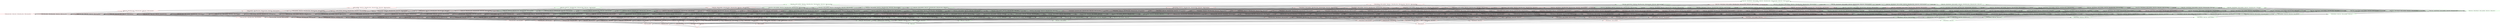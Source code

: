 digraph G {
splines="line"
rankdir=BT
"{'ltable_Time', 'ltable_Released', 'ltable_CopyRight', 'ltable_Price', 'ltable_Album_Name', 'ltable_Artist_Name', 'ltable_Genre', 'ltable_Song_Name'}" [shape=box];
"set()" [shape=box];
"set()" [color=red];
"set()" -> "{'ltable_Song_Name'}";
"set()" -> "{'ltable_Artist_Name'}";
"set()" -> "{'ltable_Album_Name'}";
"set()" -> "{'ltable_Genre'}";
"set()" -> "{'ltable_Price'}";
"set()" -> "{'ltable_CopyRight'}";
"set()" -> "{'ltable_Time'}";
"set()" -> "{'ltable_Released'}";
"{'ltable_Song_Name'}" [color=red];
"{'ltable_Song_Name'}" -> "{'ltable_Artist_Name', 'ltable_Song_Name'}";
"{'ltable_Song_Name'}" -> "{'ltable_Album_Name', 'ltable_Song_Name'}";
"{'ltable_Song_Name'}" -> "{'ltable_Genre', 'ltable_Song_Name'}";
"{'ltable_Song_Name'}" -> "{'ltable_Price', 'ltable_Song_Name'}";
"{'ltable_Song_Name'}" -> "{'ltable_CopyRight', 'ltable_Song_Name'}";
"{'ltable_Song_Name'}" -> "{'ltable_Time', 'ltable_Song_Name'}";
"{'ltable_Song_Name'}" -> "{'ltable_Released', 'ltable_Song_Name'}";
"{'ltable_Artist_Name'}" [color=red];
"{'ltable_Artist_Name'}" -> "{'ltable_Artist_Name', 'ltable_Song_Name'}";
"{'ltable_Artist_Name'}" -> "{'ltable_Artist_Name', 'ltable_Album_Name'}";
"{'ltable_Artist_Name'}" -> "{'ltable_Artist_Name', 'ltable_Genre'}";
"{'ltable_Artist_Name'}" -> "{'ltable_Artist_Name', 'ltable_Price'}";
"{'ltable_Artist_Name'}" -> "{'ltable_Artist_Name', 'ltable_CopyRight'}";
"{'ltable_Artist_Name'}" -> "{'ltable_Artist_Name', 'ltable_Time'}";
"{'ltable_Artist_Name'}" -> "{'ltable_Artist_Name', 'ltable_Released'}";
"{'ltable_Album_Name'}" [color=red];
"{'ltable_Album_Name'}" -> "{'ltable_Album_Name', 'ltable_Song_Name'}";
"{'ltable_Album_Name'}" -> "{'ltable_Artist_Name', 'ltable_Album_Name'}";
"{'ltable_Album_Name'}" -> "{'ltable_Genre', 'ltable_Album_Name'}";
"{'ltable_Album_Name'}" -> "{'ltable_Price', 'ltable_Album_Name'}";
"{'ltable_Album_Name'}" -> "{'ltable_CopyRight', 'ltable_Album_Name'}";
"{'ltable_Album_Name'}" -> "{'ltable_Time', 'ltable_Album_Name'}";
"{'ltable_Album_Name'}" -> "{'ltable_Released', 'ltable_Album_Name'}";
"{'ltable_Genre'}" [color=red];
"{'ltable_Genre'}" -> "{'ltable_Genre', 'ltable_Song_Name'}";
"{'ltable_Genre'}" -> "{'ltable_Artist_Name', 'ltable_Genre'}";
"{'ltable_Genre'}" -> "{'ltable_Genre', 'ltable_Album_Name'}";
"{'ltable_Genre'}" -> "{'ltable_Genre', 'ltable_Price'}";
"{'ltable_Genre'}" -> "{'ltable_CopyRight', 'ltable_Genre'}";
"{'ltable_Genre'}" -> "{'ltable_Time', 'ltable_Genre'}";
"{'ltable_Genre'}" -> "{'ltable_Released', 'ltable_Genre'}";
"{'ltable_Price'}" [color=red];
"{'ltable_Price'}" -> "{'ltable_Price', 'ltable_Song_Name'}";
"{'ltable_Price'}" -> "{'ltable_Artist_Name', 'ltable_Price'}";
"{'ltable_Price'}" -> "{'ltable_Price', 'ltable_Album_Name'}";
"{'ltable_Price'}" -> "{'ltable_Genre', 'ltable_Price'}";
"{'ltable_Price'}" -> "{'ltable_CopyRight', 'ltable_Price'}";
"{'ltable_Price'}" -> "{'ltable_Time', 'ltable_Price'}";
"{'ltable_Price'}" -> "{'ltable_Released', 'ltable_Price'}";
"{'ltable_CopyRight'}" [color=red];
"{'ltable_CopyRight'}" -> "{'ltable_CopyRight', 'ltable_Song_Name'}";
"{'ltable_CopyRight'}" -> "{'ltable_Artist_Name', 'ltable_CopyRight'}";
"{'ltable_CopyRight'}" -> "{'ltable_CopyRight', 'ltable_Album_Name'}";
"{'ltable_CopyRight'}" -> "{'ltable_CopyRight', 'ltable_Genre'}";
"{'ltable_CopyRight'}" -> "{'ltable_CopyRight', 'ltable_Price'}";
"{'ltable_CopyRight'}" -> "{'ltable_Time', 'ltable_CopyRight'}";
"{'ltable_CopyRight'}" -> "{'ltable_Released', 'ltable_CopyRight'}";
"{'ltable_Time'}" [color=green];
"{'ltable_Time'}" -> "{'ltable_Time', 'ltable_Song_Name'}";
"{'ltable_Time'}" -> "{'ltable_Artist_Name', 'ltable_Time'}";
"{'ltable_Time'}" -> "{'ltable_Time', 'ltable_Album_Name'}";
"{'ltable_Time'}" -> "{'ltable_Time', 'ltable_Genre'}";
"{'ltable_Time'}" -> "{'ltable_Time', 'ltable_Price'}";
"{'ltable_Time'}" -> "{'ltable_Time', 'ltable_CopyRight'}";
"{'ltable_Time'}" -> "{'ltable_Released', 'ltable_Time'}";
"{'ltable_Released'}" [color=red];
"{'ltable_Released'}" -> "{'ltable_Released', 'ltable_Song_Name'}";
"{'ltable_Released'}" -> "{'ltable_Artist_Name', 'ltable_Released'}";
"{'ltable_Released'}" -> "{'ltable_Released', 'ltable_Album_Name'}";
"{'ltable_Released'}" -> "{'ltable_Released', 'ltable_Genre'}";
"{'ltable_Released'}" -> "{'ltable_Released', 'ltable_Price'}";
"{'ltable_Released'}" -> "{'ltable_Released', 'ltable_CopyRight'}";
"{'ltable_Released'}" -> "{'ltable_Released', 'ltable_Time'}";
"{'ltable_Artist_Name', 'ltable_Song_Name'}" [color=red];
"{'ltable_Artist_Name', 'ltable_Song_Name'}" -> "{'ltable_Artist_Name', 'ltable_Album_Name', 'ltable_Song_Name'}";
"{'ltable_Artist_Name', 'ltable_Song_Name'}" -> "{'ltable_Artist_Name', 'ltable_Genre', 'ltable_Song_Name'}";
"{'ltable_Artist_Name', 'ltable_Song_Name'}" -> "{'ltable_Artist_Name', 'ltable_Price', 'ltable_Song_Name'}";
"{'ltable_Artist_Name', 'ltable_Song_Name'}" -> "{'ltable_Artist_Name', 'ltable_CopyRight', 'ltable_Song_Name'}";
"{'ltable_Artist_Name', 'ltable_Song_Name'}" -> "{'ltable_Artist_Name', 'ltable_Time', 'ltable_Song_Name'}";
"{'ltable_Artist_Name', 'ltable_Song_Name'}" -> "{'ltable_Artist_Name', 'ltable_Released', 'ltable_Song_Name'}";
"{'ltable_Album_Name', 'ltable_Song_Name'}" [color=red];
"{'ltable_Album_Name', 'ltable_Song_Name'}" -> "{'ltable_Artist_Name', 'ltable_Album_Name', 'ltable_Song_Name'}";
"{'ltable_Album_Name', 'ltable_Song_Name'}" -> "{'ltable_Genre', 'ltable_Album_Name', 'ltable_Song_Name'}";
"{'ltable_Album_Name', 'ltable_Song_Name'}" -> "{'ltable_Album_Name', 'ltable_Price', 'ltable_Song_Name'}";
"{'ltable_Album_Name', 'ltable_Song_Name'}" -> "{'ltable_CopyRight', 'ltable_Album_Name', 'ltable_Song_Name'}";
"{'ltable_Album_Name', 'ltable_Song_Name'}" -> "{'ltable_Time', 'ltable_Album_Name', 'ltable_Song_Name'}";
"{'ltable_Album_Name', 'ltable_Song_Name'}" -> "{'ltable_Released', 'ltable_Album_Name', 'ltable_Song_Name'}";
"{'ltable_Genre', 'ltable_Song_Name'}" [color=red];
"{'ltable_Genre', 'ltable_Song_Name'}" -> "{'ltable_Artist_Name', 'ltable_Genre', 'ltable_Song_Name'}";
"{'ltable_Genre', 'ltable_Song_Name'}" -> "{'ltable_Genre', 'ltable_Album_Name', 'ltable_Song_Name'}";
"{'ltable_Genre', 'ltable_Song_Name'}" -> "{'ltable_Genre', 'ltable_Price', 'ltable_Song_Name'}";
"{'ltable_Genre', 'ltable_Song_Name'}" -> "{'ltable_CopyRight', 'ltable_Genre', 'ltable_Song_Name'}";
"{'ltable_Genre', 'ltable_Song_Name'}" -> "{'ltable_Time', 'ltable_Genre', 'ltable_Song_Name'}";
"{'ltable_Genre', 'ltable_Song_Name'}" -> "{'ltable_Released', 'ltable_Genre', 'ltable_Song_Name'}";
"{'ltable_Price', 'ltable_Song_Name'}" [color=red];
"{'ltable_Price', 'ltable_Song_Name'}" -> "{'ltable_Artist_Name', 'ltable_Price', 'ltable_Song_Name'}";
"{'ltable_Price', 'ltable_Song_Name'}" -> "{'ltable_Album_Name', 'ltable_Price', 'ltable_Song_Name'}";
"{'ltable_Price', 'ltable_Song_Name'}" -> "{'ltable_Genre', 'ltable_Price', 'ltable_Song_Name'}";
"{'ltable_Price', 'ltable_Song_Name'}" -> "{'ltable_CopyRight', 'ltable_Price', 'ltable_Song_Name'}";
"{'ltable_Price', 'ltable_Song_Name'}" -> "{'ltable_Time', 'ltable_Price', 'ltable_Song_Name'}";
"{'ltable_Price', 'ltable_Song_Name'}" -> "{'ltable_Released', 'ltable_Price', 'ltable_Song_Name'}";
"{'ltable_CopyRight', 'ltable_Song_Name'}" [color=red];
"{'ltable_CopyRight', 'ltable_Song_Name'}" -> "{'ltable_Artist_Name', 'ltable_CopyRight', 'ltable_Song_Name'}";
"{'ltable_CopyRight', 'ltable_Song_Name'}" -> "{'ltable_CopyRight', 'ltable_Album_Name', 'ltable_Song_Name'}";
"{'ltable_CopyRight', 'ltable_Song_Name'}" -> "{'ltable_CopyRight', 'ltable_Genre', 'ltable_Song_Name'}";
"{'ltable_CopyRight', 'ltable_Song_Name'}" -> "{'ltable_CopyRight', 'ltable_Price', 'ltable_Song_Name'}";
"{'ltable_CopyRight', 'ltable_Song_Name'}" -> "{'ltable_Time', 'ltable_CopyRight', 'ltable_Song_Name'}";
"{'ltable_CopyRight', 'ltable_Song_Name'}" -> "{'ltable_Released', 'ltable_CopyRight', 'ltable_Song_Name'}";
"{'ltable_Time', 'ltable_Song_Name'}" [color=green];
"{'ltable_Time', 'ltable_Song_Name'}" -> "{'ltable_Artist_Name', 'ltable_Time', 'ltable_Song_Name'}";
"{'ltable_Time', 'ltable_Song_Name'}" -> "{'ltable_Time', 'ltable_Album_Name', 'ltable_Song_Name'}";
"{'ltable_Time', 'ltable_Song_Name'}" -> "{'ltable_Time', 'ltable_Genre', 'ltable_Song_Name'}";
"{'ltable_Time', 'ltable_Song_Name'}" -> "{'ltable_Time', 'ltable_Price', 'ltable_Song_Name'}";
"{'ltable_Time', 'ltable_Song_Name'}" -> "{'ltable_Time', 'ltable_CopyRight', 'ltable_Song_Name'}";
"{'ltable_Time', 'ltable_Song_Name'}" -> "{'ltable_Released', 'ltable_Time', 'ltable_Song_Name'}";
"{'ltable_Released', 'ltable_Song_Name'}" [color=red];
"{'ltable_Released', 'ltable_Song_Name'}" -> "{'ltable_Artist_Name', 'ltable_Released', 'ltable_Song_Name'}";
"{'ltable_Released', 'ltable_Song_Name'}" -> "{'ltable_Released', 'ltable_Album_Name', 'ltable_Song_Name'}";
"{'ltable_Released', 'ltable_Song_Name'}" -> "{'ltable_Released', 'ltable_Genre', 'ltable_Song_Name'}";
"{'ltable_Released', 'ltable_Song_Name'}" -> "{'ltable_Released', 'ltable_Price', 'ltable_Song_Name'}";
"{'ltable_Released', 'ltable_Song_Name'}" -> "{'ltable_Released', 'ltable_CopyRight', 'ltable_Song_Name'}";
"{'ltable_Released', 'ltable_Song_Name'}" -> "{'ltable_Released', 'ltable_Time', 'ltable_Song_Name'}";
"{'ltable_Artist_Name', 'ltable_Album_Name'}" [color=red];
"{'ltable_Artist_Name', 'ltable_Album_Name'}" -> "{'ltable_Artist_Name', 'ltable_Album_Name', 'ltable_Song_Name'}";
"{'ltable_Artist_Name', 'ltable_Album_Name'}" -> "{'ltable_Artist_Name', 'ltable_Genre', 'ltable_Album_Name'}";
"{'ltable_Artist_Name', 'ltable_Album_Name'}" -> "{'ltable_Artist_Name', 'ltable_Price', 'ltable_Album_Name'}";
"{'ltable_Artist_Name', 'ltable_Album_Name'}" -> "{'ltable_Artist_Name', 'ltable_CopyRight', 'ltable_Album_Name'}";
"{'ltable_Artist_Name', 'ltable_Album_Name'}" -> "{'ltable_Artist_Name', 'ltable_Time', 'ltable_Album_Name'}";
"{'ltable_Artist_Name', 'ltable_Album_Name'}" -> "{'ltable_Artist_Name', 'ltable_Released', 'ltable_Album_Name'}";
"{'ltable_Artist_Name', 'ltable_Genre'}" [color=red];
"{'ltable_Artist_Name', 'ltable_Genre'}" -> "{'ltable_Artist_Name', 'ltable_Genre', 'ltable_Song_Name'}";
"{'ltable_Artist_Name', 'ltable_Genre'}" -> "{'ltable_Artist_Name', 'ltable_Genre', 'ltable_Album_Name'}";
"{'ltable_Artist_Name', 'ltable_Genre'}" -> "{'ltable_Artist_Name', 'ltable_Genre', 'ltable_Price'}";
"{'ltable_Artist_Name', 'ltable_Genre'}" -> "{'ltable_Artist_Name', 'ltable_CopyRight', 'ltable_Genre'}";
"{'ltable_Artist_Name', 'ltable_Genre'}" -> "{'ltable_Artist_Name', 'ltable_Time', 'ltable_Genre'}";
"{'ltable_Artist_Name', 'ltable_Genre'}" -> "{'ltable_Artist_Name', 'ltable_Genre', 'ltable_Released'}";
"{'ltable_Artist_Name', 'ltable_Price'}" [color=red];
"{'ltable_Artist_Name', 'ltable_Price'}" -> "{'ltable_Artist_Name', 'ltable_Price', 'ltable_Song_Name'}";
"{'ltable_Artist_Name', 'ltable_Price'}" -> "{'ltable_Artist_Name', 'ltable_Price', 'ltable_Album_Name'}";
"{'ltable_Artist_Name', 'ltable_Price'}" -> "{'ltable_Artist_Name', 'ltable_Genre', 'ltable_Price'}";
"{'ltable_Artist_Name', 'ltable_Price'}" -> "{'ltable_Artist_Name', 'ltable_CopyRight', 'ltable_Price'}";
"{'ltable_Artist_Name', 'ltable_Price'}" -> "{'ltable_Artist_Name', 'ltable_Time', 'ltable_Price'}";
"{'ltable_Artist_Name', 'ltable_Price'}" -> "{'ltable_Artist_Name', 'ltable_Released', 'ltable_Price'}";
"{'ltable_Artist_Name', 'ltable_CopyRight'}" [color=red];
"{'ltable_Artist_Name', 'ltable_CopyRight'}" -> "{'ltable_Artist_Name', 'ltable_CopyRight', 'ltable_Song_Name'}";
"{'ltable_Artist_Name', 'ltable_CopyRight'}" -> "{'ltable_Artist_Name', 'ltable_CopyRight', 'ltable_Album_Name'}";
"{'ltable_Artist_Name', 'ltable_CopyRight'}" -> "{'ltable_Artist_Name', 'ltable_CopyRight', 'ltable_Genre'}";
"{'ltable_Artist_Name', 'ltable_CopyRight'}" -> "{'ltable_Artist_Name', 'ltable_CopyRight', 'ltable_Price'}";
"{'ltable_Artist_Name', 'ltable_CopyRight'}" -> "{'ltable_Artist_Name', 'ltable_Time', 'ltable_CopyRight'}";
"{'ltable_Artist_Name', 'ltable_CopyRight'}" -> "{'ltable_Artist_Name', 'ltable_CopyRight', 'ltable_Released'}";
"{'ltable_Artist_Name', 'ltable_Time'}" [color=green];
"{'ltable_Artist_Name', 'ltable_Time'}" -> "{'ltable_Artist_Name', 'ltable_Time', 'ltable_Song_Name'}";
"{'ltable_Artist_Name', 'ltable_Time'}" -> "{'ltable_Artist_Name', 'ltable_Time', 'ltable_Album_Name'}";
"{'ltable_Artist_Name', 'ltable_Time'}" -> "{'ltable_Artist_Name', 'ltable_Time', 'ltable_Genre'}";
"{'ltable_Artist_Name', 'ltable_Time'}" -> "{'ltable_Artist_Name', 'ltable_Time', 'ltable_Price'}";
"{'ltable_Artist_Name', 'ltable_Time'}" -> "{'ltable_Artist_Name', 'ltable_Time', 'ltable_CopyRight'}";
"{'ltable_Artist_Name', 'ltable_Time'}" -> "{'ltable_Artist_Name', 'ltable_Time', 'ltable_Released'}";
"{'ltable_Artist_Name', 'ltable_Released'}" [color=red];
"{'ltable_Artist_Name', 'ltable_Released'}" -> "{'ltable_Artist_Name', 'ltable_Released', 'ltable_Song_Name'}";
"{'ltable_Artist_Name', 'ltable_Released'}" -> "{'ltable_Artist_Name', 'ltable_Released', 'ltable_Album_Name'}";
"{'ltable_Artist_Name', 'ltable_Released'}" -> "{'ltable_Artist_Name', 'ltable_Genre', 'ltable_Released'}";
"{'ltable_Artist_Name', 'ltable_Released'}" -> "{'ltable_Artist_Name', 'ltable_Released', 'ltable_Price'}";
"{'ltable_Artist_Name', 'ltable_Released'}" -> "{'ltable_Artist_Name', 'ltable_CopyRight', 'ltable_Released'}";
"{'ltable_Artist_Name', 'ltable_Released'}" -> "{'ltable_Artist_Name', 'ltable_Time', 'ltable_Released'}";
"{'ltable_Genre', 'ltable_Album_Name'}" [color=red];
"{'ltable_Genre', 'ltable_Album_Name'}" -> "{'ltable_Genre', 'ltable_Album_Name', 'ltable_Song_Name'}";
"{'ltable_Genre', 'ltable_Album_Name'}" -> "{'ltable_Artist_Name', 'ltable_Genre', 'ltable_Album_Name'}";
"{'ltable_Genre', 'ltable_Album_Name'}" -> "{'ltable_Genre', 'ltable_Price', 'ltable_Album_Name'}";
"{'ltable_Genre', 'ltable_Album_Name'}" -> "{'ltable_CopyRight', 'ltable_Genre', 'ltable_Album_Name'}";
"{'ltable_Genre', 'ltable_Album_Name'}" -> "{'ltable_Time', 'ltable_Genre', 'ltable_Album_Name'}";
"{'ltable_Genre', 'ltable_Album_Name'}" -> "{'ltable_Released', 'ltable_Genre', 'ltable_Album_Name'}";
"{'ltable_Price', 'ltable_Album_Name'}" [color=red];
"{'ltable_Price', 'ltable_Album_Name'}" -> "{'ltable_Album_Name', 'ltable_Price', 'ltable_Song_Name'}";
"{'ltable_Price', 'ltable_Album_Name'}" -> "{'ltable_Artist_Name', 'ltable_Price', 'ltable_Album_Name'}";
"{'ltable_Price', 'ltable_Album_Name'}" -> "{'ltable_Genre', 'ltable_Price', 'ltable_Album_Name'}";
"{'ltable_Price', 'ltable_Album_Name'}" -> "{'ltable_CopyRight', 'ltable_Price', 'ltable_Album_Name'}";
"{'ltable_Price', 'ltable_Album_Name'}" -> "{'ltable_Time', 'ltable_Price', 'ltable_Album_Name'}";
"{'ltable_Price', 'ltable_Album_Name'}" -> "{'ltable_Released', 'ltable_Price', 'ltable_Album_Name'}";
"{'ltable_CopyRight', 'ltable_Album_Name'}" [color=red];
"{'ltable_CopyRight', 'ltable_Album_Name'}" -> "{'ltable_CopyRight', 'ltable_Album_Name', 'ltable_Song_Name'}";
"{'ltable_CopyRight', 'ltable_Album_Name'}" -> "{'ltable_Artist_Name', 'ltable_CopyRight', 'ltable_Album_Name'}";
"{'ltable_CopyRight', 'ltable_Album_Name'}" -> "{'ltable_CopyRight', 'ltable_Genre', 'ltable_Album_Name'}";
"{'ltable_CopyRight', 'ltable_Album_Name'}" -> "{'ltable_CopyRight', 'ltable_Price', 'ltable_Album_Name'}";
"{'ltable_CopyRight', 'ltable_Album_Name'}" -> "{'ltable_Time', 'ltable_CopyRight', 'ltable_Album_Name'}";
"{'ltable_CopyRight', 'ltable_Album_Name'}" -> "{'ltable_Released', 'ltable_CopyRight', 'ltable_Album_Name'}";
"{'ltable_Time', 'ltable_Album_Name'}" [color=green];
"{'ltable_Time', 'ltable_Album_Name'}" -> "{'ltable_Time', 'ltable_Album_Name', 'ltable_Song_Name'}";
"{'ltable_Time', 'ltable_Album_Name'}" -> "{'ltable_Artist_Name', 'ltable_Time', 'ltable_Album_Name'}";
"{'ltable_Time', 'ltable_Album_Name'}" -> "{'ltable_Time', 'ltable_Genre', 'ltable_Album_Name'}";
"{'ltable_Time', 'ltable_Album_Name'}" -> "{'ltable_Time', 'ltable_Price', 'ltable_Album_Name'}";
"{'ltable_Time', 'ltable_Album_Name'}" -> "{'ltable_Time', 'ltable_CopyRight', 'ltable_Album_Name'}";
"{'ltable_Time', 'ltable_Album_Name'}" -> "{'ltable_Released', 'ltable_Time', 'ltable_Album_Name'}";
"{'ltable_Released', 'ltable_Album_Name'}" [color=red];
"{'ltable_Released', 'ltable_Album_Name'}" -> "{'ltable_Released', 'ltable_Album_Name', 'ltable_Song_Name'}";
"{'ltable_Released', 'ltable_Album_Name'}" -> "{'ltable_Artist_Name', 'ltable_Released', 'ltable_Album_Name'}";
"{'ltable_Released', 'ltable_Album_Name'}" -> "{'ltable_Released', 'ltable_Genre', 'ltable_Album_Name'}";
"{'ltable_Released', 'ltable_Album_Name'}" -> "{'ltable_Released', 'ltable_Price', 'ltable_Album_Name'}";
"{'ltable_Released', 'ltable_Album_Name'}" -> "{'ltable_Released', 'ltable_CopyRight', 'ltable_Album_Name'}";
"{'ltable_Released', 'ltable_Album_Name'}" -> "{'ltable_Released', 'ltable_Time', 'ltable_Album_Name'}";
"{'ltable_Genre', 'ltable_Price'}" [color=red];
"{'ltable_Genre', 'ltable_Price'}" -> "{'ltable_Genre', 'ltable_Price', 'ltable_Song_Name'}";
"{'ltable_Genre', 'ltable_Price'}" -> "{'ltable_Artist_Name', 'ltable_Genre', 'ltable_Price'}";
"{'ltable_Genre', 'ltable_Price'}" -> "{'ltable_Genre', 'ltable_Price', 'ltable_Album_Name'}";
"{'ltable_Genre', 'ltable_Price'}" -> "{'ltable_CopyRight', 'ltable_Genre', 'ltable_Price'}";
"{'ltable_Genre', 'ltable_Price'}" -> "{'ltable_Time', 'ltable_Genre', 'ltable_Price'}";
"{'ltable_Genre', 'ltable_Price'}" -> "{'ltable_Released', 'ltable_Genre', 'ltable_Price'}";
"{'ltable_CopyRight', 'ltable_Genre'}" [color=red];
"{'ltable_CopyRight', 'ltable_Genre'}" -> "{'ltable_CopyRight', 'ltable_Genre', 'ltable_Song_Name'}";
"{'ltable_CopyRight', 'ltable_Genre'}" -> "{'ltable_Artist_Name', 'ltable_CopyRight', 'ltable_Genre'}";
"{'ltable_CopyRight', 'ltable_Genre'}" -> "{'ltable_CopyRight', 'ltable_Genre', 'ltable_Album_Name'}";
"{'ltable_CopyRight', 'ltable_Genre'}" -> "{'ltable_CopyRight', 'ltable_Genre', 'ltable_Price'}";
"{'ltable_CopyRight', 'ltable_Genre'}" -> "{'ltable_CopyRight', 'ltable_Time', 'ltable_Genre'}";
"{'ltable_CopyRight', 'ltable_Genre'}" -> "{'ltable_CopyRight', 'ltable_Genre', 'ltable_Released'}";
"{'ltable_Time', 'ltable_Genre'}" [color=green];
"{'ltable_Time', 'ltable_Genre'}" -> "{'ltable_Time', 'ltable_Genre', 'ltable_Song_Name'}";
"{'ltable_Time', 'ltable_Genre'}" -> "{'ltable_Artist_Name', 'ltable_Time', 'ltable_Genre'}";
"{'ltable_Time', 'ltable_Genre'}" -> "{'ltable_Time', 'ltable_Genre', 'ltable_Album_Name'}";
"{'ltable_Time', 'ltable_Genre'}" -> "{'ltable_Time', 'ltable_Genre', 'ltable_Price'}";
"{'ltable_Time', 'ltable_Genre'}" -> "{'ltable_CopyRight', 'ltable_Time', 'ltable_Genre'}";
"{'ltable_Time', 'ltable_Genre'}" -> "{'ltable_Released', 'ltable_Time', 'ltable_Genre'}";
"{'ltable_Released', 'ltable_Genre'}" [color=red];
"{'ltable_Released', 'ltable_Genre'}" -> "{'ltable_Released', 'ltable_Genre', 'ltable_Song_Name'}";
"{'ltable_Released', 'ltable_Genre'}" -> "{'ltable_Artist_Name', 'ltable_Genre', 'ltable_Released'}";
"{'ltable_Released', 'ltable_Genre'}" -> "{'ltable_Released', 'ltable_Genre', 'ltable_Album_Name'}";
"{'ltable_Released', 'ltable_Genre'}" -> "{'ltable_Released', 'ltable_Genre', 'ltable_Price'}";
"{'ltable_Released', 'ltable_Genre'}" -> "{'ltable_CopyRight', 'ltable_Genre', 'ltable_Released'}";
"{'ltable_Released', 'ltable_Genre'}" -> "{'ltable_Released', 'ltable_Time', 'ltable_Genre'}";
"{'ltable_CopyRight', 'ltable_Price'}" [color=red];
"{'ltable_CopyRight', 'ltable_Price'}" -> "{'ltable_CopyRight', 'ltable_Price', 'ltable_Song_Name'}";
"{'ltable_CopyRight', 'ltable_Price'}" -> "{'ltable_Artist_Name', 'ltable_CopyRight', 'ltable_Price'}";
"{'ltable_CopyRight', 'ltable_Price'}" -> "{'ltable_CopyRight', 'ltable_Price', 'ltable_Album_Name'}";
"{'ltable_CopyRight', 'ltable_Price'}" -> "{'ltable_CopyRight', 'ltable_Genre', 'ltable_Price'}";
"{'ltable_CopyRight', 'ltable_Price'}" -> "{'ltable_Time', 'ltable_CopyRight', 'ltable_Price'}";
"{'ltable_CopyRight', 'ltable_Price'}" -> "{'ltable_Released', 'ltable_CopyRight', 'ltable_Price'}";
"{'ltable_Time', 'ltable_Price'}" [color=green];
"{'ltable_Time', 'ltable_Price'}" -> "{'ltable_Time', 'ltable_Price', 'ltable_Song_Name'}";
"{'ltable_Time', 'ltable_Price'}" -> "{'ltable_Artist_Name', 'ltable_Time', 'ltable_Price'}";
"{'ltable_Time', 'ltable_Price'}" -> "{'ltable_Time', 'ltable_Price', 'ltable_Album_Name'}";
"{'ltable_Time', 'ltable_Price'}" -> "{'ltable_Time', 'ltable_Genre', 'ltable_Price'}";
"{'ltable_Time', 'ltable_Price'}" -> "{'ltable_Time', 'ltable_CopyRight', 'ltable_Price'}";
"{'ltable_Time', 'ltable_Price'}" -> "{'ltable_Released', 'ltable_Time', 'ltable_Price'}";
"{'ltable_Released', 'ltable_Price'}" [color=red];
"{'ltable_Released', 'ltable_Price'}" -> "{'ltable_Released', 'ltable_Price', 'ltable_Song_Name'}";
"{'ltable_Released', 'ltable_Price'}" -> "{'ltable_Artist_Name', 'ltable_Released', 'ltable_Price'}";
"{'ltable_Released', 'ltable_Price'}" -> "{'ltable_Released', 'ltable_Price', 'ltable_Album_Name'}";
"{'ltable_Released', 'ltable_Price'}" -> "{'ltable_Released', 'ltable_Genre', 'ltable_Price'}";
"{'ltable_Released', 'ltable_Price'}" -> "{'ltable_Released', 'ltable_CopyRight', 'ltable_Price'}";
"{'ltable_Released', 'ltable_Price'}" -> "{'ltable_Released', 'ltable_Time', 'ltable_Price'}";
"{'ltable_Time', 'ltable_CopyRight'}" [color=green];
"{'ltable_Time', 'ltable_CopyRight'}" -> "{'ltable_Time', 'ltable_CopyRight', 'ltable_Song_Name'}";
"{'ltable_Time', 'ltable_CopyRight'}" -> "{'ltable_Artist_Name', 'ltable_Time', 'ltable_CopyRight'}";
"{'ltable_Time', 'ltable_CopyRight'}" -> "{'ltable_Time', 'ltable_CopyRight', 'ltable_Album_Name'}";
"{'ltable_Time', 'ltable_CopyRight'}" -> "{'ltable_CopyRight', 'ltable_Time', 'ltable_Genre'}";
"{'ltable_Time', 'ltable_CopyRight'}" -> "{'ltable_Time', 'ltable_CopyRight', 'ltable_Price'}";
"{'ltable_Time', 'ltable_CopyRight'}" -> "{'ltable_Released', 'ltable_Time', 'ltable_CopyRight'}";
"{'ltable_Released', 'ltable_CopyRight'}" [color=red];
"{'ltable_Released', 'ltable_CopyRight'}" -> "{'ltable_Released', 'ltable_CopyRight', 'ltable_Song_Name'}";
"{'ltable_Released', 'ltable_CopyRight'}" -> "{'ltable_Artist_Name', 'ltable_CopyRight', 'ltable_Released'}";
"{'ltable_Released', 'ltable_CopyRight'}" -> "{'ltable_Released', 'ltable_CopyRight', 'ltable_Album_Name'}";
"{'ltable_Released', 'ltable_CopyRight'}" -> "{'ltable_CopyRight', 'ltable_Genre', 'ltable_Released'}";
"{'ltable_Released', 'ltable_CopyRight'}" -> "{'ltable_Released', 'ltable_CopyRight', 'ltable_Price'}";
"{'ltable_Released', 'ltable_CopyRight'}" -> "{'ltable_Released', 'ltable_Time', 'ltable_CopyRight'}";
"{'ltable_Released', 'ltable_Time'}" [color=green];
"{'ltable_Released', 'ltable_Time'}" -> "{'ltable_Released', 'ltable_Time', 'ltable_Song_Name'}";
"{'ltable_Released', 'ltable_Time'}" -> "{'ltable_Artist_Name', 'ltable_Time', 'ltable_Released'}";
"{'ltable_Released', 'ltable_Time'}" -> "{'ltable_Released', 'ltable_Time', 'ltable_Album_Name'}";
"{'ltable_Released', 'ltable_Time'}" -> "{'ltable_Released', 'ltable_Time', 'ltable_Genre'}";
"{'ltable_Released', 'ltable_Time'}" -> "{'ltable_Released', 'ltable_Time', 'ltable_Price'}";
"{'ltable_Released', 'ltable_Time'}" -> "{'ltable_Released', 'ltable_Time', 'ltable_CopyRight'}";
"{'ltable_Artist_Name', 'ltable_Album_Name', 'ltable_Song_Name'}" [color=red];
"{'ltable_Artist_Name', 'ltable_Album_Name', 'ltable_Song_Name'}" -> "{'ltable_Artist_Name', 'ltable_Genre', 'ltable_Album_Name', 'ltable_Song_Name'}";
"{'ltable_Artist_Name', 'ltable_Album_Name', 'ltable_Song_Name'}" -> "{'ltable_Artist_Name', 'ltable_Album_Name', 'ltable_Price', 'ltable_Song_Name'}";
"{'ltable_Artist_Name', 'ltable_Album_Name', 'ltable_Song_Name'}" -> "{'ltable_Artist_Name', 'ltable_CopyRight', 'ltable_Album_Name', 'ltable_Song_Name'}";
"{'ltable_Artist_Name', 'ltable_Album_Name', 'ltable_Song_Name'}" -> "{'ltable_Artist_Name', 'ltable_Time', 'ltable_Album_Name', 'ltable_Song_Name'}";
"{'ltable_Artist_Name', 'ltable_Album_Name', 'ltable_Song_Name'}" -> "{'ltable_Artist_Name', 'ltable_Album_Name', 'ltable_Released', 'ltable_Song_Name'}";
"{'ltable_Artist_Name', 'ltable_Genre', 'ltable_Song_Name'}" [color=red];
"{'ltable_Artist_Name', 'ltable_Genre', 'ltable_Song_Name'}" -> "{'ltable_Artist_Name', 'ltable_Genre', 'ltable_Album_Name', 'ltable_Song_Name'}";
"{'ltable_Artist_Name', 'ltable_Genre', 'ltable_Song_Name'}" -> "{'ltable_Artist_Name', 'ltable_Genre', 'ltable_Price', 'ltable_Song_Name'}";
"{'ltable_Artist_Name', 'ltable_Genre', 'ltable_Song_Name'}" -> "{'ltable_Artist_Name', 'ltable_CopyRight', 'ltable_Genre', 'ltable_Song_Name'}";
"{'ltable_Artist_Name', 'ltable_Genre', 'ltable_Song_Name'}" -> "{'ltable_Artist_Name', 'ltable_Time', 'ltable_Genre', 'ltable_Song_Name'}";
"{'ltable_Artist_Name', 'ltable_Genre', 'ltable_Song_Name'}" -> "{'ltable_Artist_Name', 'ltable_Genre', 'ltable_Released', 'ltable_Song_Name'}";
"{'ltable_Artist_Name', 'ltable_Price', 'ltable_Song_Name'}" [color=red];
"{'ltable_Artist_Name', 'ltable_Price', 'ltable_Song_Name'}" -> "{'ltable_Artist_Name', 'ltable_Album_Name', 'ltable_Price', 'ltable_Song_Name'}";
"{'ltable_Artist_Name', 'ltable_Price', 'ltable_Song_Name'}" -> "{'ltable_Artist_Name', 'ltable_Genre', 'ltable_Price', 'ltable_Song_Name'}";
"{'ltable_Artist_Name', 'ltable_Price', 'ltable_Song_Name'}" -> "{'ltable_Artist_Name', 'ltable_CopyRight', 'ltable_Price', 'ltable_Song_Name'}";
"{'ltable_Artist_Name', 'ltable_Price', 'ltable_Song_Name'}" -> "{'ltable_Artist_Name', 'ltable_Time', 'ltable_Price', 'ltable_Song_Name'}";
"{'ltable_Artist_Name', 'ltable_Price', 'ltable_Song_Name'}" -> "{'ltable_Artist_Name', 'ltable_Released', 'ltable_Price', 'ltable_Song_Name'}";
"{'ltable_Artist_Name', 'ltable_CopyRight', 'ltable_Song_Name'}" [color=red];
"{'ltable_Artist_Name', 'ltable_CopyRight', 'ltable_Song_Name'}" -> "{'ltable_Artist_Name', 'ltable_CopyRight', 'ltable_Album_Name', 'ltable_Song_Name'}";
"{'ltable_Artist_Name', 'ltable_CopyRight', 'ltable_Song_Name'}" -> "{'ltable_Artist_Name', 'ltable_CopyRight', 'ltable_Genre', 'ltable_Song_Name'}";
"{'ltable_Artist_Name', 'ltable_CopyRight', 'ltable_Song_Name'}" -> "{'ltable_Artist_Name', 'ltable_CopyRight', 'ltable_Price', 'ltable_Song_Name'}";
"{'ltable_Artist_Name', 'ltable_CopyRight', 'ltable_Song_Name'}" -> "{'ltable_Artist_Name', 'ltable_Time', 'ltable_CopyRight', 'ltable_Song_Name'}";
"{'ltable_Artist_Name', 'ltable_CopyRight', 'ltable_Song_Name'}" -> "{'ltable_Artist_Name', 'ltable_CopyRight', 'ltable_Released', 'ltable_Song_Name'}";
"{'ltable_Artist_Name', 'ltable_Time', 'ltable_Song_Name'}" [color=green];
"{'ltable_Artist_Name', 'ltable_Time', 'ltable_Song_Name'}" -> "{'ltable_Artist_Name', 'ltable_Time', 'ltable_Album_Name', 'ltable_Song_Name'}";
"{'ltable_Artist_Name', 'ltable_Time', 'ltable_Song_Name'}" -> "{'ltable_Artist_Name', 'ltable_Time', 'ltable_Genre', 'ltable_Song_Name'}";
"{'ltable_Artist_Name', 'ltable_Time', 'ltable_Song_Name'}" -> "{'ltable_Artist_Name', 'ltable_Time', 'ltable_Price', 'ltable_Song_Name'}";
"{'ltable_Artist_Name', 'ltable_Time', 'ltable_Song_Name'}" -> "{'ltable_Artist_Name', 'ltable_Time', 'ltable_CopyRight', 'ltable_Song_Name'}";
"{'ltable_Artist_Name', 'ltable_Time', 'ltable_Song_Name'}" -> "{'ltable_Artist_Name', 'ltable_Time', 'ltable_Released', 'ltable_Song_Name'}";
"{'ltable_Artist_Name', 'ltable_Released', 'ltable_Song_Name'}" [color=red];
"{'ltable_Artist_Name', 'ltable_Released', 'ltable_Song_Name'}" -> "{'ltable_Artist_Name', 'ltable_Album_Name', 'ltable_Released', 'ltable_Song_Name'}";
"{'ltable_Artist_Name', 'ltable_Released', 'ltable_Song_Name'}" -> "{'ltable_Artist_Name', 'ltable_Genre', 'ltable_Released', 'ltable_Song_Name'}";
"{'ltable_Artist_Name', 'ltable_Released', 'ltable_Song_Name'}" -> "{'ltable_Artist_Name', 'ltable_Released', 'ltable_Price', 'ltable_Song_Name'}";
"{'ltable_Artist_Name', 'ltable_Released', 'ltable_Song_Name'}" -> "{'ltable_Artist_Name', 'ltable_CopyRight', 'ltable_Released', 'ltable_Song_Name'}";
"{'ltable_Artist_Name', 'ltable_Released', 'ltable_Song_Name'}" -> "{'ltable_Artist_Name', 'ltable_Time', 'ltable_Released', 'ltable_Song_Name'}";
"{'ltable_Genre', 'ltable_Album_Name', 'ltable_Song_Name'}" [color=red];
"{'ltable_Genre', 'ltable_Album_Name', 'ltable_Song_Name'}" -> "{'ltable_Artist_Name', 'ltable_Genre', 'ltable_Album_Name', 'ltable_Song_Name'}";
"{'ltable_Genre', 'ltable_Album_Name', 'ltable_Song_Name'}" -> "{'ltable_Genre', 'ltable_Album_Name', 'ltable_Price', 'ltable_Song_Name'}";
"{'ltable_Genre', 'ltable_Album_Name', 'ltable_Song_Name'}" -> "{'ltable_CopyRight', 'ltable_Genre', 'ltable_Album_Name', 'ltable_Song_Name'}";
"{'ltable_Genre', 'ltable_Album_Name', 'ltable_Song_Name'}" -> "{'ltable_Time', 'ltable_Genre', 'ltable_Album_Name', 'ltable_Song_Name'}";
"{'ltable_Genre', 'ltable_Album_Name', 'ltable_Song_Name'}" -> "{'ltable_Released', 'ltable_Genre', 'ltable_Album_Name', 'ltable_Song_Name'}";
"{'ltable_Album_Name', 'ltable_Price', 'ltable_Song_Name'}" [color=red];
"{'ltable_Album_Name', 'ltable_Price', 'ltable_Song_Name'}" -> "{'ltable_Artist_Name', 'ltable_Album_Name', 'ltable_Price', 'ltable_Song_Name'}";
"{'ltable_Album_Name', 'ltable_Price', 'ltable_Song_Name'}" -> "{'ltable_Genre', 'ltable_Album_Name', 'ltable_Price', 'ltable_Song_Name'}";
"{'ltable_Album_Name', 'ltable_Price', 'ltable_Song_Name'}" -> "{'ltable_CopyRight', 'ltable_Album_Name', 'ltable_Price', 'ltable_Song_Name'}";
"{'ltable_Album_Name', 'ltable_Price', 'ltable_Song_Name'}" -> "{'ltable_Time', 'ltable_Album_Name', 'ltable_Price', 'ltable_Song_Name'}";
"{'ltable_Album_Name', 'ltable_Price', 'ltable_Song_Name'}" -> "{'ltable_Released', 'ltable_Album_Name', 'ltable_Price', 'ltable_Song_Name'}";
"{'ltable_CopyRight', 'ltable_Album_Name', 'ltable_Song_Name'}" [color=red];
"{'ltable_CopyRight', 'ltable_Album_Name', 'ltable_Song_Name'}" -> "{'ltable_Artist_Name', 'ltable_CopyRight', 'ltable_Album_Name', 'ltable_Song_Name'}";
"{'ltable_CopyRight', 'ltable_Album_Name', 'ltable_Song_Name'}" -> "{'ltable_CopyRight', 'ltable_Genre', 'ltable_Album_Name', 'ltable_Song_Name'}";
"{'ltable_CopyRight', 'ltable_Album_Name', 'ltable_Song_Name'}" -> "{'ltable_CopyRight', 'ltable_Album_Name', 'ltable_Price', 'ltable_Song_Name'}";
"{'ltable_CopyRight', 'ltable_Album_Name', 'ltable_Song_Name'}" -> "{'ltable_Time', 'ltable_CopyRight', 'ltable_Album_Name', 'ltable_Song_Name'}";
"{'ltable_CopyRight', 'ltable_Album_Name', 'ltable_Song_Name'}" -> "{'ltable_Released', 'ltable_CopyRight', 'ltable_Album_Name', 'ltable_Song_Name'}";
"{'ltable_Time', 'ltable_Album_Name', 'ltable_Song_Name'}" [color=red];
"{'ltable_Time', 'ltable_Album_Name', 'ltable_Song_Name'}" -> "{'ltable_Artist_Name', 'ltable_Time', 'ltable_Album_Name', 'ltable_Song_Name'}";
"{'ltable_Time', 'ltable_Album_Name', 'ltable_Song_Name'}" -> "{'ltable_Time', 'ltable_Genre', 'ltable_Album_Name', 'ltable_Song_Name'}";
"{'ltable_Time', 'ltable_Album_Name', 'ltable_Song_Name'}" -> "{'ltable_Time', 'ltable_Album_Name', 'ltable_Price', 'ltable_Song_Name'}";
"{'ltable_Time', 'ltable_Album_Name', 'ltable_Song_Name'}" -> "{'ltable_Time', 'ltable_CopyRight', 'ltable_Album_Name', 'ltable_Song_Name'}";
"{'ltable_Time', 'ltable_Album_Name', 'ltable_Song_Name'}" -> "{'ltable_Released', 'ltable_Time', 'ltable_Album_Name', 'ltable_Song_Name'}";
"{'ltable_Released', 'ltable_Album_Name', 'ltable_Song_Name'}" [color=red];
"{'ltable_Released', 'ltable_Album_Name', 'ltable_Song_Name'}" -> "{'ltable_Artist_Name', 'ltable_Album_Name', 'ltable_Released', 'ltable_Song_Name'}";
"{'ltable_Released', 'ltable_Album_Name', 'ltable_Song_Name'}" -> "{'ltable_Released', 'ltable_Genre', 'ltable_Album_Name', 'ltable_Song_Name'}";
"{'ltable_Released', 'ltable_Album_Name', 'ltable_Song_Name'}" -> "{'ltable_Released', 'ltable_Album_Name', 'ltable_Price', 'ltable_Song_Name'}";
"{'ltable_Released', 'ltable_Album_Name', 'ltable_Song_Name'}" -> "{'ltable_Released', 'ltable_CopyRight', 'ltable_Album_Name', 'ltable_Song_Name'}";
"{'ltable_Released', 'ltable_Album_Name', 'ltable_Song_Name'}" -> "{'ltable_Released', 'ltable_Time', 'ltable_Album_Name', 'ltable_Song_Name'}";
"{'ltable_Genre', 'ltable_Price', 'ltable_Song_Name'}" [color=red];
"{'ltable_Genre', 'ltable_Price', 'ltable_Song_Name'}" -> "{'ltable_Artist_Name', 'ltable_Genre', 'ltable_Price', 'ltable_Song_Name'}";
"{'ltable_Genre', 'ltable_Price', 'ltable_Song_Name'}" -> "{'ltable_Genre', 'ltable_Album_Name', 'ltable_Price', 'ltable_Song_Name'}";
"{'ltable_Genre', 'ltable_Price', 'ltable_Song_Name'}" -> "{'ltable_CopyRight', 'ltable_Genre', 'ltable_Price', 'ltable_Song_Name'}";
"{'ltable_Genre', 'ltable_Price', 'ltable_Song_Name'}" -> "{'ltable_Time', 'ltable_Genre', 'ltable_Price', 'ltable_Song_Name'}";
"{'ltable_Genre', 'ltable_Price', 'ltable_Song_Name'}" -> "{'ltable_Released', 'ltable_Genre', 'ltable_Price', 'ltable_Song_Name'}";
"{'ltable_CopyRight', 'ltable_Genre', 'ltable_Song_Name'}" [color=red];
"{'ltable_CopyRight', 'ltable_Genre', 'ltable_Song_Name'}" -> "{'ltable_Artist_Name', 'ltable_CopyRight', 'ltable_Genre', 'ltable_Song_Name'}";
"{'ltable_CopyRight', 'ltable_Genre', 'ltable_Song_Name'}" -> "{'ltable_CopyRight', 'ltable_Genre', 'ltable_Album_Name', 'ltable_Song_Name'}";
"{'ltable_CopyRight', 'ltable_Genre', 'ltable_Song_Name'}" -> "{'ltable_CopyRight', 'ltable_Genre', 'ltable_Price', 'ltable_Song_Name'}";
"{'ltable_CopyRight', 'ltable_Genre', 'ltable_Song_Name'}" -> "{'ltable_CopyRight', 'ltable_Time', 'ltable_Genre', 'ltable_Song_Name'}";
"{'ltable_CopyRight', 'ltable_Genre', 'ltable_Song_Name'}" -> "{'ltable_CopyRight', 'ltable_Genre', 'ltable_Released', 'ltable_Song_Name'}";
"{'ltable_Time', 'ltable_Genre', 'ltable_Song_Name'}" [color=green];
"{'ltable_Time', 'ltable_Genre', 'ltable_Song_Name'}" -> "{'ltable_Artist_Name', 'ltable_Time', 'ltable_Genre', 'ltable_Song_Name'}";
"{'ltable_Time', 'ltable_Genre', 'ltable_Song_Name'}" -> "{'ltable_Time', 'ltable_Genre', 'ltable_Album_Name', 'ltable_Song_Name'}";
"{'ltable_Time', 'ltable_Genre', 'ltable_Song_Name'}" -> "{'ltable_Time', 'ltable_Genre', 'ltable_Price', 'ltable_Song_Name'}";
"{'ltable_Time', 'ltable_Genre', 'ltable_Song_Name'}" -> "{'ltable_CopyRight', 'ltable_Time', 'ltable_Genre', 'ltable_Song_Name'}";
"{'ltable_Time', 'ltable_Genre', 'ltable_Song_Name'}" -> "{'ltable_Released', 'ltable_Time', 'ltable_Genre', 'ltable_Song_Name'}";
"{'ltable_Released', 'ltable_Genre', 'ltable_Song_Name'}" [color=red];
"{'ltable_Released', 'ltable_Genre', 'ltable_Song_Name'}" -> "{'ltable_Artist_Name', 'ltable_Genre', 'ltable_Released', 'ltable_Song_Name'}";
"{'ltable_Released', 'ltable_Genre', 'ltable_Song_Name'}" -> "{'ltable_Released', 'ltable_Genre', 'ltable_Album_Name', 'ltable_Song_Name'}";
"{'ltable_Released', 'ltable_Genre', 'ltable_Song_Name'}" -> "{'ltable_Released', 'ltable_Genre', 'ltable_Price', 'ltable_Song_Name'}";
"{'ltable_Released', 'ltable_Genre', 'ltable_Song_Name'}" -> "{'ltable_CopyRight', 'ltable_Genre', 'ltable_Released', 'ltable_Song_Name'}";
"{'ltable_Released', 'ltable_Genre', 'ltable_Song_Name'}" -> "{'ltable_Released', 'ltable_Time', 'ltable_Genre', 'ltable_Song_Name'}";
"{'ltable_CopyRight', 'ltable_Price', 'ltable_Song_Name'}" [color=red];
"{'ltable_CopyRight', 'ltable_Price', 'ltable_Song_Name'}" -> "{'ltable_Artist_Name', 'ltable_CopyRight', 'ltable_Price', 'ltable_Song_Name'}";
"{'ltable_CopyRight', 'ltable_Price', 'ltable_Song_Name'}" -> "{'ltable_CopyRight', 'ltable_Album_Name', 'ltable_Price', 'ltable_Song_Name'}";
"{'ltable_CopyRight', 'ltable_Price', 'ltable_Song_Name'}" -> "{'ltable_CopyRight', 'ltable_Genre', 'ltable_Price', 'ltable_Song_Name'}";
"{'ltable_CopyRight', 'ltable_Price', 'ltable_Song_Name'}" -> "{'ltable_Time', 'ltable_CopyRight', 'ltable_Price', 'ltable_Song_Name'}";
"{'ltable_CopyRight', 'ltable_Price', 'ltable_Song_Name'}" -> "{'ltable_Released', 'ltable_CopyRight', 'ltable_Price', 'ltable_Song_Name'}";
"{'ltable_Time', 'ltable_Price', 'ltable_Song_Name'}" [color=green];
"{'ltable_Time', 'ltable_Price', 'ltable_Song_Name'}" -> "{'ltable_Artist_Name', 'ltable_Time', 'ltable_Price', 'ltable_Song_Name'}";
"{'ltable_Time', 'ltable_Price', 'ltable_Song_Name'}" -> "{'ltable_Time', 'ltable_Album_Name', 'ltable_Price', 'ltable_Song_Name'}";
"{'ltable_Time', 'ltable_Price', 'ltable_Song_Name'}" -> "{'ltable_Time', 'ltable_Genre', 'ltable_Price', 'ltable_Song_Name'}";
"{'ltable_Time', 'ltable_Price', 'ltable_Song_Name'}" -> "{'ltable_Time', 'ltable_CopyRight', 'ltable_Price', 'ltable_Song_Name'}";
"{'ltable_Time', 'ltable_Price', 'ltable_Song_Name'}" -> "{'ltable_Released', 'ltable_Time', 'ltable_Price', 'ltable_Song_Name'}";
"{'ltable_Released', 'ltable_Price', 'ltable_Song_Name'}" [color=red];
"{'ltable_Released', 'ltable_Price', 'ltable_Song_Name'}" -> "{'ltable_Artist_Name', 'ltable_Released', 'ltable_Price', 'ltable_Song_Name'}";
"{'ltable_Released', 'ltable_Price', 'ltable_Song_Name'}" -> "{'ltable_Released', 'ltable_Album_Name', 'ltable_Price', 'ltable_Song_Name'}";
"{'ltable_Released', 'ltable_Price', 'ltable_Song_Name'}" -> "{'ltable_Released', 'ltable_Genre', 'ltable_Price', 'ltable_Song_Name'}";
"{'ltable_Released', 'ltable_Price', 'ltable_Song_Name'}" -> "{'ltable_Released', 'ltable_CopyRight', 'ltable_Price', 'ltable_Song_Name'}";
"{'ltable_Released', 'ltable_Price', 'ltable_Song_Name'}" -> "{'ltable_Released', 'ltable_Time', 'ltable_Price', 'ltable_Song_Name'}";
"{'ltable_Time', 'ltable_CopyRight', 'ltable_Song_Name'}" [color=green];
"{'ltable_Time', 'ltable_CopyRight', 'ltable_Song_Name'}" -> "{'ltable_Artist_Name', 'ltable_Time', 'ltable_CopyRight', 'ltable_Song_Name'}";
"{'ltable_Time', 'ltable_CopyRight', 'ltable_Song_Name'}" -> "{'ltable_Time', 'ltable_CopyRight', 'ltable_Album_Name', 'ltable_Song_Name'}";
"{'ltable_Time', 'ltable_CopyRight', 'ltable_Song_Name'}" -> "{'ltable_CopyRight', 'ltable_Time', 'ltable_Genre', 'ltable_Song_Name'}";
"{'ltable_Time', 'ltable_CopyRight', 'ltable_Song_Name'}" -> "{'ltable_Time', 'ltable_CopyRight', 'ltable_Price', 'ltable_Song_Name'}";
"{'ltable_Time', 'ltable_CopyRight', 'ltable_Song_Name'}" -> "{'ltable_Released', 'ltable_Time', 'ltable_CopyRight', 'ltable_Song_Name'}";
"{'ltable_Released', 'ltable_CopyRight', 'ltable_Song_Name'}" [color=red];
"{'ltable_Released', 'ltable_CopyRight', 'ltable_Song_Name'}" -> "{'ltable_Artist_Name', 'ltable_CopyRight', 'ltable_Released', 'ltable_Song_Name'}";
"{'ltable_Released', 'ltable_CopyRight', 'ltable_Song_Name'}" -> "{'ltable_Released', 'ltable_CopyRight', 'ltable_Album_Name', 'ltable_Song_Name'}";
"{'ltable_Released', 'ltable_CopyRight', 'ltable_Song_Name'}" -> "{'ltable_CopyRight', 'ltable_Genre', 'ltable_Released', 'ltable_Song_Name'}";
"{'ltable_Released', 'ltable_CopyRight', 'ltable_Song_Name'}" -> "{'ltable_Released', 'ltable_CopyRight', 'ltable_Price', 'ltable_Song_Name'}";
"{'ltable_Released', 'ltable_CopyRight', 'ltable_Song_Name'}" -> "{'ltable_Released', 'ltable_Time', 'ltable_CopyRight', 'ltable_Song_Name'}";
"{'ltable_Released', 'ltable_Time', 'ltable_Song_Name'}" [color=green];
"{'ltable_Released', 'ltable_Time', 'ltable_Song_Name'}" -> "{'ltable_Artist_Name', 'ltable_Time', 'ltable_Released', 'ltable_Song_Name'}";
"{'ltable_Released', 'ltable_Time', 'ltable_Song_Name'}" -> "{'ltable_Released', 'ltable_Time', 'ltable_Album_Name', 'ltable_Song_Name'}";
"{'ltable_Released', 'ltable_Time', 'ltable_Song_Name'}" -> "{'ltable_Released', 'ltable_Time', 'ltable_Genre', 'ltable_Song_Name'}";
"{'ltable_Released', 'ltable_Time', 'ltable_Song_Name'}" -> "{'ltable_Released', 'ltable_Time', 'ltable_Price', 'ltable_Song_Name'}";
"{'ltable_Released', 'ltable_Time', 'ltable_Song_Name'}" -> "{'ltable_Released', 'ltable_Time', 'ltable_CopyRight', 'ltable_Song_Name'}";
"{'ltable_Artist_Name', 'ltable_Genre', 'ltable_Album_Name'}" [color=red];
"{'ltable_Artist_Name', 'ltable_Genre', 'ltable_Album_Name'}" -> "{'ltable_Artist_Name', 'ltable_Genre', 'ltable_Album_Name', 'ltable_Song_Name'}";
"{'ltable_Artist_Name', 'ltable_Genre', 'ltable_Album_Name'}" -> "{'ltable_Artist_Name', 'ltable_Genre', 'ltable_Price', 'ltable_Album_Name'}";
"{'ltable_Artist_Name', 'ltable_Genre', 'ltable_Album_Name'}" -> "{'ltable_Artist_Name', 'ltable_CopyRight', 'ltable_Genre', 'ltable_Album_Name'}";
"{'ltable_Artist_Name', 'ltable_Genre', 'ltable_Album_Name'}" -> "{'ltable_Artist_Name', 'ltable_Time', 'ltable_Genre', 'ltable_Album_Name'}";
"{'ltable_Artist_Name', 'ltable_Genre', 'ltable_Album_Name'}" -> "{'ltable_Artist_Name', 'ltable_Genre', 'ltable_Released', 'ltable_Album_Name'}";
"{'ltable_Artist_Name', 'ltable_Price', 'ltable_Album_Name'}" [color=red];
"{'ltable_Artist_Name', 'ltable_Price', 'ltable_Album_Name'}" -> "{'ltable_Artist_Name', 'ltable_Album_Name', 'ltable_Price', 'ltable_Song_Name'}";
"{'ltable_Artist_Name', 'ltable_Price', 'ltable_Album_Name'}" -> "{'ltable_Artist_Name', 'ltable_Genre', 'ltable_Price', 'ltable_Album_Name'}";
"{'ltable_Artist_Name', 'ltable_Price', 'ltable_Album_Name'}" -> "{'ltable_Artist_Name', 'ltable_CopyRight', 'ltable_Price', 'ltable_Album_Name'}";
"{'ltable_Artist_Name', 'ltable_Price', 'ltable_Album_Name'}" -> "{'ltable_Artist_Name', 'ltable_Time', 'ltable_Price', 'ltable_Album_Name'}";
"{'ltable_Artist_Name', 'ltable_Price', 'ltable_Album_Name'}" -> "{'ltable_Artist_Name', 'ltable_Released', 'ltable_Price', 'ltable_Album_Name'}";
"{'ltable_Artist_Name', 'ltable_CopyRight', 'ltable_Album_Name'}" [color=red];
"{'ltable_Artist_Name', 'ltable_CopyRight', 'ltable_Album_Name'}" -> "{'ltable_Artist_Name', 'ltable_CopyRight', 'ltable_Album_Name', 'ltable_Song_Name'}";
"{'ltable_Artist_Name', 'ltable_CopyRight', 'ltable_Album_Name'}" -> "{'ltable_Artist_Name', 'ltable_CopyRight', 'ltable_Genre', 'ltable_Album_Name'}";
"{'ltable_Artist_Name', 'ltable_CopyRight', 'ltable_Album_Name'}" -> "{'ltable_Artist_Name', 'ltable_CopyRight', 'ltable_Price', 'ltable_Album_Name'}";
"{'ltable_Artist_Name', 'ltable_CopyRight', 'ltable_Album_Name'}" -> "{'ltable_Artist_Name', 'ltable_Time', 'ltable_CopyRight', 'ltable_Album_Name'}";
"{'ltable_Artist_Name', 'ltable_CopyRight', 'ltable_Album_Name'}" -> "{'ltable_Artist_Name', 'ltable_CopyRight', 'ltable_Released', 'ltable_Album_Name'}";
"{'ltable_Artist_Name', 'ltable_Time', 'ltable_Album_Name'}" [color=green];
"{'ltable_Artist_Name', 'ltable_Time', 'ltable_Album_Name'}" -> "{'ltable_Artist_Name', 'ltable_Time', 'ltable_Album_Name', 'ltable_Song_Name'}";
"{'ltable_Artist_Name', 'ltable_Time', 'ltable_Album_Name'}" -> "{'ltable_Artist_Name', 'ltable_Time', 'ltable_Genre', 'ltable_Album_Name'}";
"{'ltable_Artist_Name', 'ltable_Time', 'ltable_Album_Name'}" -> "{'ltable_Artist_Name', 'ltable_Time', 'ltable_Price', 'ltable_Album_Name'}";
"{'ltable_Artist_Name', 'ltable_Time', 'ltable_Album_Name'}" -> "{'ltable_Artist_Name', 'ltable_Time', 'ltable_CopyRight', 'ltable_Album_Name'}";
"{'ltable_Artist_Name', 'ltable_Time', 'ltable_Album_Name'}" -> "{'ltable_Artist_Name', 'ltable_Time', 'ltable_Released', 'ltable_Album_Name'}";
"{'ltable_Artist_Name', 'ltable_Released', 'ltable_Album_Name'}" [color=red];
"{'ltable_Artist_Name', 'ltable_Released', 'ltable_Album_Name'}" -> "{'ltable_Artist_Name', 'ltable_Album_Name', 'ltable_Released', 'ltable_Song_Name'}";
"{'ltable_Artist_Name', 'ltable_Released', 'ltable_Album_Name'}" -> "{'ltable_Artist_Name', 'ltable_Genre', 'ltable_Released', 'ltable_Album_Name'}";
"{'ltable_Artist_Name', 'ltable_Released', 'ltable_Album_Name'}" -> "{'ltable_Artist_Name', 'ltable_Released', 'ltable_Price', 'ltable_Album_Name'}";
"{'ltable_Artist_Name', 'ltable_Released', 'ltable_Album_Name'}" -> "{'ltable_Artist_Name', 'ltable_CopyRight', 'ltable_Released', 'ltable_Album_Name'}";
"{'ltable_Artist_Name', 'ltable_Released', 'ltable_Album_Name'}" -> "{'ltable_Artist_Name', 'ltable_Time', 'ltable_Released', 'ltable_Album_Name'}";
"{'ltable_Artist_Name', 'ltable_Genre', 'ltable_Price'}" [color=red];
"{'ltable_Artist_Name', 'ltable_Genre', 'ltable_Price'}" -> "{'ltable_Artist_Name', 'ltable_Genre', 'ltable_Price', 'ltable_Song_Name'}";
"{'ltable_Artist_Name', 'ltable_Genre', 'ltable_Price'}" -> "{'ltable_Artist_Name', 'ltable_Genre', 'ltable_Price', 'ltable_Album_Name'}";
"{'ltable_Artist_Name', 'ltable_Genre', 'ltable_Price'}" -> "{'ltable_Artist_Name', 'ltable_CopyRight', 'ltable_Genre', 'ltable_Price'}";
"{'ltable_Artist_Name', 'ltable_Genre', 'ltable_Price'}" -> "{'ltable_Artist_Name', 'ltable_Time', 'ltable_Genre', 'ltable_Price'}";
"{'ltable_Artist_Name', 'ltable_Genre', 'ltable_Price'}" -> "{'ltable_Artist_Name', 'ltable_Genre', 'ltable_Released', 'ltable_Price'}";
"{'ltable_Artist_Name', 'ltable_CopyRight', 'ltable_Genre'}" [color=red];
"{'ltable_Artist_Name', 'ltable_CopyRight', 'ltable_Genre'}" -> "{'ltable_Artist_Name', 'ltable_CopyRight', 'ltable_Genre', 'ltable_Song_Name'}";
"{'ltable_Artist_Name', 'ltable_CopyRight', 'ltable_Genre'}" -> "{'ltable_Artist_Name', 'ltable_CopyRight', 'ltable_Genre', 'ltable_Album_Name'}";
"{'ltable_Artist_Name', 'ltable_CopyRight', 'ltable_Genre'}" -> "{'ltable_Artist_Name', 'ltable_CopyRight', 'ltable_Genre', 'ltable_Price'}";
"{'ltable_Artist_Name', 'ltable_CopyRight', 'ltable_Genre'}" -> "{'ltable_Artist_Name', 'ltable_CopyRight', 'ltable_Genre', 'ltable_Time'}";
"{'ltable_Artist_Name', 'ltable_CopyRight', 'ltable_Genre'}" -> "{'ltable_Artist_Name', 'ltable_CopyRight', 'ltable_Genre', 'ltable_Released'}";
"{'ltable_Artist_Name', 'ltable_Time', 'ltable_Genre'}" [color=green];
"{'ltable_Artist_Name', 'ltable_Time', 'ltable_Genre'}" -> "{'ltable_Artist_Name', 'ltable_Time', 'ltable_Genre', 'ltable_Song_Name'}";
"{'ltable_Artist_Name', 'ltable_Time', 'ltable_Genre'}" -> "{'ltable_Artist_Name', 'ltable_Time', 'ltable_Genre', 'ltable_Album_Name'}";
"{'ltable_Artist_Name', 'ltable_Time', 'ltable_Genre'}" -> "{'ltable_Artist_Name', 'ltable_Time', 'ltable_Genre', 'ltable_Price'}";
"{'ltable_Artist_Name', 'ltable_Time', 'ltable_Genre'}" -> "{'ltable_Artist_Name', 'ltable_CopyRight', 'ltable_Genre', 'ltable_Time'}";
"{'ltable_Artist_Name', 'ltable_Time', 'ltable_Genre'}" -> "{'ltable_Artist_Name', 'ltable_Time', 'ltable_Genre', 'ltable_Released'}";
"{'ltable_Artist_Name', 'ltable_Genre', 'ltable_Released'}" [color=red];
"{'ltable_Artist_Name', 'ltable_Genre', 'ltable_Released'}" -> "{'ltable_Artist_Name', 'ltable_Genre', 'ltable_Released', 'ltable_Song_Name'}";
"{'ltable_Artist_Name', 'ltable_Genre', 'ltable_Released'}" -> "{'ltable_Artist_Name', 'ltable_Genre', 'ltable_Released', 'ltable_Album_Name'}";
"{'ltable_Artist_Name', 'ltable_Genre', 'ltable_Released'}" -> "{'ltable_Artist_Name', 'ltable_Genre', 'ltable_Released', 'ltable_Price'}";
"{'ltable_Artist_Name', 'ltable_Genre', 'ltable_Released'}" -> "{'ltable_Artist_Name', 'ltable_CopyRight', 'ltable_Genre', 'ltable_Released'}";
"{'ltable_Artist_Name', 'ltable_Genre', 'ltable_Released'}" -> "{'ltable_Artist_Name', 'ltable_Time', 'ltable_Genre', 'ltable_Released'}";
"{'ltable_Artist_Name', 'ltable_CopyRight', 'ltable_Price'}" [color=red];
"{'ltable_Artist_Name', 'ltable_CopyRight', 'ltable_Price'}" -> "{'ltable_Artist_Name', 'ltable_CopyRight', 'ltable_Price', 'ltable_Song_Name'}";
"{'ltable_Artist_Name', 'ltable_CopyRight', 'ltable_Price'}" -> "{'ltable_Artist_Name', 'ltable_CopyRight', 'ltable_Price', 'ltable_Album_Name'}";
"{'ltable_Artist_Name', 'ltable_CopyRight', 'ltable_Price'}" -> "{'ltable_Artist_Name', 'ltable_CopyRight', 'ltable_Genre', 'ltable_Price'}";
"{'ltable_Artist_Name', 'ltable_CopyRight', 'ltable_Price'}" -> "{'ltable_Artist_Name', 'ltable_Time', 'ltable_CopyRight', 'ltable_Price'}";
"{'ltable_Artist_Name', 'ltable_CopyRight', 'ltable_Price'}" -> "{'ltable_Artist_Name', 'ltable_CopyRight', 'ltable_Released', 'ltable_Price'}";
"{'ltable_Artist_Name', 'ltable_Time', 'ltable_Price'}" [color=green];
"{'ltable_Artist_Name', 'ltable_Time', 'ltable_Price'}" -> "{'ltable_Artist_Name', 'ltable_Time', 'ltable_Price', 'ltable_Song_Name'}";
"{'ltable_Artist_Name', 'ltable_Time', 'ltable_Price'}" -> "{'ltable_Artist_Name', 'ltable_Time', 'ltable_Price', 'ltable_Album_Name'}";
"{'ltable_Artist_Name', 'ltable_Time', 'ltable_Price'}" -> "{'ltable_Artist_Name', 'ltable_Time', 'ltable_Genre', 'ltable_Price'}";
"{'ltable_Artist_Name', 'ltable_Time', 'ltable_Price'}" -> "{'ltable_Artist_Name', 'ltable_Time', 'ltable_CopyRight', 'ltable_Price'}";
"{'ltable_Artist_Name', 'ltable_Time', 'ltable_Price'}" -> "{'ltable_Artist_Name', 'ltable_Time', 'ltable_Released', 'ltable_Price'}";
"{'ltable_Artist_Name', 'ltable_Released', 'ltable_Price'}" [color=red];
"{'ltable_Artist_Name', 'ltable_Released', 'ltable_Price'}" -> "{'ltable_Artist_Name', 'ltable_Released', 'ltable_Price', 'ltable_Song_Name'}";
"{'ltable_Artist_Name', 'ltable_Released', 'ltable_Price'}" -> "{'ltable_Artist_Name', 'ltable_Released', 'ltable_Price', 'ltable_Album_Name'}";
"{'ltable_Artist_Name', 'ltable_Released', 'ltable_Price'}" -> "{'ltable_Artist_Name', 'ltable_Genre', 'ltable_Released', 'ltable_Price'}";
"{'ltable_Artist_Name', 'ltable_Released', 'ltable_Price'}" -> "{'ltable_Artist_Name', 'ltable_CopyRight', 'ltable_Released', 'ltable_Price'}";
"{'ltable_Artist_Name', 'ltable_Released', 'ltable_Price'}" -> "{'ltable_Artist_Name', 'ltable_Time', 'ltable_Released', 'ltable_Price'}";
"{'ltable_Artist_Name', 'ltable_Time', 'ltable_CopyRight'}" [color=green];
"{'ltable_Artist_Name', 'ltable_Time', 'ltable_CopyRight'}" -> "{'ltable_Artist_Name', 'ltable_Time', 'ltable_CopyRight', 'ltable_Song_Name'}";
"{'ltable_Artist_Name', 'ltable_Time', 'ltable_CopyRight'}" -> "{'ltable_Artist_Name', 'ltable_Time', 'ltable_CopyRight', 'ltable_Album_Name'}";
"{'ltable_Artist_Name', 'ltable_Time', 'ltable_CopyRight'}" -> "{'ltable_Artist_Name', 'ltable_CopyRight', 'ltable_Genre', 'ltable_Time'}";
"{'ltable_Artist_Name', 'ltable_Time', 'ltable_CopyRight'}" -> "{'ltable_Artist_Name', 'ltable_Time', 'ltable_CopyRight', 'ltable_Price'}";
"{'ltable_Artist_Name', 'ltable_Time', 'ltable_CopyRight'}" -> "{'ltable_Artist_Name', 'ltable_Time', 'ltable_CopyRight', 'ltable_Released'}";
"{'ltable_Artist_Name', 'ltable_CopyRight', 'ltable_Released'}" [color=red];
"{'ltable_Artist_Name', 'ltable_CopyRight', 'ltable_Released'}" -> "{'ltable_Artist_Name', 'ltable_CopyRight', 'ltable_Released', 'ltable_Song_Name'}";
"{'ltable_Artist_Name', 'ltable_CopyRight', 'ltable_Released'}" -> "{'ltable_Artist_Name', 'ltable_CopyRight', 'ltable_Released', 'ltable_Album_Name'}";
"{'ltable_Artist_Name', 'ltable_CopyRight', 'ltable_Released'}" -> "{'ltable_Artist_Name', 'ltable_CopyRight', 'ltable_Genre', 'ltable_Released'}";
"{'ltable_Artist_Name', 'ltable_CopyRight', 'ltable_Released'}" -> "{'ltable_Artist_Name', 'ltable_CopyRight', 'ltable_Released', 'ltable_Price'}";
"{'ltable_Artist_Name', 'ltable_CopyRight', 'ltable_Released'}" -> "{'ltable_Artist_Name', 'ltable_Time', 'ltable_CopyRight', 'ltable_Released'}";
"{'ltable_Artist_Name', 'ltable_Time', 'ltable_Released'}" [color=green];
"{'ltable_Artist_Name', 'ltable_Time', 'ltable_Released'}" -> "{'ltable_Artist_Name', 'ltable_Time', 'ltable_Released', 'ltable_Song_Name'}";
"{'ltable_Artist_Name', 'ltable_Time', 'ltable_Released'}" -> "{'ltable_Artist_Name', 'ltable_Time', 'ltable_Released', 'ltable_Album_Name'}";
"{'ltable_Artist_Name', 'ltable_Time', 'ltable_Released'}" -> "{'ltable_Artist_Name', 'ltable_Time', 'ltable_Genre', 'ltable_Released'}";
"{'ltable_Artist_Name', 'ltable_Time', 'ltable_Released'}" -> "{'ltable_Artist_Name', 'ltable_Time', 'ltable_Released', 'ltable_Price'}";
"{'ltable_Artist_Name', 'ltable_Time', 'ltable_Released'}" -> "{'ltable_Artist_Name', 'ltable_Time', 'ltable_CopyRight', 'ltable_Released'}";
"{'ltable_Genre', 'ltable_Price', 'ltable_Album_Name'}" [color=red];
"{'ltable_Genre', 'ltable_Price', 'ltable_Album_Name'}" -> "{'ltable_Genre', 'ltable_Album_Name', 'ltable_Price', 'ltable_Song_Name'}";
"{'ltable_Genre', 'ltable_Price', 'ltable_Album_Name'}" -> "{'ltable_Artist_Name', 'ltable_Genre', 'ltable_Price', 'ltable_Album_Name'}";
"{'ltable_Genre', 'ltable_Price', 'ltable_Album_Name'}" -> "{'ltable_CopyRight', 'ltable_Genre', 'ltable_Price', 'ltable_Album_Name'}";
"{'ltable_Genre', 'ltable_Price', 'ltable_Album_Name'}" -> "{'ltable_Time', 'ltable_Genre', 'ltable_Price', 'ltable_Album_Name'}";
"{'ltable_Genre', 'ltable_Price', 'ltable_Album_Name'}" -> "{'ltable_Released', 'ltable_Genre', 'ltable_Price', 'ltable_Album_Name'}";
"{'ltable_CopyRight', 'ltable_Genre', 'ltable_Album_Name'}" [color=red];
"{'ltable_CopyRight', 'ltable_Genre', 'ltable_Album_Name'}" -> "{'ltable_CopyRight', 'ltable_Genre', 'ltable_Album_Name', 'ltable_Song_Name'}";
"{'ltable_CopyRight', 'ltable_Genre', 'ltable_Album_Name'}" -> "{'ltable_Artist_Name', 'ltable_CopyRight', 'ltable_Genre', 'ltable_Album_Name'}";
"{'ltable_CopyRight', 'ltable_Genre', 'ltable_Album_Name'}" -> "{'ltable_CopyRight', 'ltable_Genre', 'ltable_Price', 'ltable_Album_Name'}";
"{'ltable_CopyRight', 'ltable_Genre', 'ltable_Album_Name'}" -> "{'ltable_CopyRight', 'ltable_Time', 'ltable_Genre', 'ltable_Album_Name'}";
"{'ltable_CopyRight', 'ltable_Genre', 'ltable_Album_Name'}" -> "{'ltable_CopyRight', 'ltable_Genre', 'ltable_Released', 'ltable_Album_Name'}";
"{'ltable_Time', 'ltable_Genre', 'ltable_Album_Name'}" [color=green];
"{'ltable_Time', 'ltable_Genre', 'ltable_Album_Name'}" -> "{'ltable_Time', 'ltable_Genre', 'ltable_Album_Name', 'ltable_Song_Name'}";
"{'ltable_Time', 'ltable_Genre', 'ltable_Album_Name'}" -> "{'ltable_Artist_Name', 'ltable_Time', 'ltable_Genre', 'ltable_Album_Name'}";
"{'ltable_Time', 'ltable_Genre', 'ltable_Album_Name'}" -> "{'ltable_Time', 'ltable_Genre', 'ltable_Price', 'ltable_Album_Name'}";
"{'ltable_Time', 'ltable_Genre', 'ltable_Album_Name'}" -> "{'ltable_CopyRight', 'ltable_Time', 'ltable_Genre', 'ltable_Album_Name'}";
"{'ltable_Time', 'ltable_Genre', 'ltable_Album_Name'}" -> "{'ltable_Released', 'ltable_Time', 'ltable_Genre', 'ltable_Album_Name'}";
"{'ltable_Released', 'ltable_Genre', 'ltable_Album_Name'}" [color=red];
"{'ltable_Released', 'ltable_Genre', 'ltable_Album_Name'}" -> "{'ltable_Released', 'ltable_Genre', 'ltable_Album_Name', 'ltable_Song_Name'}";
"{'ltable_Released', 'ltable_Genre', 'ltable_Album_Name'}" -> "{'ltable_Artist_Name', 'ltable_Genre', 'ltable_Released', 'ltable_Album_Name'}";
"{'ltable_Released', 'ltable_Genre', 'ltable_Album_Name'}" -> "{'ltable_Released', 'ltable_Genre', 'ltable_Price', 'ltable_Album_Name'}";
"{'ltable_Released', 'ltable_Genre', 'ltable_Album_Name'}" -> "{'ltable_CopyRight', 'ltable_Genre', 'ltable_Released', 'ltable_Album_Name'}";
"{'ltable_Released', 'ltable_Genre', 'ltable_Album_Name'}" -> "{'ltable_Released', 'ltable_Time', 'ltable_Genre', 'ltable_Album_Name'}";
"{'ltable_CopyRight', 'ltable_Price', 'ltable_Album_Name'}" [color=red];
"{'ltable_CopyRight', 'ltable_Price', 'ltable_Album_Name'}" -> "{'ltable_CopyRight', 'ltable_Album_Name', 'ltable_Price', 'ltable_Song_Name'}";
"{'ltable_CopyRight', 'ltable_Price', 'ltable_Album_Name'}" -> "{'ltable_Artist_Name', 'ltable_CopyRight', 'ltable_Price', 'ltable_Album_Name'}";
"{'ltable_CopyRight', 'ltable_Price', 'ltable_Album_Name'}" -> "{'ltable_CopyRight', 'ltable_Genre', 'ltable_Price', 'ltable_Album_Name'}";
"{'ltable_CopyRight', 'ltable_Price', 'ltable_Album_Name'}" -> "{'ltable_Time', 'ltable_CopyRight', 'ltable_Price', 'ltable_Album_Name'}";
"{'ltable_CopyRight', 'ltable_Price', 'ltable_Album_Name'}" -> "{'ltable_Released', 'ltable_CopyRight', 'ltable_Price', 'ltable_Album_Name'}";
"{'ltable_Time', 'ltable_Price', 'ltable_Album_Name'}" [color=green];
"{'ltable_Time', 'ltable_Price', 'ltable_Album_Name'}" -> "{'ltable_Time', 'ltable_Album_Name', 'ltable_Price', 'ltable_Song_Name'}";
"{'ltable_Time', 'ltable_Price', 'ltable_Album_Name'}" -> "{'ltable_Artist_Name', 'ltable_Time', 'ltable_Price', 'ltable_Album_Name'}";
"{'ltable_Time', 'ltable_Price', 'ltable_Album_Name'}" -> "{'ltable_Time', 'ltable_Genre', 'ltable_Price', 'ltable_Album_Name'}";
"{'ltable_Time', 'ltable_Price', 'ltable_Album_Name'}" -> "{'ltable_Time', 'ltable_CopyRight', 'ltable_Price', 'ltable_Album_Name'}";
"{'ltable_Time', 'ltable_Price', 'ltable_Album_Name'}" -> "{'ltable_Released', 'ltable_Time', 'ltable_Price', 'ltable_Album_Name'}";
"{'ltable_Released', 'ltable_Price', 'ltable_Album_Name'}" [color=red];
"{'ltable_Released', 'ltable_Price', 'ltable_Album_Name'}" -> "{'ltable_Released', 'ltable_Album_Name', 'ltable_Price', 'ltable_Song_Name'}";
"{'ltable_Released', 'ltable_Price', 'ltable_Album_Name'}" -> "{'ltable_Artist_Name', 'ltable_Released', 'ltable_Price', 'ltable_Album_Name'}";
"{'ltable_Released', 'ltable_Price', 'ltable_Album_Name'}" -> "{'ltable_Released', 'ltable_Genre', 'ltable_Price', 'ltable_Album_Name'}";
"{'ltable_Released', 'ltable_Price', 'ltable_Album_Name'}" -> "{'ltable_Released', 'ltable_CopyRight', 'ltable_Price', 'ltable_Album_Name'}";
"{'ltable_Released', 'ltable_Price', 'ltable_Album_Name'}" -> "{'ltable_Released', 'ltable_Time', 'ltable_Price', 'ltable_Album_Name'}";
"{'ltable_Time', 'ltable_CopyRight', 'ltable_Album_Name'}" [color=green];
"{'ltable_Time', 'ltable_CopyRight', 'ltable_Album_Name'}" -> "{'ltable_Time', 'ltable_CopyRight', 'ltable_Album_Name', 'ltable_Song_Name'}";
"{'ltable_Time', 'ltable_CopyRight', 'ltable_Album_Name'}" -> "{'ltable_Artist_Name', 'ltable_Time', 'ltable_CopyRight', 'ltable_Album_Name'}";
"{'ltable_Time', 'ltable_CopyRight', 'ltable_Album_Name'}" -> "{'ltable_CopyRight', 'ltable_Time', 'ltable_Genre', 'ltable_Album_Name'}";
"{'ltable_Time', 'ltable_CopyRight', 'ltable_Album_Name'}" -> "{'ltable_Time', 'ltable_CopyRight', 'ltable_Price', 'ltable_Album_Name'}";
"{'ltable_Time', 'ltable_CopyRight', 'ltable_Album_Name'}" -> "{'ltable_Released', 'ltable_Time', 'ltable_CopyRight', 'ltable_Album_Name'}";
"{'ltable_Released', 'ltable_CopyRight', 'ltable_Album_Name'}" [color=red];
"{'ltable_Released', 'ltable_CopyRight', 'ltable_Album_Name'}" -> "{'ltable_Released', 'ltable_CopyRight', 'ltable_Album_Name', 'ltable_Song_Name'}";
"{'ltable_Released', 'ltable_CopyRight', 'ltable_Album_Name'}" -> "{'ltable_Artist_Name', 'ltable_CopyRight', 'ltable_Released', 'ltable_Album_Name'}";
"{'ltable_Released', 'ltable_CopyRight', 'ltable_Album_Name'}" -> "{'ltable_CopyRight', 'ltable_Genre', 'ltable_Released', 'ltable_Album_Name'}";
"{'ltable_Released', 'ltable_CopyRight', 'ltable_Album_Name'}" -> "{'ltable_Released', 'ltable_CopyRight', 'ltable_Price', 'ltable_Album_Name'}";
"{'ltable_Released', 'ltable_CopyRight', 'ltable_Album_Name'}" -> "{'ltable_Released', 'ltable_Time', 'ltable_CopyRight', 'ltable_Album_Name'}";
"{'ltable_Released', 'ltable_Time', 'ltable_Album_Name'}" [color=green];
"{'ltable_Released', 'ltable_Time', 'ltable_Album_Name'}" -> "{'ltable_Released', 'ltable_Time', 'ltable_Album_Name', 'ltable_Song_Name'}";
"{'ltable_Released', 'ltable_Time', 'ltable_Album_Name'}" -> "{'ltable_Artist_Name', 'ltable_Time', 'ltable_Released', 'ltable_Album_Name'}";
"{'ltable_Released', 'ltable_Time', 'ltable_Album_Name'}" -> "{'ltable_Released', 'ltable_Time', 'ltable_Genre', 'ltable_Album_Name'}";
"{'ltable_Released', 'ltable_Time', 'ltable_Album_Name'}" -> "{'ltable_Released', 'ltable_Time', 'ltable_Price', 'ltable_Album_Name'}";
"{'ltable_Released', 'ltable_Time', 'ltable_Album_Name'}" -> "{'ltable_Released', 'ltable_Time', 'ltable_CopyRight', 'ltable_Album_Name'}";
"{'ltable_CopyRight', 'ltable_Genre', 'ltable_Price'}" [color=red];
"{'ltable_CopyRight', 'ltable_Genre', 'ltable_Price'}" -> "{'ltable_CopyRight', 'ltable_Genre', 'ltable_Price', 'ltable_Song_Name'}";
"{'ltable_CopyRight', 'ltable_Genre', 'ltable_Price'}" -> "{'ltable_Artist_Name', 'ltable_CopyRight', 'ltable_Genre', 'ltable_Price'}";
"{'ltable_CopyRight', 'ltable_Genre', 'ltable_Price'}" -> "{'ltable_CopyRight', 'ltable_Genre', 'ltable_Price', 'ltable_Album_Name'}";
"{'ltable_CopyRight', 'ltable_Genre', 'ltable_Price'}" -> "{'ltable_CopyRight', 'ltable_Time', 'ltable_Genre', 'ltable_Price'}";
"{'ltable_CopyRight', 'ltable_Genre', 'ltable_Price'}" -> "{'ltable_CopyRight', 'ltable_Genre', 'ltable_Released', 'ltable_Price'}";
"{'ltable_Time', 'ltable_Genre', 'ltable_Price'}" [color=green];
"{'ltable_Time', 'ltable_Genre', 'ltable_Price'}" -> "{'ltable_Time', 'ltable_Genre', 'ltable_Price', 'ltable_Song_Name'}";
"{'ltable_Time', 'ltable_Genre', 'ltable_Price'}" -> "{'ltable_Artist_Name', 'ltable_Time', 'ltable_Genre', 'ltable_Price'}";
"{'ltable_Time', 'ltable_Genre', 'ltable_Price'}" -> "{'ltable_Time', 'ltable_Genre', 'ltable_Price', 'ltable_Album_Name'}";
"{'ltable_Time', 'ltable_Genre', 'ltable_Price'}" -> "{'ltable_CopyRight', 'ltable_Time', 'ltable_Genre', 'ltable_Price'}";
"{'ltable_Time', 'ltable_Genre', 'ltable_Price'}" -> "{'ltable_Released', 'ltable_Time', 'ltable_Genre', 'ltable_Price'}";
"{'ltable_Released', 'ltable_Genre', 'ltable_Price'}" [color=red];
"{'ltable_Released', 'ltable_Genre', 'ltable_Price'}" -> "{'ltable_Released', 'ltable_Genre', 'ltable_Price', 'ltable_Song_Name'}";
"{'ltable_Released', 'ltable_Genre', 'ltable_Price'}" -> "{'ltable_Artist_Name', 'ltable_Genre', 'ltable_Released', 'ltable_Price'}";
"{'ltable_Released', 'ltable_Genre', 'ltable_Price'}" -> "{'ltable_Released', 'ltable_Genre', 'ltable_Price', 'ltable_Album_Name'}";
"{'ltable_Released', 'ltable_Genre', 'ltable_Price'}" -> "{'ltable_CopyRight', 'ltable_Genre', 'ltable_Released', 'ltable_Price'}";
"{'ltable_Released', 'ltable_Genre', 'ltable_Price'}" -> "{'ltable_Released', 'ltable_Time', 'ltable_Genre', 'ltable_Price'}";
"{'ltable_CopyRight', 'ltable_Time', 'ltable_Genre'}" [color=green];
"{'ltable_CopyRight', 'ltable_Time', 'ltable_Genre'}" -> "{'ltable_CopyRight', 'ltable_Time', 'ltable_Genre', 'ltable_Song_Name'}";
"{'ltable_CopyRight', 'ltable_Time', 'ltable_Genre'}" -> "{'ltable_Artist_Name', 'ltable_CopyRight', 'ltable_Genre', 'ltable_Time'}";
"{'ltable_CopyRight', 'ltable_Time', 'ltable_Genre'}" -> "{'ltable_CopyRight', 'ltable_Time', 'ltable_Genre', 'ltable_Album_Name'}";
"{'ltable_CopyRight', 'ltable_Time', 'ltable_Genre'}" -> "{'ltable_CopyRight', 'ltable_Time', 'ltable_Genre', 'ltable_Price'}";
"{'ltable_CopyRight', 'ltable_Time', 'ltable_Genre'}" -> "{'ltable_CopyRight', 'ltable_Time', 'ltable_Genre', 'ltable_Released'}";
"{'ltable_CopyRight', 'ltable_Genre', 'ltable_Released'}" [color=red];
"{'ltable_CopyRight', 'ltable_Genre', 'ltable_Released'}" -> "{'ltable_CopyRight', 'ltable_Genre', 'ltable_Released', 'ltable_Song_Name'}";
"{'ltable_CopyRight', 'ltable_Genre', 'ltable_Released'}" -> "{'ltable_Artist_Name', 'ltable_CopyRight', 'ltable_Genre', 'ltable_Released'}";
"{'ltable_CopyRight', 'ltable_Genre', 'ltable_Released'}" -> "{'ltable_CopyRight', 'ltable_Genre', 'ltable_Released', 'ltable_Album_Name'}";
"{'ltable_CopyRight', 'ltable_Genre', 'ltable_Released'}" -> "{'ltable_CopyRight', 'ltable_Genre', 'ltable_Released', 'ltable_Price'}";
"{'ltable_CopyRight', 'ltable_Genre', 'ltable_Released'}" -> "{'ltable_CopyRight', 'ltable_Time', 'ltable_Genre', 'ltable_Released'}";
"{'ltable_Released', 'ltable_Time', 'ltable_Genre'}" [color=green];
"{'ltable_Released', 'ltable_Time', 'ltable_Genre'}" -> "{'ltable_Released', 'ltable_Time', 'ltable_Genre', 'ltable_Song_Name'}";
"{'ltable_Released', 'ltable_Time', 'ltable_Genre'}" -> "{'ltable_Artist_Name', 'ltable_Time', 'ltable_Genre', 'ltable_Released'}";
"{'ltable_Released', 'ltable_Time', 'ltable_Genre'}" -> "{'ltable_Released', 'ltable_Time', 'ltable_Genre', 'ltable_Album_Name'}";
"{'ltable_Released', 'ltable_Time', 'ltable_Genre'}" -> "{'ltable_Released', 'ltable_Time', 'ltable_Genre', 'ltable_Price'}";
"{'ltable_Released', 'ltable_Time', 'ltable_Genre'}" -> "{'ltable_CopyRight', 'ltable_Time', 'ltable_Genre', 'ltable_Released'}";
"{'ltable_Time', 'ltable_CopyRight', 'ltable_Price'}" [color=green];
"{'ltable_Time', 'ltable_CopyRight', 'ltable_Price'}" -> "{'ltable_Time', 'ltable_CopyRight', 'ltable_Price', 'ltable_Song_Name'}";
"{'ltable_Time', 'ltable_CopyRight', 'ltable_Price'}" -> "{'ltable_Artist_Name', 'ltable_Time', 'ltable_CopyRight', 'ltable_Price'}";
"{'ltable_Time', 'ltable_CopyRight', 'ltable_Price'}" -> "{'ltable_Time', 'ltable_CopyRight', 'ltable_Price', 'ltable_Album_Name'}";
"{'ltable_Time', 'ltable_CopyRight', 'ltable_Price'}" -> "{'ltable_CopyRight', 'ltable_Time', 'ltable_Genre', 'ltable_Price'}";
"{'ltable_Time', 'ltable_CopyRight', 'ltable_Price'}" -> "{'ltable_Released', 'ltable_Time', 'ltable_CopyRight', 'ltable_Price'}";
"{'ltable_Released', 'ltable_CopyRight', 'ltable_Price'}" [color=red];
"{'ltable_Released', 'ltable_CopyRight', 'ltable_Price'}" -> "{'ltable_Released', 'ltable_CopyRight', 'ltable_Price', 'ltable_Song_Name'}";
"{'ltable_Released', 'ltable_CopyRight', 'ltable_Price'}" -> "{'ltable_Artist_Name', 'ltable_CopyRight', 'ltable_Released', 'ltable_Price'}";
"{'ltable_Released', 'ltable_CopyRight', 'ltable_Price'}" -> "{'ltable_Released', 'ltable_CopyRight', 'ltable_Price', 'ltable_Album_Name'}";
"{'ltable_Released', 'ltable_CopyRight', 'ltable_Price'}" -> "{'ltable_CopyRight', 'ltable_Genre', 'ltable_Released', 'ltable_Price'}";
"{'ltable_Released', 'ltable_CopyRight', 'ltable_Price'}" -> "{'ltable_Released', 'ltable_Time', 'ltable_CopyRight', 'ltable_Price'}";
"{'ltable_Released', 'ltable_Time', 'ltable_Price'}" [color=green];
"{'ltable_Released', 'ltable_Time', 'ltable_Price'}" -> "{'ltable_Released', 'ltable_Time', 'ltable_Price', 'ltable_Song_Name'}";
"{'ltable_Released', 'ltable_Time', 'ltable_Price'}" -> "{'ltable_Artist_Name', 'ltable_Time', 'ltable_Released', 'ltable_Price'}";
"{'ltable_Released', 'ltable_Time', 'ltable_Price'}" -> "{'ltable_Released', 'ltable_Time', 'ltable_Price', 'ltable_Album_Name'}";
"{'ltable_Released', 'ltable_Time', 'ltable_Price'}" -> "{'ltable_Released', 'ltable_Time', 'ltable_Genre', 'ltable_Price'}";
"{'ltable_Released', 'ltable_Time', 'ltable_Price'}" -> "{'ltable_Released', 'ltable_Time', 'ltable_CopyRight', 'ltable_Price'}";
"{'ltable_Released', 'ltable_Time', 'ltable_CopyRight'}" [color=green];
"{'ltable_Released', 'ltable_Time', 'ltable_CopyRight'}" -> "{'ltable_Released', 'ltable_Time', 'ltable_CopyRight', 'ltable_Song_Name'}";
"{'ltable_Released', 'ltable_Time', 'ltable_CopyRight'}" -> "{'ltable_Artist_Name', 'ltable_Time', 'ltable_CopyRight', 'ltable_Released'}";
"{'ltable_Released', 'ltable_Time', 'ltable_CopyRight'}" -> "{'ltable_Released', 'ltable_Time', 'ltable_CopyRight', 'ltable_Album_Name'}";
"{'ltable_Released', 'ltable_Time', 'ltable_CopyRight'}" -> "{'ltable_CopyRight', 'ltable_Time', 'ltable_Genre', 'ltable_Released'}";
"{'ltable_Released', 'ltable_Time', 'ltable_CopyRight'}" -> "{'ltable_Released', 'ltable_Time', 'ltable_CopyRight', 'ltable_Price'}";
"{'ltable_Artist_Name', 'ltable_Genre', 'ltable_Album_Name', 'ltable_Song_Name'}" [color=red];
"{'ltable_Artist_Name', 'ltable_Genre', 'ltable_Album_Name', 'ltable_Song_Name'}" -> "{'ltable_Price', 'ltable_Album_Name', 'ltable_Artist_Name', 'ltable_Genre', 'ltable_Song_Name'}";
"{'ltable_Artist_Name', 'ltable_Genre', 'ltable_Album_Name', 'ltable_Song_Name'}" -> "{'ltable_CopyRight', 'ltable_Album_Name', 'ltable_Artist_Name', 'ltable_Genre', 'ltable_Song_Name'}";
"{'ltable_Artist_Name', 'ltable_Genre', 'ltable_Album_Name', 'ltable_Song_Name'}" -> "{'ltable_Time', 'ltable_Album_Name', 'ltable_Artist_Name', 'ltable_Genre', 'ltable_Song_Name'}";
"{'ltable_Artist_Name', 'ltable_Genre', 'ltable_Album_Name', 'ltable_Song_Name'}" -> "{'ltable_Released', 'ltable_Album_Name', 'ltable_Artist_Name', 'ltable_Genre', 'ltable_Song_Name'}";
"{'ltable_Artist_Name', 'ltable_Album_Name', 'ltable_Price', 'ltable_Song_Name'}" [color=red];
"{'ltable_Artist_Name', 'ltable_Album_Name', 'ltable_Price', 'ltable_Song_Name'}" -> "{'ltable_Price', 'ltable_Album_Name', 'ltable_Artist_Name', 'ltable_Genre', 'ltable_Song_Name'}";
"{'ltable_Artist_Name', 'ltable_Album_Name', 'ltable_Price', 'ltable_Song_Name'}" -> "{'ltable_CopyRight', 'ltable_Price', 'ltable_Album_Name', 'ltable_Artist_Name', 'ltable_Song_Name'}";
"{'ltable_Artist_Name', 'ltable_Album_Name', 'ltable_Price', 'ltable_Song_Name'}" -> "{'ltable_Time', 'ltable_Price', 'ltable_Album_Name', 'ltable_Artist_Name', 'ltable_Song_Name'}";
"{'ltable_Artist_Name', 'ltable_Album_Name', 'ltable_Price', 'ltable_Song_Name'}" -> "{'ltable_Released', 'ltable_Price', 'ltable_Album_Name', 'ltable_Artist_Name', 'ltable_Song_Name'}";
"{'ltable_Artist_Name', 'ltable_CopyRight', 'ltable_Album_Name', 'ltable_Song_Name'}" [color=red];
"{'ltable_Artist_Name', 'ltable_CopyRight', 'ltable_Album_Name', 'ltable_Song_Name'}" -> "{'ltable_CopyRight', 'ltable_Album_Name', 'ltable_Artist_Name', 'ltable_Genre', 'ltable_Song_Name'}";
"{'ltable_Artist_Name', 'ltable_CopyRight', 'ltable_Album_Name', 'ltable_Song_Name'}" -> "{'ltable_CopyRight', 'ltable_Price', 'ltable_Album_Name', 'ltable_Artist_Name', 'ltable_Song_Name'}";
"{'ltable_Artist_Name', 'ltable_CopyRight', 'ltable_Album_Name', 'ltable_Song_Name'}" -> "{'ltable_Time', 'ltable_CopyRight', 'ltable_Album_Name', 'ltable_Artist_Name', 'ltable_Song_Name'}";
"{'ltable_Artist_Name', 'ltable_CopyRight', 'ltable_Album_Name', 'ltable_Song_Name'}" -> "{'ltable_Released', 'ltable_CopyRight', 'ltable_Album_Name', 'ltable_Artist_Name', 'ltable_Song_Name'}";
"{'ltable_Artist_Name', 'ltable_Time', 'ltable_Album_Name', 'ltable_Song_Name'}" [color=red];
"{'ltable_Artist_Name', 'ltable_Time', 'ltable_Album_Name', 'ltable_Song_Name'}" -> "{'ltable_Time', 'ltable_Album_Name', 'ltable_Artist_Name', 'ltable_Genre', 'ltable_Song_Name'}";
"{'ltable_Artist_Name', 'ltable_Time', 'ltable_Album_Name', 'ltable_Song_Name'}" -> "{'ltable_Time', 'ltable_Price', 'ltable_Album_Name', 'ltable_Artist_Name', 'ltable_Song_Name'}";
"{'ltable_Artist_Name', 'ltable_Time', 'ltable_Album_Name', 'ltable_Song_Name'}" -> "{'ltable_Time', 'ltable_CopyRight', 'ltable_Album_Name', 'ltable_Artist_Name', 'ltable_Song_Name'}";
"{'ltable_Artist_Name', 'ltable_Time', 'ltable_Album_Name', 'ltable_Song_Name'}" -> "{'ltable_Time', 'ltable_Released', 'ltable_Album_Name', 'ltable_Artist_Name', 'ltable_Song_Name'}";
"{'ltable_Artist_Name', 'ltable_Album_Name', 'ltable_Released', 'ltable_Song_Name'}" [color=red];
"{'ltable_Artist_Name', 'ltable_Album_Name', 'ltable_Released', 'ltable_Song_Name'}" -> "{'ltable_Released', 'ltable_Album_Name', 'ltable_Artist_Name', 'ltable_Genre', 'ltable_Song_Name'}";
"{'ltable_Artist_Name', 'ltable_Album_Name', 'ltable_Released', 'ltable_Song_Name'}" -> "{'ltable_Released', 'ltable_Price', 'ltable_Album_Name', 'ltable_Artist_Name', 'ltable_Song_Name'}";
"{'ltable_Artist_Name', 'ltable_Album_Name', 'ltable_Released', 'ltable_Song_Name'}" -> "{'ltable_Released', 'ltable_CopyRight', 'ltable_Album_Name', 'ltable_Artist_Name', 'ltable_Song_Name'}";
"{'ltable_Artist_Name', 'ltable_Album_Name', 'ltable_Released', 'ltable_Song_Name'}" -> "{'ltable_Time', 'ltable_Released', 'ltable_Album_Name', 'ltable_Artist_Name', 'ltable_Song_Name'}";
"{'ltable_Artist_Name', 'ltable_Genre', 'ltable_Price', 'ltable_Song_Name'}" [color=red];
"{'ltable_Artist_Name', 'ltable_Genre', 'ltable_Price', 'ltable_Song_Name'}" -> "{'ltable_Price', 'ltable_Album_Name', 'ltable_Artist_Name', 'ltable_Genre', 'ltable_Song_Name'}";
"{'ltable_Artist_Name', 'ltable_Genre', 'ltable_Price', 'ltable_Song_Name'}" -> "{'ltable_CopyRight', 'ltable_Price', 'ltable_Artist_Name', 'ltable_Genre', 'ltable_Song_Name'}";
"{'ltable_Artist_Name', 'ltable_Genre', 'ltable_Price', 'ltable_Song_Name'}" -> "{'ltable_Time', 'ltable_Price', 'ltable_Artist_Name', 'ltable_Genre', 'ltable_Song_Name'}";
"{'ltable_Artist_Name', 'ltable_Genre', 'ltable_Price', 'ltable_Song_Name'}" -> "{'ltable_Released', 'ltable_Price', 'ltable_Artist_Name', 'ltable_Genre', 'ltable_Song_Name'}";
"{'ltable_Artist_Name', 'ltable_CopyRight', 'ltable_Genre', 'ltable_Song_Name'}" [color=red];
"{'ltable_Artist_Name', 'ltable_CopyRight', 'ltable_Genre', 'ltable_Song_Name'}" -> "{'ltable_CopyRight', 'ltable_Album_Name', 'ltable_Artist_Name', 'ltable_Genre', 'ltable_Song_Name'}";
"{'ltable_Artist_Name', 'ltable_CopyRight', 'ltable_Genre', 'ltable_Song_Name'}" -> "{'ltable_CopyRight', 'ltable_Price', 'ltable_Artist_Name', 'ltable_Genre', 'ltable_Song_Name'}";
"{'ltable_Artist_Name', 'ltable_CopyRight', 'ltable_Genre', 'ltable_Song_Name'}" -> "{'ltable_Time', 'ltable_CopyRight', 'ltable_Artist_Name', 'ltable_Genre', 'ltable_Song_Name'}";
"{'ltable_Artist_Name', 'ltable_CopyRight', 'ltable_Genre', 'ltable_Song_Name'}" -> "{'ltable_Released', 'ltable_CopyRight', 'ltable_Artist_Name', 'ltable_Genre', 'ltable_Song_Name'}";
"{'ltable_Artist_Name', 'ltable_Time', 'ltable_Genre', 'ltable_Song_Name'}" [color=green];
"{'ltable_Artist_Name', 'ltable_Time', 'ltable_Genre', 'ltable_Song_Name'}" -> "{'ltable_Time', 'ltable_Album_Name', 'ltable_Artist_Name', 'ltable_Genre', 'ltable_Song_Name'}";
"{'ltable_Artist_Name', 'ltable_Time', 'ltable_Genre', 'ltable_Song_Name'}" -> "{'ltable_Time', 'ltable_Price', 'ltable_Artist_Name', 'ltable_Genre', 'ltable_Song_Name'}";
"{'ltable_Artist_Name', 'ltable_Time', 'ltable_Genre', 'ltable_Song_Name'}" -> "{'ltable_Time', 'ltable_CopyRight', 'ltable_Artist_Name', 'ltable_Genre', 'ltable_Song_Name'}";
"{'ltable_Artist_Name', 'ltable_Time', 'ltable_Genre', 'ltable_Song_Name'}" -> "{'ltable_Time', 'ltable_Released', 'ltable_Artist_Name', 'ltable_Genre', 'ltable_Song_Name'}";
"{'ltable_Artist_Name', 'ltable_Genre', 'ltable_Released', 'ltable_Song_Name'}" [color=red];
"{'ltable_Artist_Name', 'ltable_Genre', 'ltable_Released', 'ltable_Song_Name'}" -> "{'ltable_Released', 'ltable_Album_Name', 'ltable_Artist_Name', 'ltable_Genre', 'ltable_Song_Name'}";
"{'ltable_Artist_Name', 'ltable_Genre', 'ltable_Released', 'ltable_Song_Name'}" -> "{'ltable_Released', 'ltable_Price', 'ltable_Artist_Name', 'ltable_Genre', 'ltable_Song_Name'}";
"{'ltable_Artist_Name', 'ltable_Genre', 'ltable_Released', 'ltable_Song_Name'}" -> "{'ltable_Released', 'ltable_CopyRight', 'ltable_Artist_Name', 'ltable_Genre', 'ltable_Song_Name'}";
"{'ltable_Artist_Name', 'ltable_Genre', 'ltable_Released', 'ltable_Song_Name'}" -> "{'ltable_Time', 'ltable_Released', 'ltable_Artist_Name', 'ltable_Genre', 'ltable_Song_Name'}";
"{'ltable_Artist_Name', 'ltable_CopyRight', 'ltable_Price', 'ltable_Song_Name'}" [color=red];
"{'ltable_Artist_Name', 'ltable_CopyRight', 'ltable_Price', 'ltable_Song_Name'}" -> "{'ltable_CopyRight', 'ltable_Price', 'ltable_Album_Name', 'ltable_Artist_Name', 'ltable_Song_Name'}";
"{'ltable_Artist_Name', 'ltable_CopyRight', 'ltable_Price', 'ltable_Song_Name'}" -> "{'ltable_CopyRight', 'ltable_Price', 'ltable_Artist_Name', 'ltable_Genre', 'ltable_Song_Name'}";
"{'ltable_Artist_Name', 'ltable_CopyRight', 'ltable_Price', 'ltable_Song_Name'}" -> "{'ltable_Time', 'ltable_CopyRight', 'ltable_Price', 'ltable_Artist_Name', 'ltable_Song_Name'}";
"{'ltable_Artist_Name', 'ltable_CopyRight', 'ltable_Price', 'ltable_Song_Name'}" -> "{'ltable_Released', 'ltable_CopyRight', 'ltable_Price', 'ltable_Artist_Name', 'ltable_Song_Name'}";
"{'ltable_Artist_Name', 'ltable_Time', 'ltable_Price', 'ltable_Song_Name'}" [color=green];
"{'ltable_Artist_Name', 'ltable_Time', 'ltable_Price', 'ltable_Song_Name'}" -> "{'ltable_Time', 'ltable_Price', 'ltable_Album_Name', 'ltable_Artist_Name', 'ltable_Song_Name'}";
"{'ltable_Artist_Name', 'ltable_Time', 'ltable_Price', 'ltable_Song_Name'}" -> "{'ltable_Time', 'ltable_Price', 'ltable_Artist_Name', 'ltable_Genre', 'ltable_Song_Name'}";
"{'ltable_Artist_Name', 'ltable_Time', 'ltable_Price', 'ltable_Song_Name'}" -> "{'ltable_Time', 'ltable_CopyRight', 'ltable_Price', 'ltable_Artist_Name', 'ltable_Song_Name'}";
"{'ltable_Artist_Name', 'ltable_Time', 'ltable_Price', 'ltable_Song_Name'}" -> "{'ltable_Time', 'ltable_Released', 'ltable_Price', 'ltable_Artist_Name', 'ltable_Song_Name'}";
"{'ltable_Artist_Name', 'ltable_Released', 'ltable_Price', 'ltable_Song_Name'}" [color=red];
"{'ltable_Artist_Name', 'ltable_Released', 'ltable_Price', 'ltable_Song_Name'}" -> "{'ltable_Released', 'ltable_Price', 'ltable_Album_Name', 'ltable_Artist_Name', 'ltable_Song_Name'}";
"{'ltable_Artist_Name', 'ltable_Released', 'ltable_Price', 'ltable_Song_Name'}" -> "{'ltable_Released', 'ltable_Price', 'ltable_Artist_Name', 'ltable_Genre', 'ltable_Song_Name'}";
"{'ltable_Artist_Name', 'ltable_Released', 'ltable_Price', 'ltable_Song_Name'}" -> "{'ltable_Released', 'ltable_CopyRight', 'ltable_Price', 'ltable_Artist_Name', 'ltable_Song_Name'}";
"{'ltable_Artist_Name', 'ltable_Released', 'ltable_Price', 'ltable_Song_Name'}" -> "{'ltable_Time', 'ltable_Released', 'ltable_Price', 'ltable_Artist_Name', 'ltable_Song_Name'}";
"{'ltable_Artist_Name', 'ltable_Time', 'ltable_CopyRight', 'ltable_Song_Name'}" [color=green];
"{'ltable_Artist_Name', 'ltable_Time', 'ltable_CopyRight', 'ltable_Song_Name'}" -> "{'ltable_Time', 'ltable_CopyRight', 'ltable_Album_Name', 'ltable_Artist_Name', 'ltable_Song_Name'}";
"{'ltable_Artist_Name', 'ltable_Time', 'ltable_CopyRight', 'ltable_Song_Name'}" -> "{'ltable_Time', 'ltable_CopyRight', 'ltable_Artist_Name', 'ltable_Genre', 'ltable_Song_Name'}";
"{'ltable_Artist_Name', 'ltable_Time', 'ltable_CopyRight', 'ltable_Song_Name'}" -> "{'ltable_Time', 'ltable_CopyRight', 'ltable_Price', 'ltable_Artist_Name', 'ltable_Song_Name'}";
"{'ltable_Artist_Name', 'ltable_Time', 'ltable_CopyRight', 'ltable_Song_Name'}" -> "{'ltable_Time', 'ltable_Released', 'ltable_CopyRight', 'ltable_Artist_Name', 'ltable_Song_Name'}";
"{'ltable_Artist_Name', 'ltable_CopyRight', 'ltable_Released', 'ltable_Song_Name'}" [color=red];
"{'ltable_Artist_Name', 'ltable_CopyRight', 'ltable_Released', 'ltable_Song_Name'}" -> "{'ltable_Released', 'ltable_CopyRight', 'ltable_Album_Name', 'ltable_Artist_Name', 'ltable_Song_Name'}";
"{'ltable_Artist_Name', 'ltable_CopyRight', 'ltable_Released', 'ltable_Song_Name'}" -> "{'ltable_Released', 'ltable_CopyRight', 'ltable_Artist_Name', 'ltable_Genre', 'ltable_Song_Name'}";
"{'ltable_Artist_Name', 'ltable_CopyRight', 'ltable_Released', 'ltable_Song_Name'}" -> "{'ltable_Released', 'ltable_CopyRight', 'ltable_Price', 'ltable_Artist_Name', 'ltable_Song_Name'}";
"{'ltable_Artist_Name', 'ltable_CopyRight', 'ltable_Released', 'ltable_Song_Name'}" -> "{'ltable_Time', 'ltable_Released', 'ltable_CopyRight', 'ltable_Artist_Name', 'ltable_Song_Name'}";
"{'ltable_Artist_Name', 'ltable_Time', 'ltable_Released', 'ltable_Song_Name'}" [color=green];
"{'ltable_Artist_Name', 'ltable_Time', 'ltable_Released', 'ltable_Song_Name'}" -> "{'ltable_Time', 'ltable_Released', 'ltable_Album_Name', 'ltable_Artist_Name', 'ltable_Song_Name'}";
"{'ltable_Artist_Name', 'ltable_Time', 'ltable_Released', 'ltable_Song_Name'}" -> "{'ltable_Time', 'ltable_Released', 'ltable_Artist_Name', 'ltable_Genre', 'ltable_Song_Name'}";
"{'ltable_Artist_Name', 'ltable_Time', 'ltable_Released', 'ltable_Song_Name'}" -> "{'ltable_Time', 'ltable_Released', 'ltable_Price', 'ltable_Artist_Name', 'ltable_Song_Name'}";
"{'ltable_Artist_Name', 'ltable_Time', 'ltable_Released', 'ltable_Song_Name'}" -> "{'ltable_Time', 'ltable_Released', 'ltable_CopyRight', 'ltable_Artist_Name', 'ltable_Song_Name'}";
"{'ltable_Genre', 'ltable_Album_Name', 'ltable_Price', 'ltable_Song_Name'}" [color=red];
"{'ltable_Genre', 'ltable_Album_Name', 'ltable_Price', 'ltable_Song_Name'}" -> "{'ltable_Price', 'ltable_Album_Name', 'ltable_Artist_Name', 'ltable_Genre', 'ltable_Song_Name'}";
"{'ltable_Genre', 'ltable_Album_Name', 'ltable_Price', 'ltable_Song_Name'}" -> "{'ltable_CopyRight', 'ltable_Price', 'ltable_Album_Name', 'ltable_Genre', 'ltable_Song_Name'}";
"{'ltable_Genre', 'ltable_Album_Name', 'ltable_Price', 'ltable_Song_Name'}" -> "{'ltable_Time', 'ltable_Price', 'ltable_Album_Name', 'ltable_Genre', 'ltable_Song_Name'}";
"{'ltable_Genre', 'ltable_Album_Name', 'ltable_Price', 'ltable_Song_Name'}" -> "{'ltable_Released', 'ltable_Price', 'ltable_Album_Name', 'ltable_Genre', 'ltable_Song_Name'}";
"{'ltable_CopyRight', 'ltable_Genre', 'ltable_Album_Name', 'ltable_Song_Name'}" [color=red];
"{'ltable_CopyRight', 'ltable_Genre', 'ltable_Album_Name', 'ltable_Song_Name'}" -> "{'ltable_CopyRight', 'ltable_Album_Name', 'ltable_Artist_Name', 'ltable_Genre', 'ltable_Song_Name'}";
"{'ltable_CopyRight', 'ltable_Genre', 'ltable_Album_Name', 'ltable_Song_Name'}" -> "{'ltable_CopyRight', 'ltable_Price', 'ltable_Album_Name', 'ltable_Genre', 'ltable_Song_Name'}";
"{'ltable_CopyRight', 'ltable_Genre', 'ltable_Album_Name', 'ltable_Song_Name'}" -> "{'ltable_Time', 'ltable_CopyRight', 'ltable_Album_Name', 'ltable_Genre', 'ltable_Song_Name'}";
"{'ltable_CopyRight', 'ltable_Genre', 'ltable_Album_Name', 'ltable_Song_Name'}" -> "{'ltable_Released', 'ltable_CopyRight', 'ltable_Album_Name', 'ltable_Genre', 'ltable_Song_Name'}";
"{'ltable_Time', 'ltable_Genre', 'ltable_Album_Name', 'ltable_Song_Name'}" [color=red];
"{'ltable_Time', 'ltable_Genre', 'ltable_Album_Name', 'ltable_Song_Name'}" -> "{'ltable_Time', 'ltable_Album_Name', 'ltable_Artist_Name', 'ltable_Genre', 'ltable_Song_Name'}";
"{'ltable_Time', 'ltable_Genre', 'ltable_Album_Name', 'ltable_Song_Name'}" -> "{'ltable_Time', 'ltable_Price', 'ltable_Album_Name', 'ltable_Genre', 'ltable_Song_Name'}";
"{'ltable_Time', 'ltable_Genre', 'ltable_Album_Name', 'ltable_Song_Name'}" -> "{'ltable_Time', 'ltable_CopyRight', 'ltable_Album_Name', 'ltable_Genre', 'ltable_Song_Name'}";
"{'ltable_Time', 'ltable_Genre', 'ltable_Album_Name', 'ltable_Song_Name'}" -> "{'ltable_Time', 'ltable_Released', 'ltable_Album_Name', 'ltable_Genre', 'ltable_Song_Name'}";
"{'ltable_Released', 'ltable_Genre', 'ltable_Album_Name', 'ltable_Song_Name'}" [color=red];
"{'ltable_Released', 'ltable_Genre', 'ltable_Album_Name', 'ltable_Song_Name'}" -> "{'ltable_Released', 'ltable_Album_Name', 'ltable_Artist_Name', 'ltable_Genre', 'ltable_Song_Name'}";
"{'ltable_Released', 'ltable_Genre', 'ltable_Album_Name', 'ltable_Song_Name'}" -> "{'ltable_Released', 'ltable_Price', 'ltable_Album_Name', 'ltable_Genre', 'ltable_Song_Name'}";
"{'ltable_Released', 'ltable_Genre', 'ltable_Album_Name', 'ltable_Song_Name'}" -> "{'ltable_Released', 'ltable_CopyRight', 'ltable_Album_Name', 'ltable_Genre', 'ltable_Song_Name'}";
"{'ltable_Released', 'ltable_Genre', 'ltable_Album_Name', 'ltable_Song_Name'}" -> "{'ltable_Time', 'ltable_Released', 'ltable_Album_Name', 'ltable_Genre', 'ltable_Song_Name'}";
"{'ltable_CopyRight', 'ltable_Album_Name', 'ltable_Price', 'ltable_Song_Name'}" [color=red];
"{'ltable_CopyRight', 'ltable_Album_Name', 'ltable_Price', 'ltable_Song_Name'}" -> "{'ltable_CopyRight', 'ltable_Price', 'ltable_Album_Name', 'ltable_Artist_Name', 'ltable_Song_Name'}";
"{'ltable_CopyRight', 'ltable_Album_Name', 'ltable_Price', 'ltable_Song_Name'}" -> "{'ltable_CopyRight', 'ltable_Price', 'ltable_Album_Name', 'ltable_Genre', 'ltable_Song_Name'}";
"{'ltable_CopyRight', 'ltable_Album_Name', 'ltable_Price', 'ltable_Song_Name'}" -> "{'ltable_Time', 'ltable_CopyRight', 'ltable_Price', 'ltable_Album_Name', 'ltable_Song_Name'}";
"{'ltable_CopyRight', 'ltable_Album_Name', 'ltable_Price', 'ltable_Song_Name'}" -> "{'ltable_Released', 'ltable_CopyRight', 'ltable_Price', 'ltable_Album_Name', 'ltable_Song_Name'}";
"{'ltable_Time', 'ltable_Album_Name', 'ltable_Price', 'ltable_Song_Name'}" [color=green];
"{'ltable_Time', 'ltable_Album_Name', 'ltable_Price', 'ltable_Song_Name'}" -> "{'ltable_Time', 'ltable_Price', 'ltable_Album_Name', 'ltable_Artist_Name', 'ltable_Song_Name'}";
"{'ltable_Time', 'ltable_Album_Name', 'ltable_Price', 'ltable_Song_Name'}" -> "{'ltable_Time', 'ltable_Price', 'ltable_Album_Name', 'ltable_Genre', 'ltable_Song_Name'}";
"{'ltable_Time', 'ltable_Album_Name', 'ltable_Price', 'ltable_Song_Name'}" -> "{'ltable_Time', 'ltable_CopyRight', 'ltable_Price', 'ltable_Album_Name', 'ltable_Song_Name'}";
"{'ltable_Time', 'ltable_Album_Name', 'ltable_Price', 'ltable_Song_Name'}" -> "{'ltable_Time', 'ltable_Released', 'ltable_Price', 'ltable_Album_Name', 'ltable_Song_Name'}";
"{'ltable_Released', 'ltable_Album_Name', 'ltable_Price', 'ltable_Song_Name'}" [color=red];
"{'ltable_Released', 'ltable_Album_Name', 'ltable_Price', 'ltable_Song_Name'}" -> "{'ltable_Released', 'ltable_Price', 'ltable_Album_Name', 'ltable_Artist_Name', 'ltable_Song_Name'}";
"{'ltable_Released', 'ltable_Album_Name', 'ltable_Price', 'ltable_Song_Name'}" -> "{'ltable_Released', 'ltable_Price', 'ltable_Album_Name', 'ltable_Genre', 'ltable_Song_Name'}";
"{'ltable_Released', 'ltable_Album_Name', 'ltable_Price', 'ltable_Song_Name'}" -> "{'ltable_Released', 'ltable_CopyRight', 'ltable_Price', 'ltable_Album_Name', 'ltable_Song_Name'}";
"{'ltable_Released', 'ltable_Album_Name', 'ltable_Price', 'ltable_Song_Name'}" -> "{'ltable_Time', 'ltable_Released', 'ltable_Price', 'ltable_Album_Name', 'ltable_Song_Name'}";
"{'ltable_Time', 'ltable_CopyRight', 'ltable_Album_Name', 'ltable_Song_Name'}" [color=red];
"{'ltable_Time', 'ltable_CopyRight', 'ltable_Album_Name', 'ltable_Song_Name'}" -> "{'ltable_Time', 'ltable_CopyRight', 'ltable_Album_Name', 'ltable_Artist_Name', 'ltable_Song_Name'}";
"{'ltable_Time', 'ltable_CopyRight', 'ltable_Album_Name', 'ltable_Song_Name'}" -> "{'ltable_Time', 'ltable_CopyRight', 'ltable_Album_Name', 'ltable_Genre', 'ltable_Song_Name'}";
"{'ltable_Time', 'ltable_CopyRight', 'ltable_Album_Name', 'ltable_Song_Name'}" -> "{'ltable_Time', 'ltable_CopyRight', 'ltable_Price', 'ltable_Album_Name', 'ltable_Song_Name'}";
"{'ltable_Time', 'ltable_CopyRight', 'ltable_Album_Name', 'ltable_Song_Name'}" -> "{'ltable_Time', 'ltable_Released', 'ltable_CopyRight', 'ltable_Album_Name', 'ltable_Song_Name'}";
"{'ltable_Released', 'ltable_CopyRight', 'ltable_Album_Name', 'ltable_Song_Name'}" [color=red];
"{'ltable_Released', 'ltable_CopyRight', 'ltable_Album_Name', 'ltable_Song_Name'}" -> "{'ltable_Released', 'ltable_CopyRight', 'ltable_Album_Name', 'ltable_Artist_Name', 'ltable_Song_Name'}";
"{'ltable_Released', 'ltable_CopyRight', 'ltable_Album_Name', 'ltable_Song_Name'}" -> "{'ltable_Released', 'ltable_CopyRight', 'ltable_Album_Name', 'ltable_Genre', 'ltable_Song_Name'}";
"{'ltable_Released', 'ltable_CopyRight', 'ltable_Album_Name', 'ltable_Song_Name'}" -> "{'ltable_Released', 'ltable_CopyRight', 'ltable_Price', 'ltable_Album_Name', 'ltable_Song_Name'}";
"{'ltable_Released', 'ltable_CopyRight', 'ltable_Album_Name', 'ltable_Song_Name'}" -> "{'ltable_Time', 'ltable_Released', 'ltable_CopyRight', 'ltable_Album_Name', 'ltable_Song_Name'}";
"{'ltable_Released', 'ltable_Time', 'ltable_Album_Name', 'ltable_Song_Name'}" [color=red];
"{'ltable_Released', 'ltable_Time', 'ltable_Album_Name', 'ltable_Song_Name'}" -> "{'ltable_Time', 'ltable_Released', 'ltable_Album_Name', 'ltable_Artist_Name', 'ltable_Song_Name'}";
"{'ltable_Released', 'ltable_Time', 'ltable_Album_Name', 'ltable_Song_Name'}" -> "{'ltable_Time', 'ltable_Released', 'ltable_Album_Name', 'ltable_Genre', 'ltable_Song_Name'}";
"{'ltable_Released', 'ltable_Time', 'ltable_Album_Name', 'ltable_Song_Name'}" -> "{'ltable_Time', 'ltable_Released', 'ltable_Price', 'ltable_Album_Name', 'ltable_Song_Name'}";
"{'ltable_Released', 'ltable_Time', 'ltable_Album_Name', 'ltable_Song_Name'}" -> "{'ltable_Time', 'ltable_Released', 'ltable_CopyRight', 'ltable_Album_Name', 'ltable_Song_Name'}";
"{'ltable_CopyRight', 'ltable_Genre', 'ltable_Price', 'ltable_Song_Name'}" [color=red];
"{'ltable_CopyRight', 'ltable_Genre', 'ltable_Price', 'ltable_Song_Name'}" -> "{'ltable_CopyRight', 'ltable_Price', 'ltable_Artist_Name', 'ltable_Genre', 'ltable_Song_Name'}";
"{'ltable_CopyRight', 'ltable_Genre', 'ltable_Price', 'ltable_Song_Name'}" -> "{'ltable_CopyRight', 'ltable_Price', 'ltable_Album_Name', 'ltable_Genre', 'ltable_Song_Name'}";
"{'ltable_CopyRight', 'ltable_Genre', 'ltable_Price', 'ltable_Song_Name'}" -> "{'ltable_Time', 'ltable_CopyRight', 'ltable_Price', 'ltable_Genre', 'ltable_Song_Name'}";
"{'ltable_CopyRight', 'ltable_Genre', 'ltable_Price', 'ltable_Song_Name'}" -> "{'ltable_Released', 'ltable_CopyRight', 'ltable_Price', 'ltable_Genre', 'ltable_Song_Name'}";
"{'ltable_Time', 'ltable_Genre', 'ltable_Price', 'ltable_Song_Name'}" [color=green];
"{'ltable_Time', 'ltable_Genre', 'ltable_Price', 'ltable_Song_Name'}" -> "{'ltable_Time', 'ltable_Price', 'ltable_Artist_Name', 'ltable_Genre', 'ltable_Song_Name'}";
"{'ltable_Time', 'ltable_Genre', 'ltable_Price', 'ltable_Song_Name'}" -> "{'ltable_Time', 'ltable_Price', 'ltable_Album_Name', 'ltable_Genre', 'ltable_Song_Name'}";
"{'ltable_Time', 'ltable_Genre', 'ltable_Price', 'ltable_Song_Name'}" -> "{'ltable_Time', 'ltable_CopyRight', 'ltable_Price', 'ltable_Genre', 'ltable_Song_Name'}";
"{'ltable_Time', 'ltable_Genre', 'ltable_Price', 'ltable_Song_Name'}" -> "{'ltable_Time', 'ltable_Released', 'ltable_Price', 'ltable_Genre', 'ltable_Song_Name'}";
"{'ltable_Released', 'ltable_Genre', 'ltable_Price', 'ltable_Song_Name'}" [color=red];
"{'ltable_Released', 'ltable_Genre', 'ltable_Price', 'ltable_Song_Name'}" -> "{'ltable_Released', 'ltable_Price', 'ltable_Artist_Name', 'ltable_Genre', 'ltable_Song_Name'}";
"{'ltable_Released', 'ltable_Genre', 'ltable_Price', 'ltable_Song_Name'}" -> "{'ltable_Released', 'ltable_Price', 'ltable_Album_Name', 'ltable_Genre', 'ltable_Song_Name'}";
"{'ltable_Released', 'ltable_Genre', 'ltable_Price', 'ltable_Song_Name'}" -> "{'ltable_Released', 'ltable_CopyRight', 'ltable_Price', 'ltable_Genre', 'ltable_Song_Name'}";
"{'ltable_Released', 'ltable_Genre', 'ltable_Price', 'ltable_Song_Name'}" -> "{'ltable_Time', 'ltable_Released', 'ltable_Price', 'ltable_Genre', 'ltable_Song_Name'}";
"{'ltable_CopyRight', 'ltable_Time', 'ltable_Genre', 'ltable_Song_Name'}" [color=green];
"{'ltable_CopyRight', 'ltable_Time', 'ltable_Genre', 'ltable_Song_Name'}" -> "{'ltable_Time', 'ltable_CopyRight', 'ltable_Artist_Name', 'ltable_Genre', 'ltable_Song_Name'}";
"{'ltable_CopyRight', 'ltable_Time', 'ltable_Genre', 'ltable_Song_Name'}" -> "{'ltable_Time', 'ltable_CopyRight', 'ltable_Album_Name', 'ltable_Genre', 'ltable_Song_Name'}";
"{'ltable_CopyRight', 'ltable_Time', 'ltable_Genre', 'ltable_Song_Name'}" -> "{'ltable_Time', 'ltable_CopyRight', 'ltable_Price', 'ltable_Genre', 'ltable_Song_Name'}";
"{'ltable_CopyRight', 'ltable_Time', 'ltable_Genre', 'ltable_Song_Name'}" -> "{'ltable_Time', 'ltable_Released', 'ltable_CopyRight', 'ltable_Genre', 'ltable_Song_Name'}";
"{'ltable_CopyRight', 'ltable_Genre', 'ltable_Released', 'ltable_Song_Name'}" [color=red];
"{'ltable_CopyRight', 'ltable_Genre', 'ltable_Released', 'ltable_Song_Name'}" -> "{'ltable_Released', 'ltable_CopyRight', 'ltable_Artist_Name', 'ltable_Genre', 'ltable_Song_Name'}";
"{'ltable_CopyRight', 'ltable_Genre', 'ltable_Released', 'ltable_Song_Name'}" -> "{'ltable_Released', 'ltable_CopyRight', 'ltable_Album_Name', 'ltable_Genre', 'ltable_Song_Name'}";
"{'ltable_CopyRight', 'ltable_Genre', 'ltable_Released', 'ltable_Song_Name'}" -> "{'ltable_Released', 'ltable_CopyRight', 'ltable_Price', 'ltable_Genre', 'ltable_Song_Name'}";
"{'ltable_CopyRight', 'ltable_Genre', 'ltable_Released', 'ltable_Song_Name'}" -> "{'ltable_Time', 'ltable_Released', 'ltable_CopyRight', 'ltable_Genre', 'ltable_Song_Name'}";
"{'ltable_Released', 'ltable_Time', 'ltable_Genre', 'ltable_Song_Name'}" [color=green];
"{'ltable_Released', 'ltable_Time', 'ltable_Genre', 'ltable_Song_Name'}" -> "{'ltable_Time', 'ltable_Released', 'ltable_Artist_Name', 'ltable_Genre', 'ltable_Song_Name'}";
"{'ltable_Released', 'ltable_Time', 'ltable_Genre', 'ltable_Song_Name'}" -> "{'ltable_Time', 'ltable_Released', 'ltable_Album_Name', 'ltable_Genre', 'ltable_Song_Name'}";
"{'ltable_Released', 'ltable_Time', 'ltable_Genre', 'ltable_Song_Name'}" -> "{'ltable_Time', 'ltable_Released', 'ltable_Price', 'ltable_Genre', 'ltable_Song_Name'}";
"{'ltable_Released', 'ltable_Time', 'ltable_Genre', 'ltable_Song_Name'}" -> "{'ltable_Time', 'ltable_Released', 'ltable_CopyRight', 'ltable_Genre', 'ltable_Song_Name'}";
"{'ltable_Time', 'ltable_CopyRight', 'ltable_Price', 'ltable_Song_Name'}" [color=green];
"{'ltable_Time', 'ltable_CopyRight', 'ltable_Price', 'ltable_Song_Name'}" -> "{'ltable_Time', 'ltable_CopyRight', 'ltable_Price', 'ltable_Artist_Name', 'ltable_Song_Name'}";
"{'ltable_Time', 'ltable_CopyRight', 'ltable_Price', 'ltable_Song_Name'}" -> "{'ltable_Time', 'ltable_CopyRight', 'ltable_Price', 'ltable_Album_Name', 'ltable_Song_Name'}";
"{'ltable_Time', 'ltable_CopyRight', 'ltable_Price', 'ltable_Song_Name'}" -> "{'ltable_Time', 'ltable_CopyRight', 'ltable_Price', 'ltable_Genre', 'ltable_Song_Name'}";
"{'ltable_Time', 'ltable_CopyRight', 'ltable_Price', 'ltable_Song_Name'}" -> "{'ltable_Time', 'ltable_Released', 'ltable_CopyRight', 'ltable_Price', 'ltable_Song_Name'}";
"{'ltable_Released', 'ltable_CopyRight', 'ltable_Price', 'ltable_Song_Name'}" [color=red];
"{'ltable_Released', 'ltable_CopyRight', 'ltable_Price', 'ltable_Song_Name'}" -> "{'ltable_Released', 'ltable_CopyRight', 'ltable_Price', 'ltable_Artist_Name', 'ltable_Song_Name'}";
"{'ltable_Released', 'ltable_CopyRight', 'ltable_Price', 'ltable_Song_Name'}" -> "{'ltable_Released', 'ltable_CopyRight', 'ltable_Price', 'ltable_Album_Name', 'ltable_Song_Name'}";
"{'ltable_Released', 'ltable_CopyRight', 'ltable_Price', 'ltable_Song_Name'}" -> "{'ltable_Released', 'ltable_CopyRight', 'ltable_Price', 'ltable_Genre', 'ltable_Song_Name'}";
"{'ltable_Released', 'ltable_CopyRight', 'ltable_Price', 'ltable_Song_Name'}" -> "{'ltable_Time', 'ltable_Released', 'ltable_CopyRight', 'ltable_Price', 'ltable_Song_Name'}";
"{'ltable_Released', 'ltable_Time', 'ltable_Price', 'ltable_Song_Name'}" [color=green];
"{'ltable_Released', 'ltable_Time', 'ltable_Price', 'ltable_Song_Name'}" -> "{'ltable_Time', 'ltable_Released', 'ltable_Price', 'ltable_Artist_Name', 'ltable_Song_Name'}";
"{'ltable_Released', 'ltable_Time', 'ltable_Price', 'ltable_Song_Name'}" -> "{'ltable_Time', 'ltable_Released', 'ltable_Price', 'ltable_Album_Name', 'ltable_Song_Name'}";
"{'ltable_Released', 'ltable_Time', 'ltable_Price', 'ltable_Song_Name'}" -> "{'ltable_Time', 'ltable_Released', 'ltable_Price', 'ltable_Genre', 'ltable_Song_Name'}";
"{'ltable_Released', 'ltable_Time', 'ltable_Price', 'ltable_Song_Name'}" -> "{'ltable_Time', 'ltable_Released', 'ltable_CopyRight', 'ltable_Price', 'ltable_Song_Name'}";
"{'ltable_Released', 'ltable_Time', 'ltable_CopyRight', 'ltable_Song_Name'}" [color=green];
"{'ltable_Released', 'ltable_Time', 'ltable_CopyRight', 'ltable_Song_Name'}" -> "{'ltable_Time', 'ltable_Released', 'ltable_CopyRight', 'ltable_Artist_Name', 'ltable_Song_Name'}";
"{'ltable_Released', 'ltable_Time', 'ltable_CopyRight', 'ltable_Song_Name'}" -> "{'ltable_Time', 'ltable_Released', 'ltable_CopyRight', 'ltable_Album_Name', 'ltable_Song_Name'}";
"{'ltable_Released', 'ltable_Time', 'ltable_CopyRight', 'ltable_Song_Name'}" -> "{'ltable_Time', 'ltable_Released', 'ltable_CopyRight', 'ltable_Genre', 'ltable_Song_Name'}";
"{'ltable_Released', 'ltable_Time', 'ltable_CopyRight', 'ltable_Song_Name'}" -> "{'ltable_Time', 'ltable_Released', 'ltable_CopyRight', 'ltable_Price', 'ltable_Song_Name'}";
"{'ltable_Artist_Name', 'ltable_Genre', 'ltable_Price', 'ltable_Album_Name'}" [color=red];
"{'ltable_Artist_Name', 'ltable_Genre', 'ltable_Price', 'ltable_Album_Name'}" -> "{'ltable_Price', 'ltable_Album_Name', 'ltable_Artist_Name', 'ltable_Genre', 'ltable_Song_Name'}";
"{'ltable_Artist_Name', 'ltable_Genre', 'ltable_Price', 'ltable_Album_Name'}" -> "{'ltable_CopyRight', 'ltable_Price', 'ltable_Album_Name', 'ltable_Artist_Name', 'ltable_Genre'}";
"{'ltable_Artist_Name', 'ltable_Genre', 'ltable_Price', 'ltable_Album_Name'}" -> "{'ltable_Time', 'ltable_Price', 'ltable_Album_Name', 'ltable_Artist_Name', 'ltable_Genre'}";
"{'ltable_Artist_Name', 'ltable_Genre', 'ltable_Price', 'ltable_Album_Name'}" -> "{'ltable_Released', 'ltable_Price', 'ltable_Album_Name', 'ltable_Artist_Name', 'ltable_Genre'}";
"{'ltable_Artist_Name', 'ltable_CopyRight', 'ltable_Genre', 'ltable_Album_Name'}" [color=red];
"{'ltable_Artist_Name', 'ltable_CopyRight', 'ltable_Genre', 'ltable_Album_Name'}" -> "{'ltable_CopyRight', 'ltable_Album_Name', 'ltable_Artist_Name', 'ltable_Genre', 'ltable_Song_Name'}";
"{'ltable_Artist_Name', 'ltable_CopyRight', 'ltable_Genre', 'ltable_Album_Name'}" -> "{'ltable_CopyRight', 'ltable_Price', 'ltable_Album_Name', 'ltable_Artist_Name', 'ltable_Genre'}";
"{'ltable_Artist_Name', 'ltable_CopyRight', 'ltable_Genre', 'ltable_Album_Name'}" -> "{'ltable_Time', 'ltable_CopyRight', 'ltable_Album_Name', 'ltable_Artist_Name', 'ltable_Genre'}";
"{'ltable_Artist_Name', 'ltable_CopyRight', 'ltable_Genre', 'ltable_Album_Name'}" -> "{'ltable_Released', 'ltable_CopyRight', 'ltable_Album_Name', 'ltable_Artist_Name', 'ltable_Genre'}";
"{'ltable_Artist_Name', 'ltable_Time', 'ltable_Genre', 'ltable_Album_Name'}" [color=green];
"{'ltable_Artist_Name', 'ltable_Time', 'ltable_Genre', 'ltable_Album_Name'}" -> "{'ltable_Time', 'ltable_Album_Name', 'ltable_Artist_Name', 'ltable_Genre', 'ltable_Song_Name'}";
"{'ltable_Artist_Name', 'ltable_Time', 'ltable_Genre', 'ltable_Album_Name'}" -> "{'ltable_Time', 'ltable_Price', 'ltable_Album_Name', 'ltable_Artist_Name', 'ltable_Genre'}";
"{'ltable_Artist_Name', 'ltable_Time', 'ltable_Genre', 'ltable_Album_Name'}" -> "{'ltable_Time', 'ltable_CopyRight', 'ltable_Album_Name', 'ltable_Artist_Name', 'ltable_Genre'}";
"{'ltable_Artist_Name', 'ltable_Time', 'ltable_Genre', 'ltable_Album_Name'}" -> "{'ltable_Time', 'ltable_Released', 'ltable_Album_Name', 'ltable_Artist_Name', 'ltable_Genre'}";
"{'ltable_Artist_Name', 'ltable_Genre', 'ltable_Released', 'ltable_Album_Name'}" [color=red];
"{'ltable_Artist_Name', 'ltable_Genre', 'ltable_Released', 'ltable_Album_Name'}" -> "{'ltable_Released', 'ltable_Album_Name', 'ltable_Artist_Name', 'ltable_Genre', 'ltable_Song_Name'}";
"{'ltable_Artist_Name', 'ltable_Genre', 'ltable_Released', 'ltable_Album_Name'}" -> "{'ltable_Released', 'ltable_Price', 'ltable_Album_Name', 'ltable_Artist_Name', 'ltable_Genre'}";
"{'ltable_Artist_Name', 'ltable_Genre', 'ltable_Released', 'ltable_Album_Name'}" -> "{'ltable_Released', 'ltable_CopyRight', 'ltable_Album_Name', 'ltable_Artist_Name', 'ltable_Genre'}";
"{'ltable_Artist_Name', 'ltable_Genre', 'ltable_Released', 'ltable_Album_Name'}" -> "{'ltable_Time', 'ltable_Released', 'ltable_Album_Name', 'ltable_Artist_Name', 'ltable_Genre'}";
"{'ltable_Artist_Name', 'ltable_CopyRight', 'ltable_Price', 'ltable_Album_Name'}" [color=red];
"{'ltable_Artist_Name', 'ltable_CopyRight', 'ltable_Price', 'ltable_Album_Name'}" -> "{'ltable_CopyRight', 'ltable_Price', 'ltable_Album_Name', 'ltable_Artist_Name', 'ltable_Song_Name'}";
"{'ltable_Artist_Name', 'ltable_CopyRight', 'ltable_Price', 'ltable_Album_Name'}" -> "{'ltable_CopyRight', 'ltable_Price', 'ltable_Album_Name', 'ltable_Artist_Name', 'ltable_Genre'}";
"{'ltable_Artist_Name', 'ltable_CopyRight', 'ltable_Price', 'ltable_Album_Name'}" -> "{'ltable_Time', 'ltable_CopyRight', 'ltable_Price', 'ltable_Album_Name', 'ltable_Artist_Name'}";
"{'ltable_Artist_Name', 'ltable_CopyRight', 'ltable_Price', 'ltable_Album_Name'}" -> "{'ltable_Released', 'ltable_CopyRight', 'ltable_Price', 'ltable_Album_Name', 'ltable_Artist_Name'}";
"{'ltable_Artist_Name', 'ltable_Time', 'ltable_Price', 'ltable_Album_Name'}" [color=green];
"{'ltable_Artist_Name', 'ltable_Time', 'ltable_Price', 'ltable_Album_Name'}" -> "{'ltable_Time', 'ltable_Price', 'ltable_Album_Name', 'ltable_Artist_Name', 'ltable_Song_Name'}";
"{'ltable_Artist_Name', 'ltable_Time', 'ltable_Price', 'ltable_Album_Name'}" -> "{'ltable_Time', 'ltable_Price', 'ltable_Album_Name', 'ltable_Artist_Name', 'ltable_Genre'}";
"{'ltable_Artist_Name', 'ltable_Time', 'ltable_Price', 'ltable_Album_Name'}" -> "{'ltable_Time', 'ltable_CopyRight', 'ltable_Price', 'ltable_Album_Name', 'ltable_Artist_Name'}";
"{'ltable_Artist_Name', 'ltable_Time', 'ltable_Price', 'ltable_Album_Name'}" -> "{'ltable_Time', 'ltable_Released', 'ltable_Price', 'ltable_Album_Name', 'ltable_Artist_Name'}";
"{'ltable_Artist_Name', 'ltable_Released', 'ltable_Price', 'ltable_Album_Name'}" [color=red];
"{'ltable_Artist_Name', 'ltable_Released', 'ltable_Price', 'ltable_Album_Name'}" -> "{'ltable_Released', 'ltable_Price', 'ltable_Album_Name', 'ltable_Artist_Name', 'ltable_Song_Name'}";
"{'ltable_Artist_Name', 'ltable_Released', 'ltable_Price', 'ltable_Album_Name'}" -> "{'ltable_Released', 'ltable_Price', 'ltable_Album_Name', 'ltable_Artist_Name', 'ltable_Genre'}";
"{'ltable_Artist_Name', 'ltable_Released', 'ltable_Price', 'ltable_Album_Name'}" -> "{'ltable_Released', 'ltable_CopyRight', 'ltable_Price', 'ltable_Album_Name', 'ltable_Artist_Name'}";
"{'ltable_Artist_Name', 'ltable_Released', 'ltable_Price', 'ltable_Album_Name'}" -> "{'ltable_Time', 'ltable_Released', 'ltable_Price', 'ltable_Album_Name', 'ltable_Artist_Name'}";
"{'ltable_Artist_Name', 'ltable_Time', 'ltable_CopyRight', 'ltable_Album_Name'}" [color=green];
"{'ltable_Artist_Name', 'ltable_Time', 'ltable_CopyRight', 'ltable_Album_Name'}" -> "{'ltable_Time', 'ltable_CopyRight', 'ltable_Album_Name', 'ltable_Artist_Name', 'ltable_Song_Name'}";
"{'ltable_Artist_Name', 'ltable_Time', 'ltable_CopyRight', 'ltable_Album_Name'}" -> "{'ltable_Time', 'ltable_CopyRight', 'ltable_Album_Name', 'ltable_Artist_Name', 'ltable_Genre'}";
"{'ltable_Artist_Name', 'ltable_Time', 'ltable_CopyRight', 'ltable_Album_Name'}" -> "{'ltable_Time', 'ltable_CopyRight', 'ltable_Price', 'ltable_Album_Name', 'ltable_Artist_Name'}";
"{'ltable_Artist_Name', 'ltable_Time', 'ltable_CopyRight', 'ltable_Album_Name'}" -> "{'ltable_Time', 'ltable_Released', 'ltable_CopyRight', 'ltable_Album_Name', 'ltable_Artist_Name'}";
"{'ltable_Artist_Name', 'ltable_CopyRight', 'ltable_Released', 'ltable_Album_Name'}" [color=red];
"{'ltable_Artist_Name', 'ltable_CopyRight', 'ltable_Released', 'ltable_Album_Name'}" -> "{'ltable_Released', 'ltable_CopyRight', 'ltable_Album_Name', 'ltable_Artist_Name', 'ltable_Song_Name'}";
"{'ltable_Artist_Name', 'ltable_CopyRight', 'ltable_Released', 'ltable_Album_Name'}" -> "{'ltable_Released', 'ltable_CopyRight', 'ltable_Album_Name', 'ltable_Artist_Name', 'ltable_Genre'}";
"{'ltable_Artist_Name', 'ltable_CopyRight', 'ltable_Released', 'ltable_Album_Name'}" -> "{'ltable_Released', 'ltable_CopyRight', 'ltable_Price', 'ltable_Album_Name', 'ltable_Artist_Name'}";
"{'ltable_Artist_Name', 'ltable_CopyRight', 'ltable_Released', 'ltable_Album_Name'}" -> "{'ltable_Time', 'ltable_Released', 'ltable_CopyRight', 'ltable_Album_Name', 'ltable_Artist_Name'}";
"{'ltable_Artist_Name', 'ltable_Time', 'ltable_Released', 'ltable_Album_Name'}" [color=green];
"{'ltable_Artist_Name', 'ltable_Time', 'ltable_Released', 'ltable_Album_Name'}" -> "{'ltable_Time', 'ltable_Released', 'ltable_Album_Name', 'ltable_Artist_Name', 'ltable_Song_Name'}";
"{'ltable_Artist_Name', 'ltable_Time', 'ltable_Released', 'ltable_Album_Name'}" -> "{'ltable_Time', 'ltable_Released', 'ltable_Album_Name', 'ltable_Artist_Name', 'ltable_Genre'}";
"{'ltable_Artist_Name', 'ltable_Time', 'ltable_Released', 'ltable_Album_Name'}" -> "{'ltable_Time', 'ltable_Released', 'ltable_Price', 'ltable_Album_Name', 'ltable_Artist_Name'}";
"{'ltable_Artist_Name', 'ltable_Time', 'ltable_Released', 'ltable_Album_Name'}" -> "{'ltable_Time', 'ltable_Released', 'ltable_CopyRight', 'ltable_Album_Name', 'ltable_Artist_Name'}";
"{'ltable_Artist_Name', 'ltable_CopyRight', 'ltable_Genre', 'ltable_Price'}" [color=red];
"{'ltable_Artist_Name', 'ltable_CopyRight', 'ltable_Genre', 'ltable_Price'}" -> "{'ltable_CopyRight', 'ltable_Price', 'ltable_Artist_Name', 'ltable_Genre', 'ltable_Song_Name'}";
"{'ltable_Artist_Name', 'ltable_CopyRight', 'ltable_Genre', 'ltable_Price'}" -> "{'ltable_CopyRight', 'ltable_Price', 'ltable_Album_Name', 'ltable_Artist_Name', 'ltable_Genre'}";
"{'ltable_Artist_Name', 'ltable_CopyRight', 'ltable_Genre', 'ltable_Price'}" -> "{'ltable_Time', 'ltable_CopyRight', 'ltable_Price', 'ltable_Artist_Name', 'ltable_Genre'}";
"{'ltable_Artist_Name', 'ltable_CopyRight', 'ltable_Genre', 'ltable_Price'}" -> "{'ltable_Released', 'ltable_CopyRight', 'ltable_Price', 'ltable_Artist_Name', 'ltable_Genre'}";
"{'ltable_Artist_Name', 'ltable_Time', 'ltable_Genre', 'ltable_Price'}" [color=green];
"{'ltable_Artist_Name', 'ltable_Time', 'ltable_Genre', 'ltable_Price'}" -> "{'ltable_Time', 'ltable_Price', 'ltable_Artist_Name', 'ltable_Genre', 'ltable_Song_Name'}";
"{'ltable_Artist_Name', 'ltable_Time', 'ltable_Genre', 'ltable_Price'}" -> "{'ltable_Time', 'ltable_Price', 'ltable_Album_Name', 'ltable_Artist_Name', 'ltable_Genre'}";
"{'ltable_Artist_Name', 'ltable_Time', 'ltable_Genre', 'ltable_Price'}" -> "{'ltable_Time', 'ltable_CopyRight', 'ltable_Price', 'ltable_Artist_Name', 'ltable_Genre'}";
"{'ltable_Artist_Name', 'ltable_Time', 'ltable_Genre', 'ltable_Price'}" -> "{'ltable_Time', 'ltable_Released', 'ltable_Price', 'ltable_Artist_Name', 'ltable_Genre'}";
"{'ltable_Artist_Name', 'ltable_Genre', 'ltable_Released', 'ltable_Price'}" [color=red];
"{'ltable_Artist_Name', 'ltable_Genre', 'ltable_Released', 'ltable_Price'}" -> "{'ltable_Released', 'ltable_Price', 'ltable_Artist_Name', 'ltable_Genre', 'ltable_Song_Name'}";
"{'ltable_Artist_Name', 'ltable_Genre', 'ltable_Released', 'ltable_Price'}" -> "{'ltable_Released', 'ltable_Price', 'ltable_Album_Name', 'ltable_Artist_Name', 'ltable_Genre'}";
"{'ltable_Artist_Name', 'ltable_Genre', 'ltable_Released', 'ltable_Price'}" -> "{'ltable_Released', 'ltable_CopyRight', 'ltable_Price', 'ltable_Artist_Name', 'ltable_Genre'}";
"{'ltable_Artist_Name', 'ltable_Genre', 'ltable_Released', 'ltable_Price'}" -> "{'ltable_Time', 'ltable_Released', 'ltable_Price', 'ltable_Artist_Name', 'ltable_Genre'}";
"{'ltable_Artist_Name', 'ltable_CopyRight', 'ltable_Genre', 'ltable_Time'}" [color=green];
"{'ltable_Artist_Name', 'ltable_CopyRight', 'ltable_Genre', 'ltable_Time'}" -> "{'ltable_Time', 'ltable_CopyRight', 'ltable_Artist_Name', 'ltable_Genre', 'ltable_Song_Name'}";
"{'ltable_Artist_Name', 'ltable_CopyRight', 'ltable_Genre', 'ltable_Time'}" -> "{'ltable_Time', 'ltable_CopyRight', 'ltable_Album_Name', 'ltable_Artist_Name', 'ltable_Genre'}";
"{'ltable_Artist_Name', 'ltable_CopyRight', 'ltable_Genre', 'ltable_Time'}" -> "{'ltable_Time', 'ltable_CopyRight', 'ltable_Price', 'ltable_Artist_Name', 'ltable_Genre'}";
"{'ltable_Artist_Name', 'ltable_CopyRight', 'ltable_Genre', 'ltable_Time'}" -> "{'ltable_Time', 'ltable_Released', 'ltable_CopyRight', 'ltable_Artist_Name', 'ltable_Genre'}";
"{'ltable_Artist_Name', 'ltable_CopyRight', 'ltable_Genre', 'ltable_Released'}" [color=red];
"{'ltable_Artist_Name', 'ltable_CopyRight', 'ltable_Genre', 'ltable_Released'}" -> "{'ltable_Released', 'ltable_CopyRight', 'ltable_Artist_Name', 'ltable_Genre', 'ltable_Song_Name'}";
"{'ltable_Artist_Name', 'ltable_CopyRight', 'ltable_Genre', 'ltable_Released'}" -> "{'ltable_Released', 'ltable_CopyRight', 'ltable_Album_Name', 'ltable_Artist_Name', 'ltable_Genre'}";
"{'ltable_Artist_Name', 'ltable_CopyRight', 'ltable_Genre', 'ltable_Released'}" -> "{'ltable_Released', 'ltable_CopyRight', 'ltable_Price', 'ltable_Artist_Name', 'ltable_Genre'}";
"{'ltable_Artist_Name', 'ltable_CopyRight', 'ltable_Genre', 'ltable_Released'}" -> "{'ltable_Time', 'ltable_Released', 'ltable_CopyRight', 'ltable_Artist_Name', 'ltable_Genre'}";
"{'ltable_Artist_Name', 'ltable_Time', 'ltable_Genre', 'ltable_Released'}" [color=green];
"{'ltable_Artist_Name', 'ltable_Time', 'ltable_Genre', 'ltable_Released'}" -> "{'ltable_Time', 'ltable_Released', 'ltable_Artist_Name', 'ltable_Genre', 'ltable_Song_Name'}";
"{'ltable_Artist_Name', 'ltable_Time', 'ltable_Genre', 'ltable_Released'}" -> "{'ltable_Time', 'ltable_Released', 'ltable_Album_Name', 'ltable_Artist_Name', 'ltable_Genre'}";
"{'ltable_Artist_Name', 'ltable_Time', 'ltable_Genre', 'ltable_Released'}" -> "{'ltable_Time', 'ltable_Released', 'ltable_Price', 'ltable_Artist_Name', 'ltable_Genre'}";
"{'ltable_Artist_Name', 'ltable_Time', 'ltable_Genre', 'ltable_Released'}" -> "{'ltable_Time', 'ltable_Released', 'ltable_CopyRight', 'ltable_Artist_Name', 'ltable_Genre'}";
"{'ltable_Artist_Name', 'ltable_Time', 'ltable_CopyRight', 'ltable_Price'}" [color=green];
"{'ltable_Artist_Name', 'ltable_Time', 'ltable_CopyRight', 'ltable_Price'}" -> "{'ltable_Time', 'ltable_CopyRight', 'ltable_Price', 'ltable_Artist_Name', 'ltable_Song_Name'}";
"{'ltable_Artist_Name', 'ltable_Time', 'ltable_CopyRight', 'ltable_Price'}" -> "{'ltable_Time', 'ltable_CopyRight', 'ltable_Price', 'ltable_Album_Name', 'ltable_Artist_Name'}";
"{'ltable_Artist_Name', 'ltable_Time', 'ltable_CopyRight', 'ltable_Price'}" -> "{'ltable_Time', 'ltable_CopyRight', 'ltable_Price', 'ltable_Artist_Name', 'ltable_Genre'}";
"{'ltable_Artist_Name', 'ltable_Time', 'ltable_CopyRight', 'ltable_Price'}" -> "{'ltable_Time', 'ltable_Released', 'ltable_CopyRight', 'ltable_Price', 'ltable_Artist_Name'}";
"{'ltable_Artist_Name', 'ltable_CopyRight', 'ltable_Released', 'ltable_Price'}" [color=red];
"{'ltable_Artist_Name', 'ltable_CopyRight', 'ltable_Released', 'ltable_Price'}" -> "{'ltable_Released', 'ltable_CopyRight', 'ltable_Price', 'ltable_Artist_Name', 'ltable_Song_Name'}";
"{'ltable_Artist_Name', 'ltable_CopyRight', 'ltable_Released', 'ltable_Price'}" -> "{'ltable_Released', 'ltable_CopyRight', 'ltable_Price', 'ltable_Album_Name', 'ltable_Artist_Name'}";
"{'ltable_Artist_Name', 'ltable_CopyRight', 'ltable_Released', 'ltable_Price'}" -> "{'ltable_Released', 'ltable_CopyRight', 'ltable_Price', 'ltable_Artist_Name', 'ltable_Genre'}";
"{'ltable_Artist_Name', 'ltable_CopyRight', 'ltable_Released', 'ltable_Price'}" -> "{'ltable_Time', 'ltable_Released', 'ltable_CopyRight', 'ltable_Price', 'ltable_Artist_Name'}";
"{'ltable_Artist_Name', 'ltable_Time', 'ltable_Released', 'ltable_Price'}" [color=green];
"{'ltable_Artist_Name', 'ltable_Time', 'ltable_Released', 'ltable_Price'}" -> "{'ltable_Time', 'ltable_Released', 'ltable_Price', 'ltable_Artist_Name', 'ltable_Song_Name'}";
"{'ltable_Artist_Name', 'ltable_Time', 'ltable_Released', 'ltable_Price'}" -> "{'ltable_Time', 'ltable_Released', 'ltable_Price', 'ltable_Album_Name', 'ltable_Artist_Name'}";
"{'ltable_Artist_Name', 'ltable_Time', 'ltable_Released', 'ltable_Price'}" -> "{'ltable_Time', 'ltable_Released', 'ltable_Price', 'ltable_Artist_Name', 'ltable_Genre'}";
"{'ltable_Artist_Name', 'ltable_Time', 'ltable_Released', 'ltable_Price'}" -> "{'ltable_Time', 'ltable_Released', 'ltable_CopyRight', 'ltable_Price', 'ltable_Artist_Name'}";
"{'ltable_Artist_Name', 'ltable_Time', 'ltable_CopyRight', 'ltable_Released'}" [color=green];
"{'ltable_Artist_Name', 'ltable_Time', 'ltable_CopyRight', 'ltable_Released'}" -> "{'ltable_Time', 'ltable_Released', 'ltable_CopyRight', 'ltable_Artist_Name', 'ltable_Song_Name'}";
"{'ltable_Artist_Name', 'ltable_Time', 'ltable_CopyRight', 'ltable_Released'}" -> "{'ltable_Time', 'ltable_Released', 'ltable_CopyRight', 'ltable_Album_Name', 'ltable_Artist_Name'}";
"{'ltable_Artist_Name', 'ltable_Time', 'ltable_CopyRight', 'ltable_Released'}" -> "{'ltable_Time', 'ltable_Released', 'ltable_CopyRight', 'ltable_Artist_Name', 'ltable_Genre'}";
"{'ltable_Artist_Name', 'ltable_Time', 'ltable_CopyRight', 'ltable_Released'}" -> "{'ltable_Time', 'ltable_Released', 'ltable_CopyRight', 'ltable_Price', 'ltable_Artist_Name'}";
"{'ltable_CopyRight', 'ltable_Genre', 'ltable_Price', 'ltable_Album_Name'}" [color=red];
"{'ltable_CopyRight', 'ltable_Genre', 'ltable_Price', 'ltable_Album_Name'}" -> "{'ltable_CopyRight', 'ltable_Price', 'ltable_Album_Name', 'ltable_Genre', 'ltable_Song_Name'}";
"{'ltable_CopyRight', 'ltable_Genre', 'ltable_Price', 'ltable_Album_Name'}" -> "{'ltable_CopyRight', 'ltable_Price', 'ltable_Album_Name', 'ltable_Artist_Name', 'ltable_Genre'}";
"{'ltable_CopyRight', 'ltable_Genre', 'ltable_Price', 'ltable_Album_Name'}" -> "{'ltable_Time', 'ltable_CopyRight', 'ltable_Price', 'ltable_Album_Name', 'ltable_Genre'}";
"{'ltable_CopyRight', 'ltable_Genre', 'ltable_Price', 'ltable_Album_Name'}" -> "{'ltable_Released', 'ltable_CopyRight', 'ltable_Price', 'ltable_Album_Name', 'ltable_Genre'}";
"{'ltable_Time', 'ltable_Genre', 'ltable_Price', 'ltable_Album_Name'}" [color=green];
"{'ltable_Time', 'ltable_Genre', 'ltable_Price', 'ltable_Album_Name'}" -> "{'ltable_Time', 'ltable_Price', 'ltable_Album_Name', 'ltable_Genre', 'ltable_Song_Name'}";
"{'ltable_Time', 'ltable_Genre', 'ltable_Price', 'ltable_Album_Name'}" -> "{'ltable_Time', 'ltable_Price', 'ltable_Album_Name', 'ltable_Artist_Name', 'ltable_Genre'}";
"{'ltable_Time', 'ltable_Genre', 'ltable_Price', 'ltable_Album_Name'}" -> "{'ltable_Time', 'ltable_CopyRight', 'ltable_Price', 'ltable_Album_Name', 'ltable_Genre'}";
"{'ltable_Time', 'ltable_Genre', 'ltable_Price', 'ltable_Album_Name'}" -> "{'ltable_Time', 'ltable_Released', 'ltable_Price', 'ltable_Album_Name', 'ltable_Genre'}";
"{'ltable_Released', 'ltable_Genre', 'ltable_Price', 'ltable_Album_Name'}" [color=red];
"{'ltable_Released', 'ltable_Genre', 'ltable_Price', 'ltable_Album_Name'}" -> "{'ltable_Released', 'ltable_Price', 'ltable_Album_Name', 'ltable_Genre', 'ltable_Song_Name'}";
"{'ltable_Released', 'ltable_Genre', 'ltable_Price', 'ltable_Album_Name'}" -> "{'ltable_Released', 'ltable_Price', 'ltable_Album_Name', 'ltable_Artist_Name', 'ltable_Genre'}";
"{'ltable_Released', 'ltable_Genre', 'ltable_Price', 'ltable_Album_Name'}" -> "{'ltable_Released', 'ltable_CopyRight', 'ltable_Price', 'ltable_Album_Name', 'ltable_Genre'}";
"{'ltable_Released', 'ltable_Genre', 'ltable_Price', 'ltable_Album_Name'}" -> "{'ltable_Time', 'ltable_Released', 'ltable_Price', 'ltable_Album_Name', 'ltable_Genre'}";
"{'ltable_CopyRight', 'ltable_Time', 'ltable_Genre', 'ltable_Album_Name'}" [color=green];
"{'ltable_CopyRight', 'ltable_Time', 'ltable_Genre', 'ltable_Album_Name'}" -> "{'ltable_Time', 'ltable_CopyRight', 'ltable_Album_Name', 'ltable_Genre', 'ltable_Song_Name'}";
"{'ltable_CopyRight', 'ltable_Time', 'ltable_Genre', 'ltable_Album_Name'}" -> "{'ltable_Time', 'ltable_CopyRight', 'ltable_Album_Name', 'ltable_Artist_Name', 'ltable_Genre'}";
"{'ltable_CopyRight', 'ltable_Time', 'ltable_Genre', 'ltable_Album_Name'}" -> "{'ltable_Time', 'ltable_CopyRight', 'ltable_Price', 'ltable_Album_Name', 'ltable_Genre'}";
"{'ltable_CopyRight', 'ltable_Time', 'ltable_Genre', 'ltable_Album_Name'}" -> "{'ltable_Time', 'ltable_Released', 'ltable_CopyRight', 'ltable_Album_Name', 'ltable_Genre'}";
"{'ltable_CopyRight', 'ltable_Genre', 'ltable_Released', 'ltable_Album_Name'}" [color=red];
"{'ltable_CopyRight', 'ltable_Genre', 'ltable_Released', 'ltable_Album_Name'}" -> "{'ltable_Released', 'ltable_CopyRight', 'ltable_Album_Name', 'ltable_Genre', 'ltable_Song_Name'}";
"{'ltable_CopyRight', 'ltable_Genre', 'ltable_Released', 'ltable_Album_Name'}" -> "{'ltable_Released', 'ltable_CopyRight', 'ltable_Album_Name', 'ltable_Artist_Name', 'ltable_Genre'}";
"{'ltable_CopyRight', 'ltable_Genre', 'ltable_Released', 'ltable_Album_Name'}" -> "{'ltable_Released', 'ltable_CopyRight', 'ltable_Price', 'ltable_Album_Name', 'ltable_Genre'}";
"{'ltable_CopyRight', 'ltable_Genre', 'ltable_Released', 'ltable_Album_Name'}" -> "{'ltable_Time', 'ltable_Released', 'ltable_CopyRight', 'ltable_Album_Name', 'ltable_Genre'}";
"{'ltable_Released', 'ltable_Time', 'ltable_Genre', 'ltable_Album_Name'}" [color=green];
"{'ltable_Released', 'ltable_Time', 'ltable_Genre', 'ltable_Album_Name'}" -> "{'ltable_Time', 'ltable_Released', 'ltable_Album_Name', 'ltable_Genre', 'ltable_Song_Name'}";
"{'ltable_Released', 'ltable_Time', 'ltable_Genre', 'ltable_Album_Name'}" -> "{'ltable_Time', 'ltable_Released', 'ltable_Album_Name', 'ltable_Artist_Name', 'ltable_Genre'}";
"{'ltable_Released', 'ltable_Time', 'ltable_Genre', 'ltable_Album_Name'}" -> "{'ltable_Time', 'ltable_Released', 'ltable_Price', 'ltable_Album_Name', 'ltable_Genre'}";
"{'ltable_Released', 'ltable_Time', 'ltable_Genre', 'ltable_Album_Name'}" -> "{'ltable_Time', 'ltable_Released', 'ltable_CopyRight', 'ltable_Album_Name', 'ltable_Genre'}";
"{'ltable_Time', 'ltable_CopyRight', 'ltable_Price', 'ltable_Album_Name'}" [color=green];
"{'ltable_Time', 'ltable_CopyRight', 'ltable_Price', 'ltable_Album_Name'}" -> "{'ltable_Time', 'ltable_CopyRight', 'ltable_Price', 'ltable_Album_Name', 'ltable_Song_Name'}";
"{'ltable_Time', 'ltable_CopyRight', 'ltable_Price', 'ltable_Album_Name'}" -> "{'ltable_Time', 'ltable_CopyRight', 'ltable_Price', 'ltable_Album_Name', 'ltable_Artist_Name'}";
"{'ltable_Time', 'ltable_CopyRight', 'ltable_Price', 'ltable_Album_Name'}" -> "{'ltable_Time', 'ltable_CopyRight', 'ltable_Price', 'ltable_Album_Name', 'ltable_Genre'}";
"{'ltable_Time', 'ltable_CopyRight', 'ltable_Price', 'ltable_Album_Name'}" -> "{'ltable_Time', 'ltable_Released', 'ltable_CopyRight', 'ltable_Price', 'ltable_Album_Name'}";
"{'ltable_Released', 'ltable_CopyRight', 'ltable_Price', 'ltable_Album_Name'}" [color=red];
"{'ltable_Released', 'ltable_CopyRight', 'ltable_Price', 'ltable_Album_Name'}" -> "{'ltable_Released', 'ltable_CopyRight', 'ltable_Price', 'ltable_Album_Name', 'ltable_Song_Name'}";
"{'ltable_Released', 'ltable_CopyRight', 'ltable_Price', 'ltable_Album_Name'}" -> "{'ltable_Released', 'ltable_CopyRight', 'ltable_Price', 'ltable_Album_Name', 'ltable_Artist_Name'}";
"{'ltable_Released', 'ltable_CopyRight', 'ltable_Price', 'ltable_Album_Name'}" -> "{'ltable_Released', 'ltable_CopyRight', 'ltable_Price', 'ltable_Album_Name', 'ltable_Genre'}";
"{'ltable_Released', 'ltable_CopyRight', 'ltable_Price', 'ltable_Album_Name'}" -> "{'ltable_Time', 'ltable_Released', 'ltable_CopyRight', 'ltable_Price', 'ltable_Album_Name'}";
"{'ltable_Released', 'ltable_Time', 'ltable_Price', 'ltable_Album_Name'}" [color=green];
"{'ltable_Released', 'ltable_Time', 'ltable_Price', 'ltable_Album_Name'}" -> "{'ltable_Time', 'ltable_Released', 'ltable_Price', 'ltable_Album_Name', 'ltable_Song_Name'}";
"{'ltable_Released', 'ltable_Time', 'ltable_Price', 'ltable_Album_Name'}" -> "{'ltable_Time', 'ltable_Released', 'ltable_Price', 'ltable_Album_Name', 'ltable_Artist_Name'}";
"{'ltable_Released', 'ltable_Time', 'ltable_Price', 'ltable_Album_Name'}" -> "{'ltable_Time', 'ltable_Released', 'ltable_Price', 'ltable_Album_Name', 'ltable_Genre'}";
"{'ltable_Released', 'ltable_Time', 'ltable_Price', 'ltable_Album_Name'}" -> "{'ltable_Time', 'ltable_Released', 'ltable_CopyRight', 'ltable_Price', 'ltable_Album_Name'}";
"{'ltable_Released', 'ltable_Time', 'ltable_CopyRight', 'ltable_Album_Name'}" [color=green];
"{'ltable_Released', 'ltable_Time', 'ltable_CopyRight', 'ltable_Album_Name'}" -> "{'ltable_Time', 'ltable_Released', 'ltable_CopyRight', 'ltable_Album_Name', 'ltable_Song_Name'}";
"{'ltable_Released', 'ltable_Time', 'ltable_CopyRight', 'ltable_Album_Name'}" -> "{'ltable_Time', 'ltable_Released', 'ltable_CopyRight', 'ltable_Album_Name', 'ltable_Artist_Name'}";
"{'ltable_Released', 'ltable_Time', 'ltable_CopyRight', 'ltable_Album_Name'}" -> "{'ltable_Time', 'ltable_Released', 'ltable_CopyRight', 'ltable_Album_Name', 'ltable_Genre'}";
"{'ltable_Released', 'ltable_Time', 'ltable_CopyRight', 'ltable_Album_Name'}" -> "{'ltable_Time', 'ltable_Released', 'ltable_CopyRight', 'ltable_Price', 'ltable_Album_Name'}";
"{'ltable_CopyRight', 'ltable_Time', 'ltable_Genre', 'ltable_Price'}" [color=green];
"{'ltable_CopyRight', 'ltable_Time', 'ltable_Genre', 'ltable_Price'}" -> "{'ltable_Time', 'ltable_CopyRight', 'ltable_Price', 'ltable_Genre', 'ltable_Song_Name'}";
"{'ltable_CopyRight', 'ltable_Time', 'ltable_Genre', 'ltable_Price'}" -> "{'ltable_Time', 'ltable_CopyRight', 'ltable_Price', 'ltable_Artist_Name', 'ltable_Genre'}";
"{'ltable_CopyRight', 'ltable_Time', 'ltable_Genre', 'ltable_Price'}" -> "{'ltable_Time', 'ltable_CopyRight', 'ltable_Price', 'ltable_Album_Name', 'ltable_Genre'}";
"{'ltable_CopyRight', 'ltable_Time', 'ltable_Genre', 'ltable_Price'}" -> "{'ltable_Time', 'ltable_Released', 'ltable_CopyRight', 'ltable_Price', 'ltable_Genre'}";
"{'ltable_CopyRight', 'ltable_Genre', 'ltable_Released', 'ltable_Price'}" [color=red];
"{'ltable_CopyRight', 'ltable_Genre', 'ltable_Released', 'ltable_Price'}" -> "{'ltable_Released', 'ltable_CopyRight', 'ltable_Price', 'ltable_Genre', 'ltable_Song_Name'}";
"{'ltable_CopyRight', 'ltable_Genre', 'ltable_Released', 'ltable_Price'}" -> "{'ltable_Released', 'ltable_CopyRight', 'ltable_Price', 'ltable_Artist_Name', 'ltable_Genre'}";
"{'ltable_CopyRight', 'ltable_Genre', 'ltable_Released', 'ltable_Price'}" -> "{'ltable_Released', 'ltable_CopyRight', 'ltable_Price', 'ltable_Album_Name', 'ltable_Genre'}";
"{'ltable_CopyRight', 'ltable_Genre', 'ltable_Released', 'ltable_Price'}" -> "{'ltable_Time', 'ltable_Released', 'ltable_CopyRight', 'ltable_Price', 'ltable_Genre'}";
"{'ltable_Released', 'ltable_Time', 'ltable_Genre', 'ltable_Price'}" [color=green];
"{'ltable_Released', 'ltable_Time', 'ltable_Genre', 'ltable_Price'}" -> "{'ltable_Time', 'ltable_Released', 'ltable_Price', 'ltable_Genre', 'ltable_Song_Name'}";
"{'ltable_Released', 'ltable_Time', 'ltable_Genre', 'ltable_Price'}" -> "{'ltable_Time', 'ltable_Released', 'ltable_Price', 'ltable_Artist_Name', 'ltable_Genre'}";
"{'ltable_Released', 'ltable_Time', 'ltable_Genre', 'ltable_Price'}" -> "{'ltable_Time', 'ltable_Released', 'ltable_Price', 'ltable_Album_Name', 'ltable_Genre'}";
"{'ltable_Released', 'ltable_Time', 'ltable_Genre', 'ltable_Price'}" -> "{'ltable_Time', 'ltable_Released', 'ltable_CopyRight', 'ltable_Price', 'ltable_Genre'}";
"{'ltable_CopyRight', 'ltable_Time', 'ltable_Genre', 'ltable_Released'}" [color=green];
"{'ltable_CopyRight', 'ltable_Time', 'ltable_Genre', 'ltable_Released'}" -> "{'ltable_Time', 'ltable_Released', 'ltable_CopyRight', 'ltable_Genre', 'ltable_Song_Name'}";
"{'ltable_CopyRight', 'ltable_Time', 'ltable_Genre', 'ltable_Released'}" -> "{'ltable_Time', 'ltable_Released', 'ltable_CopyRight', 'ltable_Artist_Name', 'ltable_Genre'}";
"{'ltable_CopyRight', 'ltable_Time', 'ltable_Genre', 'ltable_Released'}" -> "{'ltable_Time', 'ltable_Released', 'ltable_CopyRight', 'ltable_Album_Name', 'ltable_Genre'}";
"{'ltable_CopyRight', 'ltable_Time', 'ltable_Genre', 'ltable_Released'}" -> "{'ltable_Time', 'ltable_Released', 'ltable_CopyRight', 'ltable_Price', 'ltable_Genre'}";
"{'ltable_Released', 'ltable_Time', 'ltable_CopyRight', 'ltable_Price'}" [color=green];
"{'ltable_Released', 'ltable_Time', 'ltable_CopyRight', 'ltable_Price'}" -> "{'ltable_Time', 'ltable_Released', 'ltable_CopyRight', 'ltable_Price', 'ltable_Song_Name'}";
"{'ltable_Released', 'ltable_Time', 'ltable_CopyRight', 'ltable_Price'}" -> "{'ltable_Time', 'ltable_Released', 'ltable_CopyRight', 'ltable_Price', 'ltable_Artist_Name'}";
"{'ltable_Released', 'ltable_Time', 'ltable_CopyRight', 'ltable_Price'}" -> "{'ltable_Time', 'ltable_Released', 'ltable_CopyRight', 'ltable_Price', 'ltable_Album_Name'}";
"{'ltable_Released', 'ltable_Time', 'ltable_CopyRight', 'ltable_Price'}" -> "{'ltable_Time', 'ltable_Released', 'ltable_CopyRight', 'ltable_Price', 'ltable_Genre'}";
"{'ltable_Price', 'ltable_Album_Name', 'ltable_Artist_Name', 'ltable_Genre', 'ltable_Song_Name'}" [color=red];
"{'ltable_Price', 'ltable_Album_Name', 'ltable_Artist_Name', 'ltable_Genre', 'ltable_Song_Name'}" -> "{'ltable_CopyRight', 'ltable_Price', 'ltable_Album_Name', 'ltable_Artist_Name', 'ltable_Genre', 'ltable_Song_Name'}";
"{'ltable_Price', 'ltable_Album_Name', 'ltable_Artist_Name', 'ltable_Genre', 'ltable_Song_Name'}" -> "{'ltable_Time', 'ltable_Price', 'ltable_Album_Name', 'ltable_Artist_Name', 'ltable_Genre', 'ltable_Song_Name'}";
"{'ltable_Price', 'ltable_Album_Name', 'ltable_Artist_Name', 'ltable_Genre', 'ltable_Song_Name'}" -> "{'ltable_Released', 'ltable_Price', 'ltable_Album_Name', 'ltable_Artist_Name', 'ltable_Genre', 'ltable_Song_Name'}";
"{'ltable_CopyRight', 'ltable_Album_Name', 'ltable_Artist_Name', 'ltable_Genre', 'ltable_Song_Name'}" [color=red];
"{'ltable_CopyRight', 'ltable_Album_Name', 'ltable_Artist_Name', 'ltable_Genre', 'ltable_Song_Name'}" -> "{'ltable_CopyRight', 'ltable_Price', 'ltable_Album_Name', 'ltable_Artist_Name', 'ltable_Genre', 'ltable_Song_Name'}";
"{'ltable_CopyRight', 'ltable_Album_Name', 'ltable_Artist_Name', 'ltable_Genre', 'ltable_Song_Name'}" -> "{'ltable_Time', 'ltable_CopyRight', 'ltable_Album_Name', 'ltable_Artist_Name', 'ltable_Genre', 'ltable_Song_Name'}";
"{'ltable_CopyRight', 'ltable_Album_Name', 'ltable_Artist_Name', 'ltable_Genre', 'ltable_Song_Name'}" -> "{'ltable_Released', 'ltable_CopyRight', 'ltable_Album_Name', 'ltable_Artist_Name', 'ltable_Genre', 'ltable_Song_Name'}";
"{'ltable_Time', 'ltable_Album_Name', 'ltable_Artist_Name', 'ltable_Genre', 'ltable_Song_Name'}" [color=red];
"{'ltable_Time', 'ltable_Album_Name', 'ltable_Artist_Name', 'ltable_Genre', 'ltable_Song_Name'}" -> "{'ltable_Time', 'ltable_Price', 'ltable_Album_Name', 'ltable_Artist_Name', 'ltable_Genre', 'ltable_Song_Name'}";
"{'ltable_Time', 'ltable_Album_Name', 'ltable_Artist_Name', 'ltable_Genre', 'ltable_Song_Name'}" -> "{'ltable_Time', 'ltable_CopyRight', 'ltable_Album_Name', 'ltable_Artist_Name', 'ltable_Genre', 'ltable_Song_Name'}";
"{'ltable_Time', 'ltable_Album_Name', 'ltable_Artist_Name', 'ltable_Genre', 'ltable_Song_Name'}" -> "{'ltable_Time', 'ltable_Released', 'ltable_Album_Name', 'ltable_Artist_Name', 'ltable_Genre', 'ltable_Song_Name'}";
"{'ltable_Released', 'ltable_Album_Name', 'ltable_Artist_Name', 'ltable_Genre', 'ltable_Song_Name'}" [color=red];
"{'ltable_Released', 'ltable_Album_Name', 'ltable_Artist_Name', 'ltable_Genre', 'ltable_Song_Name'}" -> "{'ltable_Released', 'ltable_Price', 'ltable_Album_Name', 'ltable_Artist_Name', 'ltable_Genre', 'ltable_Song_Name'}";
"{'ltable_Released', 'ltable_Album_Name', 'ltable_Artist_Name', 'ltable_Genre', 'ltable_Song_Name'}" -> "{'ltable_Released', 'ltable_CopyRight', 'ltable_Album_Name', 'ltable_Artist_Name', 'ltable_Genre', 'ltable_Song_Name'}";
"{'ltable_Released', 'ltable_Album_Name', 'ltable_Artist_Name', 'ltable_Genre', 'ltable_Song_Name'}" -> "{'ltable_Time', 'ltable_Released', 'ltable_Album_Name', 'ltable_Artist_Name', 'ltable_Genre', 'ltable_Song_Name'}";
"{'ltable_CopyRight', 'ltable_Price', 'ltable_Album_Name', 'ltable_Artist_Name', 'ltable_Song_Name'}" [color=red];
"{'ltable_CopyRight', 'ltable_Price', 'ltable_Album_Name', 'ltable_Artist_Name', 'ltable_Song_Name'}" -> "{'ltable_CopyRight', 'ltable_Price', 'ltable_Album_Name', 'ltable_Artist_Name', 'ltable_Genre', 'ltable_Song_Name'}";
"{'ltable_CopyRight', 'ltable_Price', 'ltable_Album_Name', 'ltable_Artist_Name', 'ltable_Song_Name'}" -> "{'ltable_Time', 'ltable_CopyRight', 'ltable_Price', 'ltable_Album_Name', 'ltable_Artist_Name', 'ltable_Song_Name'}";
"{'ltable_CopyRight', 'ltable_Price', 'ltable_Album_Name', 'ltable_Artist_Name', 'ltable_Song_Name'}" -> "{'ltable_Released', 'ltable_CopyRight', 'ltable_Price', 'ltable_Album_Name', 'ltable_Artist_Name', 'ltable_Song_Name'}";
"{'ltable_Time', 'ltable_Price', 'ltable_Album_Name', 'ltable_Artist_Name', 'ltable_Song_Name'}" [color=green];
"{'ltable_Time', 'ltable_Price', 'ltable_Album_Name', 'ltable_Artist_Name', 'ltable_Song_Name'}" -> "{'ltable_Time', 'ltable_Price', 'ltable_Album_Name', 'ltable_Artist_Name', 'ltable_Genre', 'ltable_Song_Name'}";
"{'ltable_Time', 'ltable_Price', 'ltable_Album_Name', 'ltable_Artist_Name', 'ltable_Song_Name'}" -> "{'ltable_Time', 'ltable_CopyRight', 'ltable_Price', 'ltable_Album_Name', 'ltable_Artist_Name', 'ltable_Song_Name'}";
"{'ltable_Time', 'ltable_Price', 'ltable_Album_Name', 'ltable_Artist_Name', 'ltable_Song_Name'}" -> "{'ltable_Time', 'ltable_Released', 'ltable_Price', 'ltable_Album_Name', 'ltable_Artist_Name', 'ltable_Song_Name'}";
"{'ltable_Released', 'ltable_Price', 'ltable_Album_Name', 'ltable_Artist_Name', 'ltable_Song_Name'}" [color=red];
"{'ltable_Released', 'ltable_Price', 'ltable_Album_Name', 'ltable_Artist_Name', 'ltable_Song_Name'}" -> "{'ltable_Released', 'ltable_Price', 'ltable_Album_Name', 'ltable_Artist_Name', 'ltable_Genre', 'ltable_Song_Name'}";
"{'ltable_Released', 'ltable_Price', 'ltable_Album_Name', 'ltable_Artist_Name', 'ltable_Song_Name'}" -> "{'ltable_Released', 'ltable_CopyRight', 'ltable_Price', 'ltable_Album_Name', 'ltable_Artist_Name', 'ltable_Song_Name'}";
"{'ltable_Released', 'ltable_Price', 'ltable_Album_Name', 'ltable_Artist_Name', 'ltable_Song_Name'}" -> "{'ltable_Time', 'ltable_Released', 'ltable_Price', 'ltable_Album_Name', 'ltable_Artist_Name', 'ltable_Song_Name'}";
"{'ltable_Time', 'ltable_CopyRight', 'ltable_Album_Name', 'ltable_Artist_Name', 'ltable_Song_Name'}" [color=red];
"{'ltable_Time', 'ltable_CopyRight', 'ltable_Album_Name', 'ltable_Artist_Name', 'ltable_Song_Name'}" -> "{'ltable_Time', 'ltable_CopyRight', 'ltable_Album_Name', 'ltable_Artist_Name', 'ltable_Genre', 'ltable_Song_Name'}";
"{'ltable_Time', 'ltable_CopyRight', 'ltable_Album_Name', 'ltable_Artist_Name', 'ltable_Song_Name'}" -> "{'ltable_Time', 'ltable_CopyRight', 'ltable_Price', 'ltable_Album_Name', 'ltable_Artist_Name', 'ltable_Song_Name'}";
"{'ltable_Time', 'ltable_CopyRight', 'ltable_Album_Name', 'ltable_Artist_Name', 'ltable_Song_Name'}" -> "{'ltable_Time', 'ltable_Released', 'ltable_CopyRight', 'ltable_Album_Name', 'ltable_Artist_Name', 'ltable_Song_Name'}";
"{'ltable_Released', 'ltable_CopyRight', 'ltable_Album_Name', 'ltable_Artist_Name', 'ltable_Song_Name'}" [color=red];
"{'ltable_Released', 'ltable_CopyRight', 'ltable_Album_Name', 'ltable_Artist_Name', 'ltable_Song_Name'}" -> "{'ltable_Released', 'ltable_CopyRight', 'ltable_Album_Name', 'ltable_Artist_Name', 'ltable_Genre', 'ltable_Song_Name'}";
"{'ltable_Released', 'ltable_CopyRight', 'ltable_Album_Name', 'ltable_Artist_Name', 'ltable_Song_Name'}" -> "{'ltable_Released', 'ltable_CopyRight', 'ltable_Price', 'ltable_Album_Name', 'ltable_Artist_Name', 'ltable_Song_Name'}";
"{'ltable_Released', 'ltable_CopyRight', 'ltable_Album_Name', 'ltable_Artist_Name', 'ltable_Song_Name'}" -> "{'ltable_Time', 'ltable_Released', 'ltable_CopyRight', 'ltable_Album_Name', 'ltable_Artist_Name', 'ltable_Song_Name'}";
"{'ltable_Time', 'ltable_Released', 'ltable_Album_Name', 'ltable_Artist_Name', 'ltable_Song_Name'}" [color=red];
"{'ltable_Time', 'ltable_Released', 'ltable_Album_Name', 'ltable_Artist_Name', 'ltable_Song_Name'}" -> "{'ltable_Time', 'ltable_Released', 'ltable_Album_Name', 'ltable_Artist_Name', 'ltable_Genre', 'ltable_Song_Name'}";
"{'ltable_Time', 'ltable_Released', 'ltable_Album_Name', 'ltable_Artist_Name', 'ltable_Song_Name'}" -> "{'ltable_Time', 'ltable_Released', 'ltable_Price', 'ltable_Album_Name', 'ltable_Artist_Name', 'ltable_Song_Name'}";
"{'ltable_Time', 'ltable_Released', 'ltable_Album_Name', 'ltable_Artist_Name', 'ltable_Song_Name'}" -> "{'ltable_Time', 'ltable_Released', 'ltable_CopyRight', 'ltable_Album_Name', 'ltable_Artist_Name', 'ltable_Song_Name'}";
"{'ltable_CopyRight', 'ltable_Price', 'ltable_Artist_Name', 'ltable_Genre', 'ltable_Song_Name'}" [color=red];
"{'ltable_CopyRight', 'ltable_Price', 'ltable_Artist_Name', 'ltable_Genre', 'ltable_Song_Name'}" -> "{'ltable_CopyRight', 'ltable_Price', 'ltable_Album_Name', 'ltable_Artist_Name', 'ltable_Genre', 'ltable_Song_Name'}";
"{'ltable_CopyRight', 'ltable_Price', 'ltable_Artist_Name', 'ltable_Genre', 'ltable_Song_Name'}" -> "{'ltable_Time', 'ltable_CopyRight', 'ltable_Price', 'ltable_Artist_Name', 'ltable_Genre', 'ltable_Song_Name'}";
"{'ltable_CopyRight', 'ltable_Price', 'ltable_Artist_Name', 'ltable_Genre', 'ltable_Song_Name'}" -> "{'ltable_Released', 'ltable_CopyRight', 'ltable_Price', 'ltable_Artist_Name', 'ltable_Genre', 'ltable_Song_Name'}";
"{'ltable_Time', 'ltable_Price', 'ltable_Artist_Name', 'ltable_Genre', 'ltable_Song_Name'}" [color=green];
"{'ltable_Time', 'ltable_Price', 'ltable_Artist_Name', 'ltable_Genre', 'ltable_Song_Name'}" -> "{'ltable_Time', 'ltable_Price', 'ltable_Album_Name', 'ltable_Artist_Name', 'ltable_Genre', 'ltable_Song_Name'}";
"{'ltable_Time', 'ltable_Price', 'ltable_Artist_Name', 'ltable_Genre', 'ltable_Song_Name'}" -> "{'ltable_Time', 'ltable_CopyRight', 'ltable_Price', 'ltable_Artist_Name', 'ltable_Genre', 'ltable_Song_Name'}";
"{'ltable_Time', 'ltable_Price', 'ltable_Artist_Name', 'ltable_Genre', 'ltable_Song_Name'}" -> "{'ltable_Time', 'ltable_Released', 'ltable_Price', 'ltable_Artist_Name', 'ltable_Genre', 'ltable_Song_Name'}";
"{'ltable_Released', 'ltable_Price', 'ltable_Artist_Name', 'ltable_Genre', 'ltable_Song_Name'}" [color=red];
"{'ltable_Released', 'ltable_Price', 'ltable_Artist_Name', 'ltable_Genre', 'ltable_Song_Name'}" -> "{'ltable_Released', 'ltable_Price', 'ltable_Album_Name', 'ltable_Artist_Name', 'ltable_Genre', 'ltable_Song_Name'}";
"{'ltable_Released', 'ltable_Price', 'ltable_Artist_Name', 'ltable_Genre', 'ltable_Song_Name'}" -> "{'ltable_Released', 'ltable_CopyRight', 'ltable_Price', 'ltable_Artist_Name', 'ltable_Genre', 'ltable_Song_Name'}";
"{'ltable_Released', 'ltable_Price', 'ltable_Artist_Name', 'ltable_Genre', 'ltable_Song_Name'}" -> "{'ltable_Time', 'ltable_Released', 'ltable_Price', 'ltable_Artist_Name', 'ltable_Genre', 'ltable_Song_Name'}";
"{'ltable_Time', 'ltable_CopyRight', 'ltable_Artist_Name', 'ltable_Genre', 'ltable_Song_Name'}" [color=red];
"{'ltable_Time', 'ltable_CopyRight', 'ltable_Artist_Name', 'ltable_Genre', 'ltable_Song_Name'}" -> "{'ltable_Time', 'ltable_CopyRight', 'ltable_Album_Name', 'ltable_Artist_Name', 'ltable_Genre', 'ltable_Song_Name'}";
"{'ltable_Time', 'ltable_CopyRight', 'ltable_Artist_Name', 'ltable_Genre', 'ltable_Song_Name'}" -> "{'ltable_Time', 'ltable_CopyRight', 'ltable_Price', 'ltable_Artist_Name', 'ltable_Genre', 'ltable_Song_Name'}";
"{'ltable_Time', 'ltable_CopyRight', 'ltable_Artist_Name', 'ltable_Genre', 'ltable_Song_Name'}" -> "{'ltable_Time', 'ltable_Released', 'ltable_CopyRight', 'ltable_Artist_Name', 'ltable_Genre', 'ltable_Song_Name'}";
"{'ltable_Released', 'ltable_CopyRight', 'ltable_Artist_Name', 'ltable_Genre', 'ltable_Song_Name'}" [color=red];
"{'ltable_Released', 'ltable_CopyRight', 'ltable_Artist_Name', 'ltable_Genre', 'ltable_Song_Name'}" -> "{'ltable_Released', 'ltable_CopyRight', 'ltable_Album_Name', 'ltable_Artist_Name', 'ltable_Genre', 'ltable_Song_Name'}";
"{'ltable_Released', 'ltable_CopyRight', 'ltable_Artist_Name', 'ltable_Genre', 'ltable_Song_Name'}" -> "{'ltable_Released', 'ltable_CopyRight', 'ltable_Price', 'ltable_Artist_Name', 'ltable_Genre', 'ltable_Song_Name'}";
"{'ltable_Released', 'ltable_CopyRight', 'ltable_Artist_Name', 'ltable_Genre', 'ltable_Song_Name'}" -> "{'ltable_Time', 'ltable_Released', 'ltable_CopyRight', 'ltable_Artist_Name', 'ltable_Genre', 'ltable_Song_Name'}";
"{'ltable_Time', 'ltable_Released', 'ltable_Artist_Name', 'ltable_Genre', 'ltable_Song_Name'}" [color=red];
"{'ltable_Time', 'ltable_Released', 'ltable_Artist_Name', 'ltable_Genre', 'ltable_Song_Name'}" -> "{'ltable_Time', 'ltable_Released', 'ltable_Album_Name', 'ltable_Artist_Name', 'ltable_Genre', 'ltable_Song_Name'}";
"{'ltable_Time', 'ltable_Released', 'ltable_Artist_Name', 'ltable_Genre', 'ltable_Song_Name'}" -> "{'ltable_Time', 'ltable_Released', 'ltable_Price', 'ltable_Artist_Name', 'ltable_Genre', 'ltable_Song_Name'}";
"{'ltable_Time', 'ltable_Released', 'ltable_Artist_Name', 'ltable_Genre', 'ltable_Song_Name'}" -> "{'ltable_Time', 'ltable_Released', 'ltable_CopyRight', 'ltable_Artist_Name', 'ltable_Genre', 'ltable_Song_Name'}";
"{'ltable_Time', 'ltable_CopyRight', 'ltable_Price', 'ltable_Artist_Name', 'ltable_Song_Name'}" [color=green];
"{'ltable_Time', 'ltable_CopyRight', 'ltable_Price', 'ltable_Artist_Name', 'ltable_Song_Name'}" -> "{'ltable_Time', 'ltable_CopyRight', 'ltable_Price', 'ltable_Album_Name', 'ltable_Artist_Name', 'ltable_Song_Name'}";
"{'ltable_Time', 'ltable_CopyRight', 'ltable_Price', 'ltable_Artist_Name', 'ltable_Song_Name'}" -> "{'ltable_Time', 'ltable_CopyRight', 'ltable_Price', 'ltable_Artist_Name', 'ltable_Genre', 'ltable_Song_Name'}";
"{'ltable_Time', 'ltable_CopyRight', 'ltable_Price', 'ltable_Artist_Name', 'ltable_Song_Name'}" -> "{'ltable_Time', 'ltable_Released', 'ltable_CopyRight', 'ltable_Price', 'ltable_Artist_Name', 'ltable_Song_Name'}";
"{'ltable_Released', 'ltable_CopyRight', 'ltable_Price', 'ltable_Artist_Name', 'ltable_Song_Name'}" [color=red];
"{'ltable_Released', 'ltable_CopyRight', 'ltable_Price', 'ltable_Artist_Name', 'ltable_Song_Name'}" -> "{'ltable_Released', 'ltable_CopyRight', 'ltable_Price', 'ltable_Album_Name', 'ltable_Artist_Name', 'ltable_Song_Name'}";
"{'ltable_Released', 'ltable_CopyRight', 'ltable_Price', 'ltable_Artist_Name', 'ltable_Song_Name'}" -> "{'ltable_Released', 'ltable_CopyRight', 'ltable_Price', 'ltable_Artist_Name', 'ltable_Genre', 'ltable_Song_Name'}";
"{'ltable_Released', 'ltable_CopyRight', 'ltable_Price', 'ltable_Artist_Name', 'ltable_Song_Name'}" -> "{'ltable_Time', 'ltable_Released', 'ltable_CopyRight', 'ltable_Price', 'ltable_Artist_Name', 'ltable_Song_Name'}";
"{'ltable_Time', 'ltable_Released', 'ltable_Price', 'ltable_Artist_Name', 'ltable_Song_Name'}" [color=green];
"{'ltable_Time', 'ltable_Released', 'ltable_Price', 'ltable_Artist_Name', 'ltable_Song_Name'}" -> "{'ltable_Time', 'ltable_Released', 'ltable_Price', 'ltable_Album_Name', 'ltable_Artist_Name', 'ltable_Song_Name'}";
"{'ltable_Time', 'ltable_Released', 'ltable_Price', 'ltable_Artist_Name', 'ltable_Song_Name'}" -> "{'ltable_Time', 'ltable_Released', 'ltable_Price', 'ltable_Artist_Name', 'ltable_Genre', 'ltable_Song_Name'}";
"{'ltable_Time', 'ltable_Released', 'ltable_Price', 'ltable_Artist_Name', 'ltable_Song_Name'}" -> "{'ltable_Time', 'ltable_Released', 'ltable_CopyRight', 'ltable_Price', 'ltable_Artist_Name', 'ltable_Song_Name'}";
"{'ltable_Time', 'ltable_Released', 'ltable_CopyRight', 'ltable_Artist_Name', 'ltable_Song_Name'}" [color=green];
"{'ltable_Time', 'ltable_Released', 'ltable_CopyRight', 'ltable_Artist_Name', 'ltable_Song_Name'}" -> "{'ltable_Time', 'ltable_Released', 'ltable_CopyRight', 'ltable_Album_Name', 'ltable_Artist_Name', 'ltable_Song_Name'}";
"{'ltable_Time', 'ltable_Released', 'ltable_CopyRight', 'ltable_Artist_Name', 'ltable_Song_Name'}" -> "{'ltable_Time', 'ltable_Released', 'ltable_CopyRight', 'ltable_Artist_Name', 'ltable_Genre', 'ltable_Song_Name'}";
"{'ltable_Time', 'ltable_Released', 'ltable_CopyRight', 'ltable_Artist_Name', 'ltable_Song_Name'}" -> "{'ltable_Time', 'ltable_Released', 'ltable_CopyRight', 'ltable_Price', 'ltable_Artist_Name', 'ltable_Song_Name'}";
"{'ltable_CopyRight', 'ltable_Price', 'ltable_Album_Name', 'ltable_Genre', 'ltable_Song_Name'}" [color=red];
"{'ltable_CopyRight', 'ltable_Price', 'ltable_Album_Name', 'ltable_Genre', 'ltable_Song_Name'}" -> "{'ltable_CopyRight', 'ltable_Price', 'ltable_Album_Name', 'ltable_Artist_Name', 'ltable_Genre', 'ltable_Song_Name'}";
"{'ltable_CopyRight', 'ltable_Price', 'ltable_Album_Name', 'ltable_Genre', 'ltable_Song_Name'}" -> "{'ltable_Time', 'ltable_CopyRight', 'ltable_Price', 'ltable_Album_Name', 'ltable_Genre', 'ltable_Song_Name'}";
"{'ltable_CopyRight', 'ltable_Price', 'ltable_Album_Name', 'ltable_Genre', 'ltable_Song_Name'}" -> "{'ltable_Released', 'ltable_CopyRight', 'ltable_Price', 'ltable_Album_Name', 'ltable_Genre', 'ltable_Song_Name'}";
"{'ltable_Time', 'ltable_Price', 'ltable_Album_Name', 'ltable_Genre', 'ltable_Song_Name'}" [color=green];
"{'ltable_Time', 'ltable_Price', 'ltable_Album_Name', 'ltable_Genre', 'ltable_Song_Name'}" -> "{'ltable_Time', 'ltable_Price', 'ltable_Album_Name', 'ltable_Artist_Name', 'ltable_Genre', 'ltable_Song_Name'}";
"{'ltable_Time', 'ltable_Price', 'ltable_Album_Name', 'ltable_Genre', 'ltable_Song_Name'}" -> "{'ltable_Time', 'ltable_CopyRight', 'ltable_Price', 'ltable_Album_Name', 'ltable_Genre', 'ltable_Song_Name'}";
"{'ltable_Time', 'ltable_Price', 'ltable_Album_Name', 'ltable_Genre', 'ltable_Song_Name'}" -> "{'ltable_Time', 'ltable_Released', 'ltable_Price', 'ltable_Album_Name', 'ltable_Genre', 'ltable_Song_Name'}";
"{'ltable_Released', 'ltable_Price', 'ltable_Album_Name', 'ltable_Genre', 'ltable_Song_Name'}" [color=red];
"{'ltable_Released', 'ltable_Price', 'ltable_Album_Name', 'ltable_Genre', 'ltable_Song_Name'}" -> "{'ltable_Released', 'ltable_Price', 'ltable_Album_Name', 'ltable_Artist_Name', 'ltable_Genre', 'ltable_Song_Name'}";
"{'ltable_Released', 'ltable_Price', 'ltable_Album_Name', 'ltable_Genre', 'ltable_Song_Name'}" -> "{'ltable_Released', 'ltable_CopyRight', 'ltable_Price', 'ltable_Album_Name', 'ltable_Genre', 'ltable_Song_Name'}";
"{'ltable_Released', 'ltable_Price', 'ltable_Album_Name', 'ltable_Genre', 'ltable_Song_Name'}" -> "{'ltable_Time', 'ltable_Released', 'ltable_Price', 'ltable_Album_Name', 'ltable_Genre', 'ltable_Song_Name'}";
"{'ltable_Time', 'ltable_CopyRight', 'ltable_Album_Name', 'ltable_Genre', 'ltable_Song_Name'}" [color=red];
"{'ltable_Time', 'ltable_CopyRight', 'ltable_Album_Name', 'ltable_Genre', 'ltable_Song_Name'}" -> "{'ltable_Time', 'ltable_CopyRight', 'ltable_Album_Name', 'ltable_Artist_Name', 'ltable_Genre', 'ltable_Song_Name'}";
"{'ltable_Time', 'ltable_CopyRight', 'ltable_Album_Name', 'ltable_Genre', 'ltable_Song_Name'}" -> "{'ltable_Time', 'ltable_CopyRight', 'ltable_Price', 'ltable_Album_Name', 'ltable_Genre', 'ltable_Song_Name'}";
"{'ltable_Time', 'ltable_CopyRight', 'ltable_Album_Name', 'ltable_Genre', 'ltable_Song_Name'}" -> "{'ltable_Time', 'ltable_Released', 'ltable_CopyRight', 'ltable_Album_Name', 'ltable_Genre', 'ltable_Song_Name'}";
"{'ltable_Released', 'ltable_CopyRight', 'ltable_Album_Name', 'ltable_Genre', 'ltable_Song_Name'}" [color=red];
"{'ltable_Released', 'ltable_CopyRight', 'ltable_Album_Name', 'ltable_Genre', 'ltable_Song_Name'}" -> "{'ltable_Released', 'ltable_CopyRight', 'ltable_Album_Name', 'ltable_Artist_Name', 'ltable_Genre', 'ltable_Song_Name'}";
"{'ltable_Released', 'ltable_CopyRight', 'ltable_Album_Name', 'ltable_Genre', 'ltable_Song_Name'}" -> "{'ltable_Released', 'ltable_CopyRight', 'ltable_Price', 'ltable_Album_Name', 'ltable_Genre', 'ltable_Song_Name'}";
"{'ltable_Released', 'ltable_CopyRight', 'ltable_Album_Name', 'ltable_Genre', 'ltable_Song_Name'}" -> "{'ltable_Time', 'ltable_Released', 'ltable_CopyRight', 'ltable_Album_Name', 'ltable_Genre', 'ltable_Song_Name'}";
"{'ltable_Time', 'ltable_Released', 'ltable_Album_Name', 'ltable_Genre', 'ltable_Song_Name'}" [color=red];
"{'ltable_Time', 'ltable_Released', 'ltable_Album_Name', 'ltable_Genre', 'ltable_Song_Name'}" -> "{'ltable_Time', 'ltable_Released', 'ltable_Album_Name', 'ltable_Artist_Name', 'ltable_Genre', 'ltable_Song_Name'}";
"{'ltable_Time', 'ltable_Released', 'ltable_Album_Name', 'ltable_Genre', 'ltable_Song_Name'}" -> "{'ltable_Time', 'ltable_Released', 'ltable_Price', 'ltable_Album_Name', 'ltable_Genre', 'ltable_Song_Name'}";
"{'ltable_Time', 'ltable_Released', 'ltable_Album_Name', 'ltable_Genre', 'ltable_Song_Name'}" -> "{'ltable_Time', 'ltable_Released', 'ltable_CopyRight', 'ltable_Album_Name', 'ltable_Genre', 'ltable_Song_Name'}";
"{'ltable_Time', 'ltable_CopyRight', 'ltable_Price', 'ltable_Album_Name', 'ltable_Song_Name'}" [color=green];
"{'ltable_Time', 'ltable_CopyRight', 'ltable_Price', 'ltable_Album_Name', 'ltable_Song_Name'}" -> "{'ltable_Time', 'ltable_CopyRight', 'ltable_Price', 'ltable_Album_Name', 'ltable_Artist_Name', 'ltable_Song_Name'}";
"{'ltable_Time', 'ltable_CopyRight', 'ltable_Price', 'ltable_Album_Name', 'ltable_Song_Name'}" -> "{'ltable_Time', 'ltable_CopyRight', 'ltable_Price', 'ltable_Album_Name', 'ltable_Genre', 'ltable_Song_Name'}";
"{'ltable_Time', 'ltable_CopyRight', 'ltable_Price', 'ltable_Album_Name', 'ltable_Song_Name'}" -> "{'ltable_Time', 'ltable_Released', 'ltable_CopyRight', 'ltable_Price', 'ltable_Album_Name', 'ltable_Song_Name'}";
"{'ltable_Released', 'ltable_CopyRight', 'ltable_Price', 'ltable_Album_Name', 'ltable_Song_Name'}" [color=red];
"{'ltable_Released', 'ltable_CopyRight', 'ltable_Price', 'ltable_Album_Name', 'ltable_Song_Name'}" -> "{'ltable_Released', 'ltable_CopyRight', 'ltable_Price', 'ltable_Album_Name', 'ltable_Artist_Name', 'ltable_Song_Name'}";
"{'ltable_Released', 'ltable_CopyRight', 'ltable_Price', 'ltable_Album_Name', 'ltable_Song_Name'}" -> "{'ltable_Released', 'ltable_CopyRight', 'ltable_Price', 'ltable_Album_Name', 'ltable_Genre', 'ltable_Song_Name'}";
"{'ltable_Released', 'ltable_CopyRight', 'ltable_Price', 'ltable_Album_Name', 'ltable_Song_Name'}" -> "{'ltable_Time', 'ltable_Released', 'ltable_CopyRight', 'ltable_Price', 'ltable_Album_Name', 'ltable_Song_Name'}";
"{'ltable_Time', 'ltable_Released', 'ltable_Price', 'ltable_Album_Name', 'ltable_Song_Name'}" [color=green];
"{'ltable_Time', 'ltable_Released', 'ltable_Price', 'ltable_Album_Name', 'ltable_Song_Name'}" -> "{'ltable_Time', 'ltable_Released', 'ltable_Price', 'ltable_Album_Name', 'ltable_Artist_Name', 'ltable_Song_Name'}";
"{'ltable_Time', 'ltable_Released', 'ltable_Price', 'ltable_Album_Name', 'ltable_Song_Name'}" -> "{'ltable_Time', 'ltable_Released', 'ltable_Price', 'ltable_Album_Name', 'ltable_Genre', 'ltable_Song_Name'}";
"{'ltable_Time', 'ltable_Released', 'ltable_Price', 'ltable_Album_Name', 'ltable_Song_Name'}" -> "{'ltable_Time', 'ltable_Released', 'ltable_CopyRight', 'ltable_Price', 'ltable_Album_Name', 'ltable_Song_Name'}";
"{'ltable_Time', 'ltable_Released', 'ltable_CopyRight', 'ltable_Album_Name', 'ltable_Song_Name'}" [color=red];
"{'ltable_Time', 'ltable_Released', 'ltable_CopyRight', 'ltable_Album_Name', 'ltable_Song_Name'}" -> "{'ltable_Time', 'ltable_Released', 'ltable_CopyRight', 'ltable_Album_Name', 'ltable_Artist_Name', 'ltable_Song_Name'}";
"{'ltable_Time', 'ltable_Released', 'ltable_CopyRight', 'ltable_Album_Name', 'ltable_Song_Name'}" -> "{'ltable_Time', 'ltable_Released', 'ltable_CopyRight', 'ltable_Album_Name', 'ltable_Genre', 'ltable_Song_Name'}";
"{'ltable_Time', 'ltable_Released', 'ltable_CopyRight', 'ltable_Album_Name', 'ltable_Song_Name'}" -> "{'ltable_Time', 'ltable_Released', 'ltable_CopyRight', 'ltable_Price', 'ltable_Album_Name', 'ltable_Song_Name'}";
"{'ltable_Time', 'ltable_CopyRight', 'ltable_Price', 'ltable_Genre', 'ltable_Song_Name'}" [color=green];
"{'ltable_Time', 'ltable_CopyRight', 'ltable_Price', 'ltable_Genre', 'ltable_Song_Name'}" -> "{'ltable_Time', 'ltable_CopyRight', 'ltable_Price', 'ltable_Artist_Name', 'ltable_Genre', 'ltable_Song_Name'}";
"{'ltable_Time', 'ltable_CopyRight', 'ltable_Price', 'ltable_Genre', 'ltable_Song_Name'}" -> "{'ltable_Time', 'ltable_CopyRight', 'ltable_Price', 'ltable_Album_Name', 'ltable_Genre', 'ltable_Song_Name'}";
"{'ltable_Time', 'ltable_CopyRight', 'ltable_Price', 'ltable_Genre', 'ltable_Song_Name'}" -> "{'ltable_Time', 'ltable_Released', 'ltable_CopyRight', 'ltable_Price', 'ltable_Genre', 'ltable_Song_Name'}";
"{'ltable_Released', 'ltable_CopyRight', 'ltable_Price', 'ltable_Genre', 'ltable_Song_Name'}" [color=red];
"{'ltable_Released', 'ltable_CopyRight', 'ltable_Price', 'ltable_Genre', 'ltable_Song_Name'}" -> "{'ltable_Released', 'ltable_CopyRight', 'ltable_Price', 'ltable_Artist_Name', 'ltable_Genre', 'ltable_Song_Name'}";
"{'ltable_Released', 'ltable_CopyRight', 'ltable_Price', 'ltable_Genre', 'ltable_Song_Name'}" -> "{'ltable_Released', 'ltable_CopyRight', 'ltable_Price', 'ltable_Album_Name', 'ltable_Genre', 'ltable_Song_Name'}";
"{'ltable_Released', 'ltable_CopyRight', 'ltable_Price', 'ltable_Genre', 'ltable_Song_Name'}" -> "{'ltable_Time', 'ltable_Released', 'ltable_CopyRight', 'ltable_Price', 'ltable_Genre', 'ltable_Song_Name'}";
"{'ltable_Time', 'ltable_Released', 'ltable_Price', 'ltable_Genre', 'ltable_Song_Name'}" [color=green];
"{'ltable_Time', 'ltable_Released', 'ltable_Price', 'ltable_Genre', 'ltable_Song_Name'}" -> "{'ltable_Time', 'ltable_Released', 'ltable_Price', 'ltable_Artist_Name', 'ltable_Genre', 'ltable_Song_Name'}";
"{'ltable_Time', 'ltable_Released', 'ltable_Price', 'ltable_Genre', 'ltable_Song_Name'}" -> "{'ltable_Time', 'ltable_Released', 'ltable_Price', 'ltable_Album_Name', 'ltable_Genre', 'ltable_Song_Name'}";
"{'ltable_Time', 'ltable_Released', 'ltable_Price', 'ltable_Genre', 'ltable_Song_Name'}" -> "{'ltable_Time', 'ltable_Released', 'ltable_CopyRight', 'ltable_Price', 'ltable_Genre', 'ltable_Song_Name'}";
"{'ltable_Time', 'ltable_Released', 'ltable_CopyRight', 'ltable_Genre', 'ltable_Song_Name'}" [color=green];
"{'ltable_Time', 'ltable_Released', 'ltable_CopyRight', 'ltable_Genre', 'ltable_Song_Name'}" -> "{'ltable_Time', 'ltable_Released', 'ltable_CopyRight', 'ltable_Artist_Name', 'ltable_Genre', 'ltable_Song_Name'}";
"{'ltable_Time', 'ltable_Released', 'ltable_CopyRight', 'ltable_Genre', 'ltable_Song_Name'}" -> "{'ltable_Time', 'ltable_Released', 'ltable_CopyRight', 'ltable_Album_Name', 'ltable_Genre', 'ltable_Song_Name'}";
"{'ltable_Time', 'ltable_Released', 'ltable_CopyRight', 'ltable_Genre', 'ltable_Song_Name'}" -> "{'ltable_Time', 'ltable_Released', 'ltable_CopyRight', 'ltable_Price', 'ltable_Genre', 'ltable_Song_Name'}";
"{'ltable_Time', 'ltable_Released', 'ltable_CopyRight', 'ltable_Price', 'ltable_Song_Name'}" [color=green];
"{'ltable_Time', 'ltable_Released', 'ltable_CopyRight', 'ltable_Price', 'ltable_Song_Name'}" -> "{'ltable_Time', 'ltable_Released', 'ltable_CopyRight', 'ltable_Price', 'ltable_Artist_Name', 'ltable_Song_Name'}";
"{'ltable_Time', 'ltable_Released', 'ltable_CopyRight', 'ltable_Price', 'ltable_Song_Name'}" -> "{'ltable_Time', 'ltable_Released', 'ltable_CopyRight', 'ltable_Price', 'ltable_Album_Name', 'ltable_Song_Name'}";
"{'ltable_Time', 'ltable_Released', 'ltable_CopyRight', 'ltable_Price', 'ltable_Song_Name'}" -> "{'ltable_Time', 'ltable_Released', 'ltable_CopyRight', 'ltable_Price', 'ltable_Genre', 'ltable_Song_Name'}";
"{'ltable_CopyRight', 'ltable_Price', 'ltable_Album_Name', 'ltable_Artist_Name', 'ltable_Genre'}" [color=red];
"{'ltable_CopyRight', 'ltable_Price', 'ltable_Album_Name', 'ltable_Artist_Name', 'ltable_Genre'}" -> "{'ltable_CopyRight', 'ltable_Price', 'ltable_Album_Name', 'ltable_Artist_Name', 'ltable_Genre', 'ltable_Song_Name'}";
"{'ltable_CopyRight', 'ltable_Price', 'ltable_Album_Name', 'ltable_Artist_Name', 'ltable_Genre'}" -> "{'ltable_Time', 'ltable_CopyRight', 'ltable_Price', 'ltable_Album_Name', 'ltable_Artist_Name', 'ltable_Genre'}";
"{'ltable_CopyRight', 'ltable_Price', 'ltable_Album_Name', 'ltable_Artist_Name', 'ltable_Genre'}" -> "{'ltable_Released', 'ltable_CopyRight', 'ltable_Price', 'ltable_Album_Name', 'ltable_Artist_Name', 'ltable_Genre'}";
"{'ltable_Time', 'ltable_Price', 'ltable_Album_Name', 'ltable_Artist_Name', 'ltable_Genre'}" [color=green];
"{'ltable_Time', 'ltable_Price', 'ltable_Album_Name', 'ltable_Artist_Name', 'ltable_Genre'}" -> "{'ltable_Time', 'ltable_Price', 'ltable_Album_Name', 'ltable_Artist_Name', 'ltable_Genre', 'ltable_Song_Name'}";
"{'ltable_Time', 'ltable_Price', 'ltable_Album_Name', 'ltable_Artist_Name', 'ltable_Genre'}" -> "{'ltable_Time', 'ltable_CopyRight', 'ltable_Price', 'ltable_Album_Name', 'ltable_Artist_Name', 'ltable_Genre'}";
"{'ltable_Time', 'ltable_Price', 'ltable_Album_Name', 'ltable_Artist_Name', 'ltable_Genre'}" -> "{'ltable_Time', 'ltable_Released', 'ltable_Price', 'ltable_Album_Name', 'ltable_Artist_Name', 'ltable_Genre'}";
"{'ltable_Released', 'ltable_Price', 'ltable_Album_Name', 'ltable_Artist_Name', 'ltable_Genre'}" [color=red];
"{'ltable_Released', 'ltable_Price', 'ltable_Album_Name', 'ltable_Artist_Name', 'ltable_Genre'}" -> "{'ltable_Released', 'ltable_Price', 'ltable_Album_Name', 'ltable_Artist_Name', 'ltable_Genre', 'ltable_Song_Name'}";
"{'ltable_Released', 'ltable_Price', 'ltable_Album_Name', 'ltable_Artist_Name', 'ltable_Genre'}" -> "{'ltable_Released', 'ltable_CopyRight', 'ltable_Price', 'ltable_Album_Name', 'ltable_Artist_Name', 'ltable_Genre'}";
"{'ltable_Released', 'ltable_Price', 'ltable_Album_Name', 'ltable_Artist_Name', 'ltable_Genre'}" -> "{'ltable_Time', 'ltable_Released', 'ltable_Price', 'ltable_Album_Name', 'ltable_Artist_Name', 'ltable_Genre'}";
"{'ltable_Time', 'ltable_CopyRight', 'ltable_Album_Name', 'ltable_Artist_Name', 'ltable_Genre'}" [color=green];
"{'ltable_Time', 'ltable_CopyRight', 'ltable_Album_Name', 'ltable_Artist_Name', 'ltable_Genre'}" -> "{'ltable_Time', 'ltable_CopyRight', 'ltable_Album_Name', 'ltable_Artist_Name', 'ltable_Genre', 'ltable_Song_Name'}";
"{'ltable_Time', 'ltable_CopyRight', 'ltable_Album_Name', 'ltable_Artist_Name', 'ltable_Genre'}" -> "{'ltable_Time', 'ltable_CopyRight', 'ltable_Price', 'ltable_Album_Name', 'ltable_Artist_Name', 'ltable_Genre'}";
"{'ltable_Time', 'ltable_CopyRight', 'ltable_Album_Name', 'ltable_Artist_Name', 'ltable_Genre'}" -> "{'ltable_Time', 'ltable_Released', 'ltable_CopyRight', 'ltable_Album_Name', 'ltable_Artist_Name', 'ltable_Genre'}";
"{'ltable_Released', 'ltable_CopyRight', 'ltable_Album_Name', 'ltable_Artist_Name', 'ltable_Genre'}" [color=red];
"{'ltable_Released', 'ltable_CopyRight', 'ltable_Album_Name', 'ltable_Artist_Name', 'ltable_Genre'}" -> "{'ltable_Released', 'ltable_CopyRight', 'ltable_Album_Name', 'ltable_Artist_Name', 'ltable_Genre', 'ltable_Song_Name'}";
"{'ltable_Released', 'ltable_CopyRight', 'ltable_Album_Name', 'ltable_Artist_Name', 'ltable_Genre'}" -> "{'ltable_Released', 'ltable_CopyRight', 'ltable_Price', 'ltable_Album_Name', 'ltable_Artist_Name', 'ltable_Genre'}";
"{'ltable_Released', 'ltable_CopyRight', 'ltable_Album_Name', 'ltable_Artist_Name', 'ltable_Genre'}" -> "{'ltable_Time', 'ltable_Released', 'ltable_CopyRight', 'ltable_Album_Name', 'ltable_Artist_Name', 'ltable_Genre'}";
"{'ltable_Time', 'ltable_Released', 'ltable_Album_Name', 'ltable_Artist_Name', 'ltable_Genre'}" [color=green];
"{'ltable_Time', 'ltable_Released', 'ltable_Album_Name', 'ltable_Artist_Name', 'ltable_Genre'}" -> "{'ltable_Time', 'ltable_Released', 'ltable_Album_Name', 'ltable_Artist_Name', 'ltable_Genre', 'ltable_Song_Name'}";
"{'ltable_Time', 'ltable_Released', 'ltable_Album_Name', 'ltable_Artist_Name', 'ltable_Genre'}" -> "{'ltable_Time', 'ltable_Released', 'ltable_Price', 'ltable_Album_Name', 'ltable_Artist_Name', 'ltable_Genre'}";
"{'ltable_Time', 'ltable_Released', 'ltable_Album_Name', 'ltable_Artist_Name', 'ltable_Genre'}" -> "{'ltable_Time', 'ltable_Released', 'ltable_CopyRight', 'ltable_Album_Name', 'ltable_Artist_Name', 'ltable_Genre'}";
"{'ltable_Time', 'ltable_CopyRight', 'ltable_Price', 'ltable_Album_Name', 'ltable_Artist_Name'}" [color=green];
"{'ltable_Time', 'ltable_CopyRight', 'ltable_Price', 'ltable_Album_Name', 'ltable_Artist_Name'}" -> "{'ltable_Time', 'ltable_CopyRight', 'ltable_Price', 'ltable_Album_Name', 'ltable_Artist_Name', 'ltable_Song_Name'}";
"{'ltable_Time', 'ltable_CopyRight', 'ltable_Price', 'ltable_Album_Name', 'ltable_Artist_Name'}" -> "{'ltable_Time', 'ltable_CopyRight', 'ltable_Price', 'ltable_Album_Name', 'ltable_Artist_Name', 'ltable_Genre'}";
"{'ltable_Time', 'ltable_CopyRight', 'ltable_Price', 'ltable_Album_Name', 'ltable_Artist_Name'}" -> "{'ltable_Time', 'ltable_Released', 'ltable_CopyRight', 'ltable_Price', 'ltable_Album_Name', 'ltable_Artist_Name'}";
"{'ltable_Released', 'ltable_CopyRight', 'ltable_Price', 'ltable_Album_Name', 'ltable_Artist_Name'}" [color=red];
"{'ltable_Released', 'ltable_CopyRight', 'ltable_Price', 'ltable_Album_Name', 'ltable_Artist_Name'}" -> "{'ltable_Released', 'ltable_CopyRight', 'ltable_Price', 'ltable_Album_Name', 'ltable_Artist_Name', 'ltable_Song_Name'}";
"{'ltable_Released', 'ltable_CopyRight', 'ltable_Price', 'ltable_Album_Name', 'ltable_Artist_Name'}" -> "{'ltable_Released', 'ltable_CopyRight', 'ltable_Price', 'ltable_Album_Name', 'ltable_Artist_Name', 'ltable_Genre'}";
"{'ltable_Released', 'ltable_CopyRight', 'ltable_Price', 'ltable_Album_Name', 'ltable_Artist_Name'}" -> "{'ltable_Time', 'ltable_Released', 'ltable_CopyRight', 'ltable_Price', 'ltable_Album_Name', 'ltable_Artist_Name'}";
"{'ltable_Time', 'ltable_Released', 'ltable_Price', 'ltable_Album_Name', 'ltable_Artist_Name'}" [color=green];
"{'ltable_Time', 'ltable_Released', 'ltable_Price', 'ltable_Album_Name', 'ltable_Artist_Name'}" -> "{'ltable_Time', 'ltable_Released', 'ltable_Price', 'ltable_Album_Name', 'ltable_Artist_Name', 'ltable_Song_Name'}";
"{'ltable_Time', 'ltable_Released', 'ltable_Price', 'ltable_Album_Name', 'ltable_Artist_Name'}" -> "{'ltable_Time', 'ltable_Released', 'ltable_Price', 'ltable_Album_Name', 'ltable_Artist_Name', 'ltable_Genre'}";
"{'ltable_Time', 'ltable_Released', 'ltable_Price', 'ltable_Album_Name', 'ltable_Artist_Name'}" -> "{'ltable_Time', 'ltable_Released', 'ltable_CopyRight', 'ltable_Price', 'ltable_Album_Name', 'ltable_Artist_Name'}";
"{'ltable_Time', 'ltable_Released', 'ltable_CopyRight', 'ltable_Album_Name', 'ltable_Artist_Name'}" [color=green];
"{'ltable_Time', 'ltable_Released', 'ltable_CopyRight', 'ltable_Album_Name', 'ltable_Artist_Name'}" -> "{'ltable_Time', 'ltable_Released', 'ltable_CopyRight', 'ltable_Album_Name', 'ltable_Artist_Name', 'ltable_Song_Name'}";
"{'ltable_Time', 'ltable_Released', 'ltable_CopyRight', 'ltable_Album_Name', 'ltable_Artist_Name'}" -> "{'ltable_Time', 'ltable_Released', 'ltable_CopyRight', 'ltable_Album_Name', 'ltable_Artist_Name', 'ltable_Genre'}";
"{'ltable_Time', 'ltable_Released', 'ltable_CopyRight', 'ltable_Album_Name', 'ltable_Artist_Name'}" -> "{'ltable_Time', 'ltable_Released', 'ltable_CopyRight', 'ltable_Price', 'ltable_Album_Name', 'ltable_Artist_Name'}";
"{'ltable_Time', 'ltable_CopyRight', 'ltable_Price', 'ltable_Artist_Name', 'ltable_Genre'}" [color=green];
"{'ltable_Time', 'ltable_CopyRight', 'ltable_Price', 'ltable_Artist_Name', 'ltable_Genre'}" -> "{'ltable_Time', 'ltable_CopyRight', 'ltable_Price', 'ltable_Artist_Name', 'ltable_Genre', 'ltable_Song_Name'}";
"{'ltable_Time', 'ltable_CopyRight', 'ltable_Price', 'ltable_Artist_Name', 'ltable_Genre'}" -> "{'ltable_Time', 'ltable_CopyRight', 'ltable_Price', 'ltable_Album_Name', 'ltable_Artist_Name', 'ltable_Genre'}";
"{'ltable_Time', 'ltable_CopyRight', 'ltable_Price', 'ltable_Artist_Name', 'ltable_Genre'}" -> "{'ltable_Time', 'ltable_Released', 'ltable_CopyRight', 'ltable_Price', 'ltable_Artist_Name', 'ltable_Genre'}";
"{'ltable_Released', 'ltable_CopyRight', 'ltable_Price', 'ltable_Artist_Name', 'ltable_Genre'}" [color=red];
"{'ltable_Released', 'ltable_CopyRight', 'ltable_Price', 'ltable_Artist_Name', 'ltable_Genre'}" -> "{'ltable_Released', 'ltable_CopyRight', 'ltable_Price', 'ltable_Artist_Name', 'ltable_Genre', 'ltable_Song_Name'}";
"{'ltable_Released', 'ltable_CopyRight', 'ltable_Price', 'ltable_Artist_Name', 'ltable_Genre'}" -> "{'ltable_Released', 'ltable_CopyRight', 'ltable_Price', 'ltable_Album_Name', 'ltable_Artist_Name', 'ltable_Genre'}";
"{'ltable_Released', 'ltable_CopyRight', 'ltable_Price', 'ltable_Artist_Name', 'ltable_Genre'}" -> "{'ltable_Time', 'ltable_Released', 'ltable_CopyRight', 'ltable_Price', 'ltable_Artist_Name', 'ltable_Genre'}";
"{'ltable_Time', 'ltable_Released', 'ltable_Price', 'ltable_Artist_Name', 'ltable_Genre'}" [color=green];
"{'ltable_Time', 'ltable_Released', 'ltable_Price', 'ltable_Artist_Name', 'ltable_Genre'}" -> "{'ltable_Time', 'ltable_Released', 'ltable_Price', 'ltable_Artist_Name', 'ltable_Genre', 'ltable_Song_Name'}";
"{'ltable_Time', 'ltable_Released', 'ltable_Price', 'ltable_Artist_Name', 'ltable_Genre'}" -> "{'ltable_Time', 'ltable_Released', 'ltable_Price', 'ltable_Album_Name', 'ltable_Artist_Name', 'ltable_Genre'}";
"{'ltable_Time', 'ltable_Released', 'ltable_Price', 'ltable_Artist_Name', 'ltable_Genre'}" -> "{'ltable_Time', 'ltable_Released', 'ltable_CopyRight', 'ltable_Price', 'ltable_Artist_Name', 'ltable_Genre'}";
"{'ltable_Time', 'ltable_Released', 'ltable_CopyRight', 'ltable_Artist_Name', 'ltable_Genre'}" [color=green];
"{'ltable_Time', 'ltable_Released', 'ltable_CopyRight', 'ltable_Artist_Name', 'ltable_Genre'}" -> "{'ltable_Time', 'ltable_Released', 'ltable_CopyRight', 'ltable_Artist_Name', 'ltable_Genre', 'ltable_Song_Name'}";
"{'ltable_Time', 'ltable_Released', 'ltable_CopyRight', 'ltable_Artist_Name', 'ltable_Genre'}" -> "{'ltable_Time', 'ltable_Released', 'ltable_CopyRight', 'ltable_Album_Name', 'ltable_Artist_Name', 'ltable_Genre'}";
"{'ltable_Time', 'ltable_Released', 'ltable_CopyRight', 'ltable_Artist_Name', 'ltable_Genre'}" -> "{'ltable_Time', 'ltable_Released', 'ltable_CopyRight', 'ltable_Price', 'ltable_Artist_Name', 'ltable_Genre'}";
"{'ltable_Time', 'ltable_Released', 'ltable_CopyRight', 'ltable_Price', 'ltable_Artist_Name'}" [color=green];
"{'ltable_Time', 'ltable_Released', 'ltable_CopyRight', 'ltable_Price', 'ltable_Artist_Name'}" -> "{'ltable_Time', 'ltable_Released', 'ltable_CopyRight', 'ltable_Price', 'ltable_Artist_Name', 'ltable_Song_Name'}";
"{'ltable_Time', 'ltable_Released', 'ltable_CopyRight', 'ltable_Price', 'ltable_Artist_Name'}" -> "{'ltable_Time', 'ltable_Released', 'ltable_CopyRight', 'ltable_Price', 'ltable_Album_Name', 'ltable_Artist_Name'}";
"{'ltable_Time', 'ltable_Released', 'ltable_CopyRight', 'ltable_Price', 'ltable_Artist_Name'}" -> "{'ltable_Time', 'ltable_Released', 'ltable_CopyRight', 'ltable_Price', 'ltable_Artist_Name', 'ltable_Genre'}";
"{'ltable_Time', 'ltable_CopyRight', 'ltable_Price', 'ltable_Album_Name', 'ltable_Genre'}" [color=green];
"{'ltable_Time', 'ltable_CopyRight', 'ltable_Price', 'ltable_Album_Name', 'ltable_Genre'}" -> "{'ltable_Time', 'ltable_CopyRight', 'ltable_Price', 'ltable_Album_Name', 'ltable_Genre', 'ltable_Song_Name'}";
"{'ltable_Time', 'ltable_CopyRight', 'ltable_Price', 'ltable_Album_Name', 'ltable_Genre'}" -> "{'ltable_Time', 'ltable_CopyRight', 'ltable_Price', 'ltable_Album_Name', 'ltable_Artist_Name', 'ltable_Genre'}";
"{'ltable_Time', 'ltable_CopyRight', 'ltable_Price', 'ltable_Album_Name', 'ltable_Genre'}" -> "{'ltable_Time', 'ltable_Released', 'ltable_CopyRight', 'ltable_Price', 'ltable_Album_Name', 'ltable_Genre'}";
"{'ltable_Released', 'ltable_CopyRight', 'ltable_Price', 'ltable_Album_Name', 'ltable_Genre'}" [color=red];
"{'ltable_Released', 'ltable_CopyRight', 'ltable_Price', 'ltable_Album_Name', 'ltable_Genre'}" -> "{'ltable_Released', 'ltable_CopyRight', 'ltable_Price', 'ltable_Album_Name', 'ltable_Genre', 'ltable_Song_Name'}";
"{'ltable_Released', 'ltable_CopyRight', 'ltable_Price', 'ltable_Album_Name', 'ltable_Genre'}" -> "{'ltable_Released', 'ltable_CopyRight', 'ltable_Price', 'ltable_Album_Name', 'ltable_Artist_Name', 'ltable_Genre'}";
"{'ltable_Released', 'ltable_CopyRight', 'ltable_Price', 'ltable_Album_Name', 'ltable_Genre'}" -> "{'ltable_Time', 'ltable_Released', 'ltable_CopyRight', 'ltable_Price', 'ltable_Album_Name', 'ltable_Genre'}";
"{'ltable_Time', 'ltable_Released', 'ltable_Price', 'ltable_Album_Name', 'ltable_Genre'}" [color=green];
"{'ltable_Time', 'ltable_Released', 'ltable_Price', 'ltable_Album_Name', 'ltable_Genre'}" -> "{'ltable_Time', 'ltable_Released', 'ltable_Price', 'ltable_Album_Name', 'ltable_Genre', 'ltable_Song_Name'}";
"{'ltable_Time', 'ltable_Released', 'ltable_Price', 'ltable_Album_Name', 'ltable_Genre'}" -> "{'ltable_Time', 'ltable_Released', 'ltable_Price', 'ltable_Album_Name', 'ltable_Artist_Name', 'ltable_Genre'}";
"{'ltable_Time', 'ltable_Released', 'ltable_Price', 'ltable_Album_Name', 'ltable_Genre'}" -> "{'ltable_Time', 'ltable_Released', 'ltable_CopyRight', 'ltable_Price', 'ltable_Album_Name', 'ltable_Genre'}";
"{'ltable_Time', 'ltable_Released', 'ltable_CopyRight', 'ltable_Album_Name', 'ltable_Genre'}" [color=green];
"{'ltable_Time', 'ltable_Released', 'ltable_CopyRight', 'ltable_Album_Name', 'ltable_Genre'}" -> "{'ltable_Time', 'ltable_Released', 'ltable_CopyRight', 'ltable_Album_Name', 'ltable_Genre', 'ltable_Song_Name'}";
"{'ltable_Time', 'ltable_Released', 'ltable_CopyRight', 'ltable_Album_Name', 'ltable_Genre'}" -> "{'ltable_Time', 'ltable_Released', 'ltable_CopyRight', 'ltable_Album_Name', 'ltable_Artist_Name', 'ltable_Genre'}";
"{'ltable_Time', 'ltable_Released', 'ltable_CopyRight', 'ltable_Album_Name', 'ltable_Genre'}" -> "{'ltable_Time', 'ltable_Released', 'ltable_CopyRight', 'ltable_Price', 'ltable_Album_Name', 'ltable_Genre'}";
"{'ltable_Time', 'ltable_Released', 'ltable_CopyRight', 'ltable_Price', 'ltable_Album_Name'}" [color=green];
"{'ltable_Time', 'ltable_Released', 'ltable_CopyRight', 'ltable_Price', 'ltable_Album_Name'}" -> "{'ltable_Time', 'ltable_Released', 'ltable_CopyRight', 'ltable_Price', 'ltable_Album_Name', 'ltable_Song_Name'}";
"{'ltable_Time', 'ltable_Released', 'ltable_CopyRight', 'ltable_Price', 'ltable_Album_Name'}" -> "{'ltable_Time', 'ltable_Released', 'ltable_CopyRight', 'ltable_Price', 'ltable_Album_Name', 'ltable_Artist_Name'}";
"{'ltable_Time', 'ltable_Released', 'ltable_CopyRight', 'ltable_Price', 'ltable_Album_Name'}" -> "{'ltable_Time', 'ltable_Released', 'ltable_CopyRight', 'ltable_Price', 'ltable_Album_Name', 'ltable_Genre'}";
"{'ltable_Time', 'ltable_Released', 'ltable_CopyRight', 'ltable_Price', 'ltable_Genre'}" [color=green];
"{'ltable_Time', 'ltable_Released', 'ltable_CopyRight', 'ltable_Price', 'ltable_Genre'}" -> "{'ltable_Time', 'ltable_Released', 'ltable_CopyRight', 'ltable_Price', 'ltable_Genre', 'ltable_Song_Name'}";
"{'ltable_Time', 'ltable_Released', 'ltable_CopyRight', 'ltable_Price', 'ltable_Genre'}" -> "{'ltable_Time', 'ltable_Released', 'ltable_CopyRight', 'ltable_Price', 'ltable_Artist_Name', 'ltable_Genre'}";
"{'ltable_Time', 'ltable_Released', 'ltable_CopyRight', 'ltable_Price', 'ltable_Genre'}" -> "{'ltable_Time', 'ltable_Released', 'ltable_CopyRight', 'ltable_Price', 'ltable_Album_Name', 'ltable_Genre'}";
"{'ltable_CopyRight', 'ltable_Price', 'ltable_Album_Name', 'ltable_Artist_Name', 'ltable_Genre', 'ltable_Song_Name'}" [color=red];
"{'ltable_CopyRight', 'ltable_Price', 'ltable_Album_Name', 'ltable_Artist_Name', 'ltable_Genre', 'ltable_Song_Name'}" -> "{'ltable_Time', 'ltable_CopyRight', 'ltable_Price', 'ltable_Album_Name', 'ltable_Artist_Name', 'ltable_Genre', 'ltable_Song_Name'}";
"{'ltable_CopyRight', 'ltable_Price', 'ltable_Album_Name', 'ltable_Artist_Name', 'ltable_Genre', 'ltable_Song_Name'}" -> "{'ltable_Released', 'ltable_CopyRight', 'ltable_Price', 'ltable_Album_Name', 'ltable_Artist_Name', 'ltable_Genre', 'ltable_Song_Name'}";
"{'ltable_Time', 'ltable_Price', 'ltable_Album_Name', 'ltable_Artist_Name', 'ltable_Genre', 'ltable_Song_Name'}" [color=green];
"{'ltable_Time', 'ltable_Price', 'ltable_Album_Name', 'ltable_Artist_Name', 'ltable_Genre', 'ltable_Song_Name'}" -> "{'ltable_Time', 'ltable_CopyRight', 'ltable_Price', 'ltable_Album_Name', 'ltable_Artist_Name', 'ltable_Genre', 'ltable_Song_Name'}";
"{'ltable_Time', 'ltable_Price', 'ltable_Album_Name', 'ltable_Artist_Name', 'ltable_Genre', 'ltable_Song_Name'}" -> "{'ltable_Time', 'ltable_Released', 'ltable_Price', 'ltable_Album_Name', 'ltable_Artist_Name', 'ltable_Genre', 'ltable_Song_Name'}";
"{'ltable_Released', 'ltable_Price', 'ltable_Album_Name', 'ltable_Artist_Name', 'ltable_Genre', 'ltable_Song_Name'}" [color=red];
"{'ltable_Released', 'ltable_Price', 'ltable_Album_Name', 'ltable_Artist_Name', 'ltable_Genre', 'ltable_Song_Name'}" -> "{'ltable_Released', 'ltable_CopyRight', 'ltable_Price', 'ltable_Album_Name', 'ltable_Artist_Name', 'ltable_Genre', 'ltable_Song_Name'}";
"{'ltable_Released', 'ltable_Price', 'ltable_Album_Name', 'ltable_Artist_Name', 'ltable_Genre', 'ltable_Song_Name'}" -> "{'ltable_Time', 'ltable_Released', 'ltable_Price', 'ltable_Album_Name', 'ltable_Artist_Name', 'ltable_Genre', 'ltable_Song_Name'}";
"{'ltable_Time', 'ltable_CopyRight', 'ltable_Album_Name', 'ltable_Artist_Name', 'ltable_Genre', 'ltable_Song_Name'}" [color=red];
"{'ltable_Time', 'ltable_CopyRight', 'ltable_Album_Name', 'ltable_Artist_Name', 'ltable_Genre', 'ltable_Song_Name'}" -> "{'ltable_Time', 'ltable_CopyRight', 'ltable_Price', 'ltable_Album_Name', 'ltable_Artist_Name', 'ltable_Genre', 'ltable_Song_Name'}";
"{'ltable_Time', 'ltable_CopyRight', 'ltable_Album_Name', 'ltable_Artist_Name', 'ltable_Genre', 'ltable_Song_Name'}" -> "{'ltable_Time', 'ltable_Released', 'ltable_CopyRight', 'ltable_Album_Name', 'ltable_Artist_Name', 'ltable_Genre', 'ltable_Song_Name'}";
"{'ltable_Released', 'ltable_CopyRight', 'ltable_Album_Name', 'ltable_Artist_Name', 'ltable_Genre', 'ltable_Song_Name'}" [color=red];
"{'ltable_Released', 'ltable_CopyRight', 'ltable_Album_Name', 'ltable_Artist_Name', 'ltable_Genre', 'ltable_Song_Name'}" -> "{'ltable_Released', 'ltable_CopyRight', 'ltable_Price', 'ltable_Album_Name', 'ltable_Artist_Name', 'ltable_Genre', 'ltable_Song_Name'}";
"{'ltable_Released', 'ltable_CopyRight', 'ltable_Album_Name', 'ltable_Artist_Name', 'ltable_Genre', 'ltable_Song_Name'}" -> "{'ltable_Time', 'ltable_Released', 'ltable_CopyRight', 'ltable_Album_Name', 'ltable_Artist_Name', 'ltable_Genre', 'ltable_Song_Name'}";
"{'ltable_Time', 'ltable_Released', 'ltable_Album_Name', 'ltable_Artist_Name', 'ltable_Genre', 'ltable_Song_Name'}" [color=red];
"{'ltable_Time', 'ltable_Released', 'ltable_Album_Name', 'ltable_Artist_Name', 'ltable_Genre', 'ltable_Song_Name'}" -> "{'ltable_Time', 'ltable_Released', 'ltable_Price', 'ltable_Album_Name', 'ltable_Artist_Name', 'ltable_Genre', 'ltable_Song_Name'}";
"{'ltable_Time', 'ltable_Released', 'ltable_Album_Name', 'ltable_Artist_Name', 'ltable_Genre', 'ltable_Song_Name'}" -> "{'ltable_Time', 'ltable_Released', 'ltable_CopyRight', 'ltable_Album_Name', 'ltable_Artist_Name', 'ltable_Genre', 'ltable_Song_Name'}";
"{'ltable_Time', 'ltable_CopyRight', 'ltable_Price', 'ltable_Album_Name', 'ltable_Artist_Name', 'ltable_Song_Name'}" [color=green];
"{'ltable_Time', 'ltable_CopyRight', 'ltable_Price', 'ltable_Album_Name', 'ltable_Artist_Name', 'ltable_Song_Name'}" -> "{'ltable_Time', 'ltable_CopyRight', 'ltable_Price', 'ltable_Album_Name', 'ltable_Artist_Name', 'ltable_Genre', 'ltable_Song_Name'}";
"{'ltable_Time', 'ltable_CopyRight', 'ltable_Price', 'ltable_Album_Name', 'ltable_Artist_Name', 'ltable_Song_Name'}" -> "{'ltable_Time', 'ltable_Released', 'ltable_CopyRight', 'ltable_Price', 'ltable_Album_Name', 'ltable_Artist_Name', 'ltable_Song_Name'}";
"{'ltable_Released', 'ltable_CopyRight', 'ltable_Price', 'ltable_Album_Name', 'ltable_Artist_Name', 'ltable_Song_Name'}" [color=red];
"{'ltable_Released', 'ltable_CopyRight', 'ltable_Price', 'ltable_Album_Name', 'ltable_Artist_Name', 'ltable_Song_Name'}" -> "{'ltable_Released', 'ltable_CopyRight', 'ltable_Price', 'ltable_Album_Name', 'ltable_Artist_Name', 'ltable_Genre', 'ltable_Song_Name'}";
"{'ltable_Released', 'ltable_CopyRight', 'ltable_Price', 'ltable_Album_Name', 'ltable_Artist_Name', 'ltable_Song_Name'}" -> "{'ltable_Time', 'ltable_Released', 'ltable_CopyRight', 'ltable_Price', 'ltable_Album_Name', 'ltable_Artist_Name', 'ltable_Song_Name'}";
"{'ltable_Time', 'ltable_Released', 'ltable_Price', 'ltable_Album_Name', 'ltable_Artist_Name', 'ltable_Song_Name'}" [color=green];
"{'ltable_Time', 'ltable_Released', 'ltable_Price', 'ltable_Album_Name', 'ltable_Artist_Name', 'ltable_Song_Name'}" -> "{'ltable_Time', 'ltable_Released', 'ltable_Price', 'ltable_Album_Name', 'ltable_Artist_Name', 'ltable_Genre', 'ltable_Song_Name'}";
"{'ltable_Time', 'ltable_Released', 'ltable_Price', 'ltable_Album_Name', 'ltable_Artist_Name', 'ltable_Song_Name'}" -> "{'ltable_Time', 'ltable_Released', 'ltable_CopyRight', 'ltable_Price', 'ltable_Album_Name', 'ltable_Artist_Name', 'ltable_Song_Name'}";
"{'ltable_Time', 'ltable_Released', 'ltable_CopyRight', 'ltable_Album_Name', 'ltable_Artist_Name', 'ltable_Song_Name'}" [color=red];
"{'ltable_Time', 'ltable_Released', 'ltable_CopyRight', 'ltable_Album_Name', 'ltable_Artist_Name', 'ltable_Song_Name'}" -> "{'ltable_Time', 'ltable_Released', 'ltable_CopyRight', 'ltable_Album_Name', 'ltable_Artist_Name', 'ltable_Genre', 'ltable_Song_Name'}";
"{'ltable_Time', 'ltable_Released', 'ltable_CopyRight', 'ltable_Album_Name', 'ltable_Artist_Name', 'ltable_Song_Name'}" -> "{'ltable_Time', 'ltable_Released', 'ltable_CopyRight', 'ltable_Price', 'ltable_Album_Name', 'ltable_Artist_Name', 'ltable_Song_Name'}";
"{'ltable_Time', 'ltable_CopyRight', 'ltable_Price', 'ltable_Artist_Name', 'ltable_Genre', 'ltable_Song_Name'}" [color=green];
"{'ltable_Time', 'ltable_CopyRight', 'ltable_Price', 'ltable_Artist_Name', 'ltable_Genre', 'ltable_Song_Name'}" -> "{'ltable_Time', 'ltable_CopyRight', 'ltable_Price', 'ltable_Album_Name', 'ltable_Artist_Name', 'ltable_Genre', 'ltable_Song_Name'}";
"{'ltable_Time', 'ltable_CopyRight', 'ltable_Price', 'ltable_Artist_Name', 'ltable_Genre', 'ltable_Song_Name'}" -> "{'ltable_Time', 'ltable_Released', 'ltable_CopyRight', 'ltable_Price', 'ltable_Artist_Name', 'ltable_Genre', 'ltable_Song_Name'}";
"{'ltable_Released', 'ltable_CopyRight', 'ltable_Price', 'ltable_Artist_Name', 'ltable_Genre', 'ltable_Song_Name'}" [color=red];
"{'ltable_Released', 'ltable_CopyRight', 'ltable_Price', 'ltable_Artist_Name', 'ltable_Genre', 'ltable_Song_Name'}" -> "{'ltable_Released', 'ltable_CopyRight', 'ltable_Price', 'ltable_Album_Name', 'ltable_Artist_Name', 'ltable_Genre', 'ltable_Song_Name'}";
"{'ltable_Released', 'ltable_CopyRight', 'ltable_Price', 'ltable_Artist_Name', 'ltable_Genre', 'ltable_Song_Name'}" -> "{'ltable_Time', 'ltable_Released', 'ltable_CopyRight', 'ltable_Price', 'ltable_Artist_Name', 'ltable_Genre', 'ltable_Song_Name'}";
"{'ltable_Time', 'ltable_Released', 'ltable_Price', 'ltable_Artist_Name', 'ltable_Genre', 'ltable_Song_Name'}" [color=green];
"{'ltable_Time', 'ltable_Released', 'ltable_Price', 'ltable_Artist_Name', 'ltable_Genre', 'ltable_Song_Name'}" -> "{'ltable_Time', 'ltable_Released', 'ltable_Price', 'ltable_Album_Name', 'ltable_Artist_Name', 'ltable_Genre', 'ltable_Song_Name'}";
"{'ltable_Time', 'ltable_Released', 'ltable_Price', 'ltable_Artist_Name', 'ltable_Genre', 'ltable_Song_Name'}" -> "{'ltable_Time', 'ltable_Released', 'ltable_CopyRight', 'ltable_Price', 'ltable_Artist_Name', 'ltable_Genre', 'ltable_Song_Name'}";
"{'ltable_Time', 'ltable_Released', 'ltable_CopyRight', 'ltable_Artist_Name', 'ltable_Genre', 'ltable_Song_Name'}" [color=green];
"{'ltable_Time', 'ltable_Released', 'ltable_CopyRight', 'ltable_Artist_Name', 'ltable_Genre', 'ltable_Song_Name'}" -> "{'ltable_Time', 'ltable_Released', 'ltable_CopyRight', 'ltable_Album_Name', 'ltable_Artist_Name', 'ltable_Genre', 'ltable_Song_Name'}";
"{'ltable_Time', 'ltable_Released', 'ltable_CopyRight', 'ltable_Artist_Name', 'ltable_Genre', 'ltable_Song_Name'}" -> "{'ltable_Time', 'ltable_Released', 'ltable_CopyRight', 'ltable_Price', 'ltable_Artist_Name', 'ltable_Genre', 'ltable_Song_Name'}";
"{'ltable_Time', 'ltable_Released', 'ltable_CopyRight', 'ltable_Price', 'ltable_Artist_Name', 'ltable_Song_Name'}" [color=green];
"{'ltable_Time', 'ltable_Released', 'ltable_CopyRight', 'ltable_Price', 'ltable_Artist_Name', 'ltable_Song_Name'}" -> "{'ltable_Time', 'ltable_Released', 'ltable_CopyRight', 'ltable_Price', 'ltable_Album_Name', 'ltable_Artist_Name', 'ltable_Song_Name'}";
"{'ltable_Time', 'ltable_Released', 'ltable_CopyRight', 'ltable_Price', 'ltable_Artist_Name', 'ltable_Song_Name'}" -> "{'ltable_Time', 'ltable_Released', 'ltable_CopyRight', 'ltable_Price', 'ltable_Artist_Name', 'ltable_Genre', 'ltable_Song_Name'}";
"{'ltable_Time', 'ltable_CopyRight', 'ltable_Price', 'ltable_Album_Name', 'ltable_Genre', 'ltable_Song_Name'}" [color=green];
"{'ltable_Time', 'ltable_CopyRight', 'ltable_Price', 'ltable_Album_Name', 'ltable_Genre', 'ltable_Song_Name'}" -> "{'ltable_Time', 'ltable_CopyRight', 'ltable_Price', 'ltable_Album_Name', 'ltable_Artist_Name', 'ltable_Genre', 'ltable_Song_Name'}";
"{'ltable_Time', 'ltable_CopyRight', 'ltable_Price', 'ltable_Album_Name', 'ltable_Genre', 'ltable_Song_Name'}" -> "{'ltable_Time', 'ltable_Released', 'ltable_CopyRight', 'ltable_Price', 'ltable_Album_Name', 'ltable_Genre', 'ltable_Song_Name'}";
"{'ltable_Released', 'ltable_CopyRight', 'ltable_Price', 'ltable_Album_Name', 'ltable_Genre', 'ltable_Song_Name'}" [color=red];
"{'ltable_Released', 'ltable_CopyRight', 'ltable_Price', 'ltable_Album_Name', 'ltable_Genre', 'ltable_Song_Name'}" -> "{'ltable_Released', 'ltable_CopyRight', 'ltable_Price', 'ltable_Album_Name', 'ltable_Artist_Name', 'ltable_Genre', 'ltable_Song_Name'}";
"{'ltable_Released', 'ltable_CopyRight', 'ltable_Price', 'ltable_Album_Name', 'ltable_Genre', 'ltable_Song_Name'}" -> "{'ltable_Time', 'ltable_Released', 'ltable_CopyRight', 'ltable_Price', 'ltable_Album_Name', 'ltable_Genre', 'ltable_Song_Name'}";
"{'ltable_Time', 'ltable_Released', 'ltable_Price', 'ltable_Album_Name', 'ltable_Genre', 'ltable_Song_Name'}" [color=green];
"{'ltable_Time', 'ltable_Released', 'ltable_Price', 'ltable_Album_Name', 'ltable_Genre', 'ltable_Song_Name'}" -> "{'ltable_Time', 'ltable_Released', 'ltable_Price', 'ltable_Album_Name', 'ltable_Artist_Name', 'ltable_Genre', 'ltable_Song_Name'}";
"{'ltable_Time', 'ltable_Released', 'ltable_Price', 'ltable_Album_Name', 'ltable_Genre', 'ltable_Song_Name'}" -> "{'ltable_Time', 'ltable_Released', 'ltable_CopyRight', 'ltable_Price', 'ltable_Album_Name', 'ltable_Genre', 'ltable_Song_Name'}";
"{'ltable_Time', 'ltable_Released', 'ltable_CopyRight', 'ltable_Album_Name', 'ltable_Genre', 'ltable_Song_Name'}" [color=red];
"{'ltable_Time', 'ltable_Released', 'ltable_CopyRight', 'ltable_Album_Name', 'ltable_Genre', 'ltable_Song_Name'}" -> "{'ltable_Time', 'ltable_Released', 'ltable_CopyRight', 'ltable_Album_Name', 'ltable_Artist_Name', 'ltable_Genre', 'ltable_Song_Name'}";
"{'ltable_Time', 'ltable_Released', 'ltable_CopyRight', 'ltable_Album_Name', 'ltable_Genre', 'ltable_Song_Name'}" -> "{'ltable_Time', 'ltable_Released', 'ltable_CopyRight', 'ltable_Price', 'ltable_Album_Name', 'ltable_Genre', 'ltable_Song_Name'}";
"{'ltable_Time', 'ltable_Released', 'ltable_CopyRight', 'ltable_Price', 'ltable_Album_Name', 'ltable_Song_Name'}" [color=green];
"{'ltable_Time', 'ltable_Released', 'ltable_CopyRight', 'ltable_Price', 'ltable_Album_Name', 'ltable_Song_Name'}" -> "{'ltable_Time', 'ltable_Released', 'ltable_CopyRight', 'ltable_Price', 'ltable_Album_Name', 'ltable_Artist_Name', 'ltable_Song_Name'}";
"{'ltable_Time', 'ltable_Released', 'ltable_CopyRight', 'ltable_Price', 'ltable_Album_Name', 'ltable_Song_Name'}" -> "{'ltable_Time', 'ltable_Released', 'ltable_CopyRight', 'ltable_Price', 'ltable_Album_Name', 'ltable_Genre', 'ltable_Song_Name'}";
"{'ltable_Time', 'ltable_Released', 'ltable_CopyRight', 'ltable_Price', 'ltable_Genre', 'ltable_Song_Name'}" [color=green];
"{'ltable_Time', 'ltable_Released', 'ltable_CopyRight', 'ltable_Price', 'ltable_Genre', 'ltable_Song_Name'}" -> "{'ltable_Time', 'ltable_Released', 'ltable_CopyRight', 'ltable_Price', 'ltable_Artist_Name', 'ltable_Genre', 'ltable_Song_Name'}";
"{'ltable_Time', 'ltable_Released', 'ltable_CopyRight', 'ltable_Price', 'ltable_Genre', 'ltable_Song_Name'}" -> "{'ltable_Time', 'ltable_Released', 'ltable_CopyRight', 'ltable_Price', 'ltable_Album_Name', 'ltable_Genre', 'ltable_Song_Name'}";
"{'ltable_Time', 'ltable_CopyRight', 'ltable_Price', 'ltable_Album_Name', 'ltable_Artist_Name', 'ltable_Genre'}" [color=green];
"{'ltable_Time', 'ltable_CopyRight', 'ltable_Price', 'ltable_Album_Name', 'ltable_Artist_Name', 'ltable_Genre'}" -> "{'ltable_Time', 'ltable_CopyRight', 'ltable_Price', 'ltable_Album_Name', 'ltable_Artist_Name', 'ltable_Genre', 'ltable_Song_Name'}";
"{'ltable_Time', 'ltable_CopyRight', 'ltable_Price', 'ltable_Album_Name', 'ltable_Artist_Name', 'ltable_Genre'}" -> "{'ltable_Time', 'ltable_Released', 'ltable_CopyRight', 'ltable_Price', 'ltable_Album_Name', 'ltable_Artist_Name', 'ltable_Genre'}";
"{'ltable_Released', 'ltable_CopyRight', 'ltable_Price', 'ltable_Album_Name', 'ltable_Artist_Name', 'ltable_Genre'}" [color=red];
"{'ltable_Released', 'ltable_CopyRight', 'ltable_Price', 'ltable_Album_Name', 'ltable_Artist_Name', 'ltable_Genre'}" -> "{'ltable_Released', 'ltable_CopyRight', 'ltable_Price', 'ltable_Album_Name', 'ltable_Artist_Name', 'ltable_Genre', 'ltable_Song_Name'}";
"{'ltable_Released', 'ltable_CopyRight', 'ltable_Price', 'ltable_Album_Name', 'ltable_Artist_Name', 'ltable_Genre'}" -> "{'ltable_Time', 'ltable_Released', 'ltable_CopyRight', 'ltable_Price', 'ltable_Album_Name', 'ltable_Artist_Name', 'ltable_Genre'}";
"{'ltable_Time', 'ltable_Released', 'ltable_Price', 'ltable_Album_Name', 'ltable_Artist_Name', 'ltable_Genre'}" [color=green];
"{'ltable_Time', 'ltable_Released', 'ltable_Price', 'ltable_Album_Name', 'ltable_Artist_Name', 'ltable_Genre'}" -> "{'ltable_Time', 'ltable_Released', 'ltable_Price', 'ltable_Album_Name', 'ltable_Artist_Name', 'ltable_Genre', 'ltable_Song_Name'}";
"{'ltable_Time', 'ltable_Released', 'ltable_Price', 'ltable_Album_Name', 'ltable_Artist_Name', 'ltable_Genre'}" -> "{'ltable_Time', 'ltable_Released', 'ltable_CopyRight', 'ltable_Price', 'ltable_Album_Name', 'ltable_Artist_Name', 'ltable_Genre'}";
"{'ltable_Time', 'ltable_Released', 'ltable_CopyRight', 'ltable_Album_Name', 'ltable_Artist_Name', 'ltable_Genre'}" [color=green];
"{'ltable_Time', 'ltable_Released', 'ltable_CopyRight', 'ltable_Album_Name', 'ltable_Artist_Name', 'ltable_Genre'}" -> "{'ltable_Time', 'ltable_Released', 'ltable_CopyRight', 'ltable_Album_Name', 'ltable_Artist_Name', 'ltable_Genre', 'ltable_Song_Name'}";
"{'ltable_Time', 'ltable_Released', 'ltable_CopyRight', 'ltable_Album_Name', 'ltable_Artist_Name', 'ltable_Genre'}" -> "{'ltable_Time', 'ltable_Released', 'ltable_CopyRight', 'ltable_Price', 'ltable_Album_Name', 'ltable_Artist_Name', 'ltable_Genre'}";
"{'ltable_Time', 'ltable_Released', 'ltable_CopyRight', 'ltable_Price', 'ltable_Album_Name', 'ltable_Artist_Name'}" [color=green];
"{'ltable_Time', 'ltable_Released', 'ltable_CopyRight', 'ltable_Price', 'ltable_Album_Name', 'ltable_Artist_Name'}" -> "{'ltable_Time', 'ltable_Released', 'ltable_CopyRight', 'ltable_Price', 'ltable_Album_Name', 'ltable_Artist_Name', 'ltable_Song_Name'}";
"{'ltable_Time', 'ltable_Released', 'ltable_CopyRight', 'ltable_Price', 'ltable_Album_Name', 'ltable_Artist_Name'}" -> "{'ltable_Time', 'ltable_Released', 'ltable_CopyRight', 'ltable_Price', 'ltable_Album_Name', 'ltable_Artist_Name', 'ltable_Genre'}";
"{'ltable_Time', 'ltable_Released', 'ltable_CopyRight', 'ltable_Price', 'ltable_Artist_Name', 'ltable_Genre'}" [color=green];
"{'ltable_Time', 'ltable_Released', 'ltable_CopyRight', 'ltable_Price', 'ltable_Artist_Name', 'ltable_Genre'}" -> "{'ltable_Time', 'ltable_Released', 'ltable_CopyRight', 'ltable_Price', 'ltable_Artist_Name', 'ltable_Genre', 'ltable_Song_Name'}";
"{'ltable_Time', 'ltable_Released', 'ltable_CopyRight', 'ltable_Price', 'ltable_Artist_Name', 'ltable_Genre'}" -> "{'ltable_Time', 'ltable_Released', 'ltable_CopyRight', 'ltable_Price', 'ltable_Album_Name', 'ltable_Artist_Name', 'ltable_Genre'}";
"{'ltable_Time', 'ltable_Released', 'ltable_CopyRight', 'ltable_Price', 'ltable_Album_Name', 'ltable_Genre'}" [color=green];
"{'ltable_Time', 'ltable_Released', 'ltable_CopyRight', 'ltable_Price', 'ltable_Album_Name', 'ltable_Genre'}" -> "{'ltable_Time', 'ltable_Released', 'ltable_CopyRight', 'ltable_Price', 'ltable_Album_Name', 'ltable_Genre', 'ltable_Song_Name'}";
"{'ltable_Time', 'ltable_Released', 'ltable_CopyRight', 'ltable_Price', 'ltable_Album_Name', 'ltable_Genre'}" -> "{'ltable_Time', 'ltable_Released', 'ltable_CopyRight', 'ltable_Price', 'ltable_Album_Name', 'ltable_Artist_Name', 'ltable_Genre'}";
"{'ltable_Time', 'ltable_CopyRight', 'ltable_Price', 'ltable_Album_Name', 'ltable_Artist_Name', 'ltable_Genre', 'ltable_Song_Name'}" [color=green];
"{'ltable_Time', 'ltable_CopyRight', 'ltable_Price', 'ltable_Album_Name', 'ltable_Artist_Name', 'ltable_Genre', 'ltable_Song_Name'}" -> "{'ltable_Time', 'ltable_Released', 'ltable_CopyRight', 'ltable_Price', 'ltable_Album_Name', 'ltable_Artist_Name', 'ltable_Genre', 'ltable_Song_Name'}";
"{'ltable_Released', 'ltable_CopyRight', 'ltable_Price', 'ltable_Album_Name', 'ltable_Artist_Name', 'ltable_Genre', 'ltable_Song_Name'}" [color=red];
"{'ltable_Released', 'ltable_CopyRight', 'ltable_Price', 'ltable_Album_Name', 'ltable_Artist_Name', 'ltable_Genre', 'ltable_Song_Name'}" -> "{'ltable_Time', 'ltable_Released', 'ltable_CopyRight', 'ltable_Price', 'ltable_Album_Name', 'ltable_Artist_Name', 'ltable_Genre', 'ltable_Song_Name'}";
"{'ltable_Time', 'ltable_Released', 'ltable_Price', 'ltable_Album_Name', 'ltable_Artist_Name', 'ltable_Genre', 'ltable_Song_Name'}" [color=green];
"{'ltable_Time', 'ltable_Released', 'ltable_Price', 'ltable_Album_Name', 'ltable_Artist_Name', 'ltable_Genre', 'ltable_Song_Name'}" -> "{'ltable_Time', 'ltable_Released', 'ltable_CopyRight', 'ltable_Price', 'ltable_Album_Name', 'ltable_Artist_Name', 'ltable_Genre', 'ltable_Song_Name'}";
"{'ltable_Time', 'ltable_Released', 'ltable_CopyRight', 'ltable_Album_Name', 'ltable_Artist_Name', 'ltable_Genre', 'ltable_Song_Name'}" [color=red];
"{'ltable_Time', 'ltable_Released', 'ltable_CopyRight', 'ltable_Album_Name', 'ltable_Artist_Name', 'ltable_Genre', 'ltable_Song_Name'}" -> "{'ltable_Time', 'ltable_Released', 'ltable_CopyRight', 'ltable_Price', 'ltable_Album_Name', 'ltable_Artist_Name', 'ltable_Genre', 'ltable_Song_Name'}";
"{'ltable_Time', 'ltable_Released', 'ltable_CopyRight', 'ltable_Price', 'ltable_Album_Name', 'ltable_Artist_Name', 'ltable_Song_Name'}" [color=green];
"{'ltable_Time', 'ltable_Released', 'ltable_CopyRight', 'ltable_Price', 'ltable_Album_Name', 'ltable_Artist_Name', 'ltable_Song_Name'}" -> "{'ltable_Time', 'ltable_Released', 'ltable_CopyRight', 'ltable_Price', 'ltable_Album_Name', 'ltable_Artist_Name', 'ltable_Genre', 'ltable_Song_Name'}";
"{'ltable_Time', 'ltable_Released', 'ltable_CopyRight', 'ltable_Price', 'ltable_Artist_Name', 'ltable_Genre', 'ltable_Song_Name'}" [color=green];
"{'ltable_Time', 'ltable_Released', 'ltable_CopyRight', 'ltable_Price', 'ltable_Artist_Name', 'ltable_Genre', 'ltable_Song_Name'}" -> "{'ltable_Time', 'ltable_Released', 'ltable_CopyRight', 'ltable_Price', 'ltable_Album_Name', 'ltable_Artist_Name', 'ltable_Genre', 'ltable_Song_Name'}";
"{'ltable_Time', 'ltable_Released', 'ltable_CopyRight', 'ltable_Price', 'ltable_Album_Name', 'ltable_Genre', 'ltable_Song_Name'}" [color=green];
"{'ltable_Time', 'ltable_Released', 'ltable_CopyRight', 'ltable_Price', 'ltable_Album_Name', 'ltable_Genre', 'ltable_Song_Name'}" -> "{'ltable_Time', 'ltable_Released', 'ltable_CopyRight', 'ltable_Price', 'ltable_Album_Name', 'ltable_Artist_Name', 'ltable_Genre', 'ltable_Song_Name'}";
"{'ltable_Time', 'ltable_Released', 'ltable_CopyRight', 'ltable_Price', 'ltable_Album_Name', 'ltable_Artist_Name', 'ltable_Genre'}" [color=green];
"{'ltable_Time', 'ltable_Released', 'ltable_CopyRight', 'ltable_Price', 'ltable_Album_Name', 'ltable_Artist_Name', 'ltable_Genre'}" -> "{'ltable_Time', 'ltable_Released', 'ltable_CopyRight', 'ltable_Price', 'ltable_Album_Name', 'ltable_Artist_Name', 'ltable_Genre', 'ltable_Song_Name'}";
"{'ltable_Time', 'ltable_Released', 'ltable_CopyRight', 'ltable_Price', 'ltable_Album_Name', 'ltable_Artist_Name', 'ltable_Genre', 'ltable_Song_Name'}" [color=green];
}